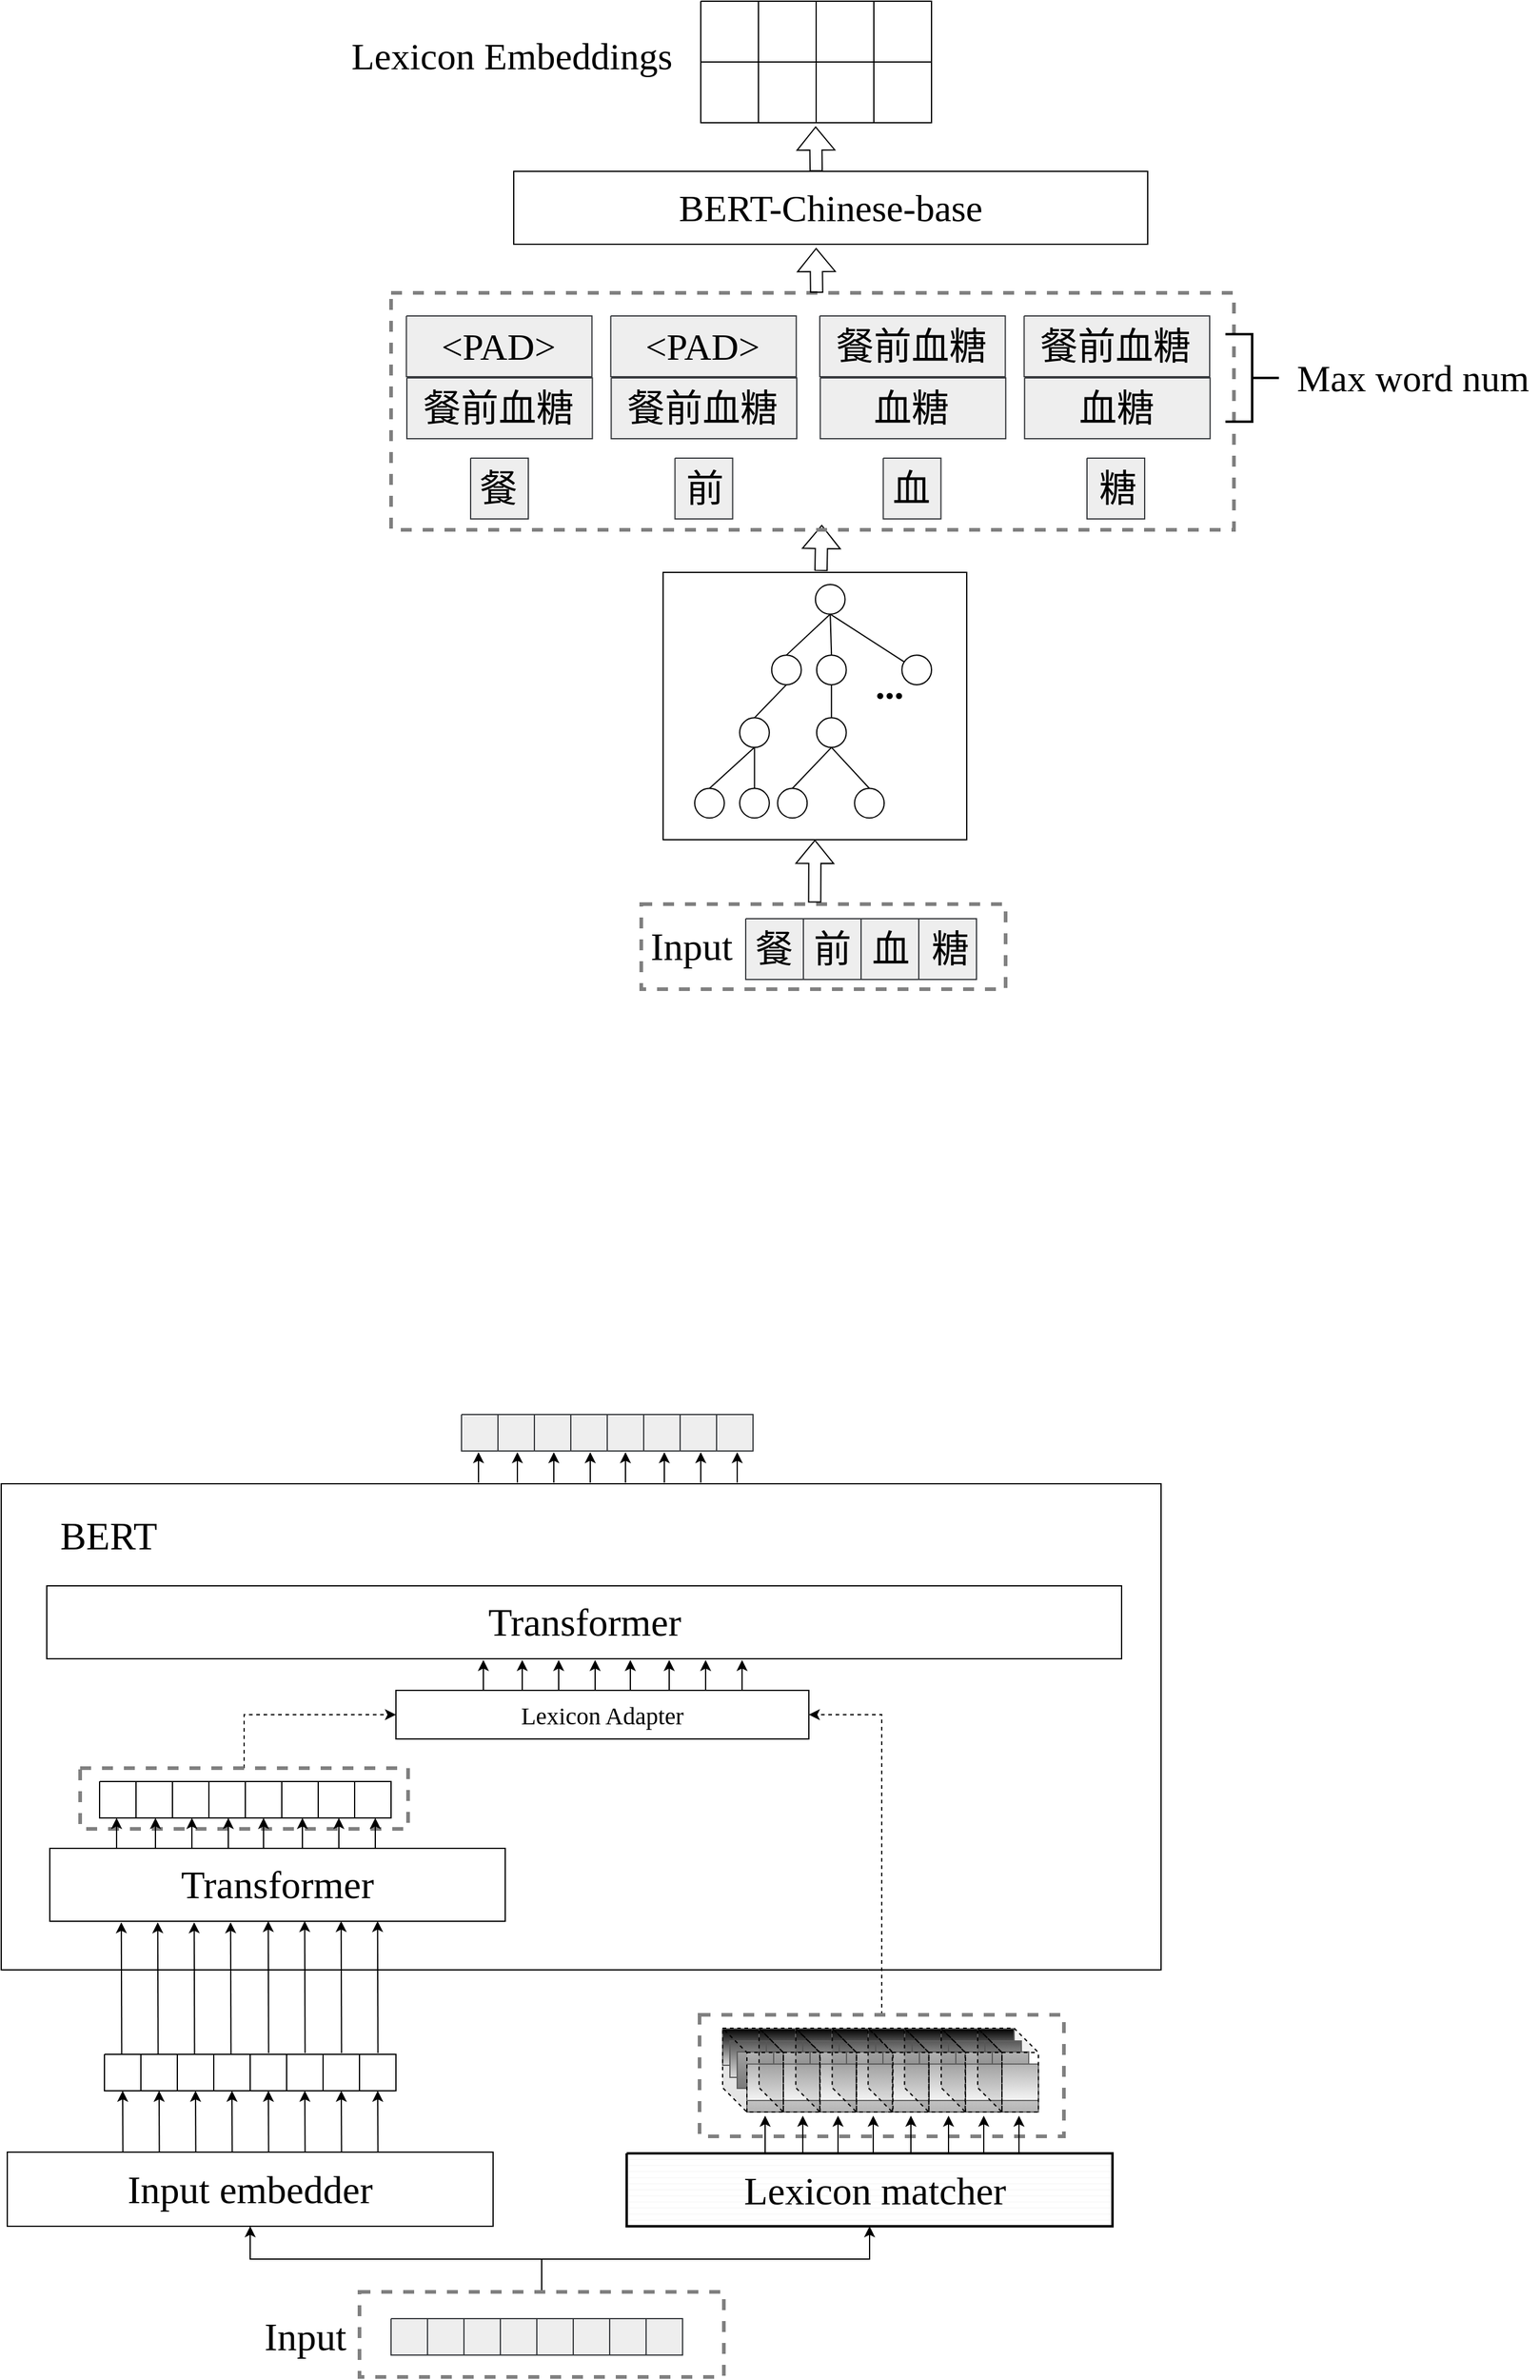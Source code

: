 <mxfile version="20.0.4" type="github">
  <diagram id="79ZjxNU_IsoWT_pZXwwr" name="Page-1">
    <mxGraphModel dx="1738" dy="1056" grid="0" gridSize="10" guides="1" tooltips="1" connect="1" arrows="1" fold="1" page="1" pageScale="1" pageWidth="1654" pageHeight="2336" math="0" shadow="0">
      <root>
        <mxCell id="0" />
        <mxCell id="1" parent="0" />
        <mxCell id="RXlQQFgITEn8rvyz34GZ-406" value="" style="verticalLabelPosition=bottom;verticalAlign=top;html=1;shape=mxgraph.basic.rect;fillColor2=none;strokeWidth=3;size=20;indent=5;shadow=0;sketch=0;fillStyle=auto;fontFamily=Times New Roman;fontSize=27;fillColor=none;gradientDirection=north;dashed=1;fontColor=#333333;strokeColor=#808080;" vertex="1" parent="1">
          <mxGeometry x="722" y="1003" width="300" height="70" as="geometry" />
        </mxCell>
        <mxCell id="RXlQQFgITEn8rvyz34GZ-244" value="" style="rounded=0;whiteSpace=wrap;html=1;" vertex="1" parent="1">
          <mxGeometry x="195" y="1480" width="955" height="400" as="geometry" />
        </mxCell>
        <mxCell id="RXlQQFgITEn8rvyz34GZ-345" style="edgeStyle=orthogonalEdgeStyle;rounded=0;orthogonalLoop=1;jettySize=auto;html=1;entryX=0;entryY=0.5;entryDx=0;entryDy=0;fontFamily=Times New Roman;fontSize=20;dashed=1;" edge="1" parent="1" source="RXlQQFgITEn8rvyz34GZ-342" target="RXlQQFgITEn8rvyz34GZ-291">
          <mxGeometry relative="1" as="geometry" />
        </mxCell>
        <mxCell id="RXlQQFgITEn8rvyz34GZ-342" value="" style="verticalLabelPosition=bottom;verticalAlign=top;html=1;shape=mxgraph.basic.rect;fillColor2=none;strokeWidth=3;size=20;indent=5;shadow=0;sketch=0;fillStyle=auto;fontFamily=Times New Roman;fontSize=27;fillColor=none;gradientDirection=north;dashed=1;fontColor=#333333;strokeColor=#808080;" vertex="1" parent="1">
          <mxGeometry x="260" y="1714" width="270" height="50" as="geometry" />
        </mxCell>
        <mxCell id="RXlQQFgITEn8rvyz34GZ-332" style="edgeStyle=orthogonalEdgeStyle;rounded=0;orthogonalLoop=1;jettySize=auto;html=1;entryX=1;entryY=0.5;entryDx=0;entryDy=0;fontFamily=Times New Roman;fontSize=20;dashed=1;" edge="1" parent="1" source="RXlQQFgITEn8rvyz34GZ-1" target="RXlQQFgITEn8rvyz34GZ-291">
          <mxGeometry relative="1" as="geometry" />
        </mxCell>
        <mxCell id="RXlQQFgITEn8rvyz34GZ-1" value="" style="verticalLabelPosition=bottom;verticalAlign=top;html=1;shape=mxgraph.basic.rect;fillColor2=none;strokeWidth=3;size=20;indent=5;shadow=0;sketch=0;fillStyle=auto;fontFamily=Times New Roman;fontSize=27;fillColor=none;gradientDirection=north;dashed=1;fontColor=#333333;strokeColor=#808080;" vertex="1" parent="1">
          <mxGeometry x="770" y="1917" width="300" height="100" as="geometry" />
        </mxCell>
        <mxCell id="RXlQQFgITEn8rvyz34GZ-2" value="" style="group" vertex="1" connectable="0" parent="1">
          <mxGeometry x="516" y="2167" width="240" height="30" as="geometry" />
        </mxCell>
        <mxCell id="RXlQQFgITEn8rvyz34GZ-3" value="" style="verticalLabelPosition=bottom;verticalAlign=top;html=1;shape=mxgraph.basic.patternFillRect;fillStyle=auto;step=5;fillStrokeWidth=0.2;fillStrokeColor=#dddddd;gradientDirection=north;strokeColor=#36393d;shadow=0;sketch=0;fillColor=#eeeeee;" vertex="1" parent="RXlQQFgITEn8rvyz34GZ-2">
          <mxGeometry width="30" height="30" as="geometry" />
        </mxCell>
        <mxCell id="RXlQQFgITEn8rvyz34GZ-4" value="" style="verticalLabelPosition=bottom;verticalAlign=top;html=1;shape=mxgraph.basic.patternFillRect;fillStyle=auto;step=5;fillStrokeWidth=0.2;fillStrokeColor=#dddddd;gradientDirection=north;strokeColor=#36393d;shadow=0;sketch=0;fillColor=#eeeeee;" vertex="1" parent="RXlQQFgITEn8rvyz34GZ-2">
          <mxGeometry x="120" width="30" height="30" as="geometry" />
        </mxCell>
        <mxCell id="RXlQQFgITEn8rvyz34GZ-5" value="" style="verticalLabelPosition=bottom;verticalAlign=top;html=1;shape=mxgraph.basic.patternFillRect;fillStyle=auto;step=5;fillStrokeWidth=0.2;fillStrokeColor=#dddddd;gradientDirection=north;strokeColor=#36393d;shadow=0;sketch=0;fillColor=#eeeeee;" vertex="1" parent="RXlQQFgITEn8rvyz34GZ-2">
          <mxGeometry x="30" width="30" height="30" as="geometry" />
        </mxCell>
        <mxCell id="RXlQQFgITEn8rvyz34GZ-6" value="" style="verticalLabelPosition=bottom;verticalAlign=top;html=1;shape=mxgraph.basic.patternFillRect;fillStyle=auto;step=5;fillStrokeWidth=0.2;fillStrokeColor=#dddddd;gradientDirection=north;strokeColor=#36393d;shadow=0;sketch=0;fillColor=#eeeeee;" vertex="1" parent="RXlQQFgITEn8rvyz34GZ-2">
          <mxGeometry x="150" width="30" height="30" as="geometry" />
        </mxCell>
        <mxCell id="RXlQQFgITEn8rvyz34GZ-7" value="" style="verticalLabelPosition=bottom;verticalAlign=top;html=1;shape=mxgraph.basic.patternFillRect;fillStyle=auto;step=5;fillStrokeWidth=0.2;fillStrokeColor=#dddddd;gradientDirection=north;strokeColor=#36393d;shadow=0;sketch=0;fillColor=#eeeeee;" vertex="1" parent="RXlQQFgITEn8rvyz34GZ-2">
          <mxGeometry x="60" width="30" height="30" as="geometry" />
        </mxCell>
        <mxCell id="RXlQQFgITEn8rvyz34GZ-8" value="" style="verticalLabelPosition=bottom;verticalAlign=top;html=1;shape=mxgraph.basic.patternFillRect;fillStyle=auto;step=5;fillStrokeWidth=0.2;fillStrokeColor=#dddddd;gradientDirection=north;strokeColor=#36393d;shadow=0;sketch=0;fillColor=#eeeeee;" vertex="1" parent="RXlQQFgITEn8rvyz34GZ-2">
          <mxGeometry x="180" width="30" height="30" as="geometry" />
        </mxCell>
        <mxCell id="RXlQQFgITEn8rvyz34GZ-9" value="" style="verticalLabelPosition=bottom;verticalAlign=top;html=1;shape=mxgraph.basic.patternFillRect;fillStyle=auto;step=5;fillStrokeWidth=0.2;fillStrokeColor=#dddddd;gradientDirection=north;strokeColor=#36393d;shadow=0;sketch=0;fillColor=#eeeeee;" vertex="1" parent="RXlQQFgITEn8rvyz34GZ-2">
          <mxGeometry x="90" width="30" height="30" as="geometry" />
        </mxCell>
        <mxCell id="RXlQQFgITEn8rvyz34GZ-10" value="" style="verticalLabelPosition=bottom;verticalAlign=top;html=1;shape=mxgraph.basic.patternFillRect;fillStyle=auto;step=5;fillStrokeWidth=0.2;fillStrokeColor=#dddddd;gradientDirection=north;strokeColor=#36393d;shadow=0;sketch=0;fillColor=#eeeeee;" vertex="1" parent="RXlQQFgITEn8rvyz34GZ-2">
          <mxGeometry x="210" width="30" height="30" as="geometry" />
        </mxCell>
        <mxCell id="RXlQQFgITEn8rvyz34GZ-22" value="" style="group;fillColor=#f5f5f5;gradientColor=#b3b3b3;strokeColor=#666666;" vertex="1" connectable="0" parent="1">
          <mxGeometry x="789" y="1928.5" width="240" height="30" as="geometry" />
        </mxCell>
        <mxCell id="RXlQQFgITEn8rvyz34GZ-23" value="" style="verticalLabelPosition=bottom;verticalAlign=top;html=1;shape=mxgraph.basic.patternFillRect;fillStyle=auto;step=5;fillStrokeWidth=0.2;fillStrokeColor=#dddddd;gradientDirection=north;strokeColor=#666666;shadow=0;sketch=0;fillColor=#f5f5f5;gradientColor=#000000;" vertex="1" parent="RXlQQFgITEn8rvyz34GZ-22">
          <mxGeometry width="30" height="30" as="geometry" />
        </mxCell>
        <mxCell id="RXlQQFgITEn8rvyz34GZ-24" value="" style="verticalLabelPosition=bottom;verticalAlign=top;html=1;shape=mxgraph.basic.patternFillRect;fillStyle=auto;step=5;fillStrokeWidth=0.2;fillStrokeColor=#dddddd;gradientDirection=north;strokeColor=#666666;shadow=0;sketch=0;fillColor=#f5f5f5;gradientColor=#b3b3b3;" vertex="1" parent="RXlQQFgITEn8rvyz34GZ-22">
          <mxGeometry x="120" width="30" height="30" as="geometry" />
        </mxCell>
        <mxCell id="RXlQQFgITEn8rvyz34GZ-25" value="" style="verticalLabelPosition=bottom;verticalAlign=top;html=1;shape=mxgraph.basic.patternFillRect;fillStyle=auto;step=5;fillStrokeWidth=0.2;fillStrokeColor=#dddddd;gradientDirection=north;strokeColor=#666666;shadow=0;sketch=0;fillColor=#f5f5f5;gradientColor=#000000;" vertex="1" parent="RXlQQFgITEn8rvyz34GZ-22">
          <mxGeometry x="30" width="30" height="30" as="geometry" />
        </mxCell>
        <mxCell id="RXlQQFgITEn8rvyz34GZ-26" value="" style="verticalLabelPosition=bottom;verticalAlign=top;html=1;shape=mxgraph.basic.patternFillRect;fillStyle=auto;step=5;fillStrokeWidth=0.2;fillStrokeColor=#dddddd;gradientDirection=north;strokeColor=#666666;shadow=0;sketch=0;fillColor=#f5f5f5;gradientColor=#b3b3b3;" vertex="1" parent="RXlQQFgITEn8rvyz34GZ-22">
          <mxGeometry x="150" width="30" height="30" as="geometry" />
        </mxCell>
        <mxCell id="RXlQQFgITEn8rvyz34GZ-27" value="" style="verticalLabelPosition=bottom;verticalAlign=top;html=1;shape=mxgraph.basic.patternFillRect;fillStyle=auto;step=5;fillStrokeWidth=0.2;fillStrokeColor=#dddddd;gradientDirection=north;strokeColor=#666666;shadow=0;sketch=0;fillColor=#f5f5f5;gradientColor=#b3b3b3;" vertex="1" parent="RXlQQFgITEn8rvyz34GZ-22">
          <mxGeometry x="60" width="30" height="30" as="geometry" />
        </mxCell>
        <mxCell id="RXlQQFgITEn8rvyz34GZ-28" value="" style="verticalLabelPosition=bottom;verticalAlign=top;html=1;shape=mxgraph.basic.patternFillRect;fillStyle=auto;step=5;fillStrokeWidth=0.2;fillStrokeColor=#dddddd;gradientDirection=north;strokeColor=#666666;shadow=0;sketch=0;fillColor=#f5f5f5;gradientColor=#b3b3b3;" vertex="1" parent="RXlQQFgITEn8rvyz34GZ-22">
          <mxGeometry x="180" width="30" height="30" as="geometry" />
        </mxCell>
        <mxCell id="RXlQQFgITEn8rvyz34GZ-29" value="" style="verticalLabelPosition=bottom;verticalAlign=top;html=1;shape=mxgraph.basic.patternFillRect;fillStyle=auto;step=5;fillStrokeWidth=0.2;fillStrokeColor=#dddddd;gradientDirection=north;strokeColor=#666666;shadow=0;sketch=0;fillColor=#f5f5f5;gradientColor=#b3b3b3;" vertex="1" parent="RXlQQFgITEn8rvyz34GZ-22">
          <mxGeometry x="90" width="30" height="30" as="geometry" />
        </mxCell>
        <mxCell id="RXlQQFgITEn8rvyz34GZ-30" value="" style="verticalLabelPosition=bottom;verticalAlign=top;html=1;shape=mxgraph.basic.patternFillRect;fillStyle=auto;step=5;fillStrokeWidth=0.2;fillStrokeColor=#dddddd;gradientDirection=north;strokeColor=#666666;shadow=0;sketch=0;fillColor=#f5f5f5;gradientColor=#b3b3b3;" vertex="1" parent="RXlQQFgITEn8rvyz34GZ-22">
          <mxGeometry x="210" width="30" height="30" as="geometry" />
        </mxCell>
        <mxCell id="RXlQQFgITEn8rvyz34GZ-31" value="" style="verticalLabelPosition=bottom;verticalAlign=top;html=1;shape=mxgraph.basic.patternFillRect;fillStyle=auto;step=5;fillStrokeWidth=0.2;fillStrokeColor=#dddddd;gradientDirection=north;strokeColor=#666666;shadow=0;sketch=0;fillColor=#f5f5f5;gradientColor=#b3b3b3;" vertex="1" parent="RXlQQFgITEn8rvyz34GZ-22">
          <mxGeometry x="210" width="30" height="30" as="geometry" />
        </mxCell>
        <mxCell id="RXlQQFgITEn8rvyz34GZ-32" value="" style="verticalLabelPosition=bottom;verticalAlign=top;html=1;shape=mxgraph.basic.patternFillRect;fillStyle=auto;step=5;fillStrokeWidth=0.2;fillStrokeColor=#dddddd;gradientDirection=north;strokeColor=#666666;shadow=0;sketch=0;fillColor=#f5f5f5;gradientColor=#b3b3b3;" vertex="1" parent="RXlQQFgITEn8rvyz34GZ-22">
          <mxGeometry x="180" width="30" height="30" as="geometry" />
        </mxCell>
        <mxCell id="RXlQQFgITEn8rvyz34GZ-33" value="" style="verticalLabelPosition=bottom;verticalAlign=top;html=1;shape=mxgraph.basic.patternFillRect;fillStyle=auto;step=5;fillStrokeWidth=0.2;fillStrokeColor=#dddddd;gradientDirection=north;strokeColor=#666666;shadow=0;sketch=0;fillColor=#f5f5f5;gradientColor=#b3b3b3;" vertex="1" parent="RXlQQFgITEn8rvyz34GZ-22">
          <mxGeometry x="210" width="30" height="30" as="geometry" />
        </mxCell>
        <mxCell id="RXlQQFgITEn8rvyz34GZ-34" value="" style="verticalLabelPosition=bottom;verticalAlign=top;html=1;shape=mxgraph.basic.patternFillRect;fillStyle=auto;step=5;fillStrokeWidth=0.2;fillStrokeColor=#dddddd;gradientDirection=north;strokeColor=#666666;shadow=0;sketch=0;fillColor=#f5f5f5;gradientColor=#b3b3b3;" vertex="1" parent="RXlQQFgITEn8rvyz34GZ-22">
          <mxGeometry x="180" width="30" height="30" as="geometry" />
        </mxCell>
        <mxCell id="RXlQQFgITEn8rvyz34GZ-35" value="" style="verticalLabelPosition=bottom;verticalAlign=top;html=1;shape=mxgraph.basic.patternFillRect;fillStyle=auto;step=5;fillStrokeWidth=0.2;fillStrokeColor=#dddddd;gradientDirection=north;strokeColor=#666666;shadow=0;sketch=0;fillColor=#f5f5f5;gradientColor=#b3b3b3;" vertex="1" parent="RXlQQFgITEn8rvyz34GZ-22">
          <mxGeometry x="150" width="30" height="30" as="geometry" />
        </mxCell>
        <mxCell id="RXlQQFgITEn8rvyz34GZ-36" value="" style="verticalLabelPosition=bottom;verticalAlign=top;html=1;shape=mxgraph.basic.patternFillRect;fillStyle=auto;step=5;fillStrokeWidth=0.2;fillStrokeColor=#dddddd;gradientDirection=north;strokeColor=#666666;shadow=0;sketch=0;fillColor=#f5f5f5;gradientColor=#b3b3b3;" vertex="1" parent="RXlQQFgITEn8rvyz34GZ-22">
          <mxGeometry x="210" width="30" height="30" as="geometry" />
        </mxCell>
        <mxCell id="RXlQQFgITEn8rvyz34GZ-37" value="" style="verticalLabelPosition=bottom;verticalAlign=top;html=1;shape=mxgraph.basic.patternFillRect;fillStyle=auto;step=5;fillStrokeWidth=0.2;fillStrokeColor=#dddddd;gradientDirection=north;strokeColor=#666666;shadow=0;sketch=0;fillColor=#f5f5f5;gradientColor=#b3b3b3;" vertex="1" parent="RXlQQFgITEn8rvyz34GZ-22">
          <mxGeometry x="180" width="30" height="30" as="geometry" />
        </mxCell>
        <mxCell id="RXlQQFgITEn8rvyz34GZ-38" value="" style="verticalLabelPosition=bottom;verticalAlign=top;html=1;shape=mxgraph.basic.patternFillRect;fillStyle=auto;step=5;fillStrokeWidth=0.2;fillStrokeColor=#dddddd;gradientDirection=north;strokeColor=#666666;shadow=0;sketch=0;fillColor=#f5f5f5;gradientColor=#b3b3b3;" vertex="1" parent="RXlQQFgITEn8rvyz34GZ-22">
          <mxGeometry x="150" width="30" height="30" as="geometry" />
        </mxCell>
        <mxCell id="RXlQQFgITEn8rvyz34GZ-39" value="" style="verticalLabelPosition=bottom;verticalAlign=top;html=1;shape=mxgraph.basic.patternFillRect;fillStyle=auto;step=5;fillStrokeWidth=0.2;fillStrokeColor=#dddddd;gradientDirection=north;strokeColor=#666666;shadow=0;sketch=0;fillColor=#f5f5f5;gradientColor=#b3b3b3;" vertex="1" parent="RXlQQFgITEn8rvyz34GZ-22">
          <mxGeometry x="210" width="30" height="30" as="geometry" />
        </mxCell>
        <mxCell id="RXlQQFgITEn8rvyz34GZ-40" value="" style="verticalLabelPosition=bottom;verticalAlign=top;html=1;shape=mxgraph.basic.patternFillRect;fillStyle=auto;step=5;fillStrokeWidth=0.2;fillStrokeColor=#dddddd;gradientDirection=north;strokeColor=#666666;shadow=0;sketch=0;fillColor=#f5f5f5;gradientColor=#b3b3b3;" vertex="1" parent="RXlQQFgITEn8rvyz34GZ-22">
          <mxGeometry x="180" width="30" height="30" as="geometry" />
        </mxCell>
        <mxCell id="RXlQQFgITEn8rvyz34GZ-41" value="" style="verticalLabelPosition=bottom;verticalAlign=top;html=1;shape=mxgraph.basic.patternFillRect;fillStyle=auto;step=5;fillStrokeWidth=0.2;fillStrokeColor=#dddddd;gradientDirection=north;strokeColor=#666666;shadow=0;sketch=0;fillColor=#f5f5f5;gradientColor=#b3b3b3;" vertex="1" parent="RXlQQFgITEn8rvyz34GZ-22">
          <mxGeometry x="150" width="30" height="30" as="geometry" />
        </mxCell>
        <mxCell id="RXlQQFgITEn8rvyz34GZ-42" value="" style="verticalLabelPosition=bottom;verticalAlign=top;html=1;shape=mxgraph.basic.patternFillRect;fillStyle=auto;step=5;fillStrokeWidth=0.2;fillStrokeColor=#dddddd;gradientDirection=north;strokeColor=#666666;shadow=0;sketch=0;fillColor=#f5f5f5;gradientColor=#b3b3b3;" vertex="1" parent="RXlQQFgITEn8rvyz34GZ-22">
          <mxGeometry x="120" width="30" height="30" as="geometry" />
        </mxCell>
        <mxCell id="RXlQQFgITEn8rvyz34GZ-43" value="" style="verticalLabelPosition=bottom;verticalAlign=top;html=1;shape=mxgraph.basic.patternFillRect;fillStyle=auto;step=5;fillStrokeWidth=0.2;fillStrokeColor=#dddddd;gradientDirection=north;strokeColor=#666666;shadow=0;sketch=0;fillColor=#f5f5f5;gradientColor=#b3b3b3;" vertex="1" parent="RXlQQFgITEn8rvyz34GZ-22">
          <mxGeometry x="90" width="30" height="30" as="geometry" />
        </mxCell>
        <mxCell id="RXlQQFgITEn8rvyz34GZ-44" value="" style="verticalLabelPosition=bottom;verticalAlign=top;html=1;shape=mxgraph.basic.patternFillRect;fillStyle=auto;step=5;fillStrokeWidth=0.2;fillStrokeColor=#dddddd;gradientDirection=north;strokeColor=#666666;shadow=0;sketch=0;fillColor=#f5f5f5;gradientColor=#b3b3b3;" vertex="1" parent="RXlQQFgITEn8rvyz34GZ-22">
          <mxGeometry x="210" width="30" height="30" as="geometry" />
        </mxCell>
        <mxCell id="RXlQQFgITEn8rvyz34GZ-45" value="" style="verticalLabelPosition=bottom;verticalAlign=top;html=1;shape=mxgraph.basic.patternFillRect;fillStyle=auto;step=5;fillStrokeWidth=0.2;fillStrokeColor=#dddddd;gradientDirection=north;strokeColor=#666666;shadow=0;sketch=0;fillColor=#f5f5f5;gradientColor=#b3b3b3;" vertex="1" parent="RXlQQFgITEn8rvyz34GZ-22">
          <mxGeometry x="180" width="30" height="30" as="geometry" />
        </mxCell>
        <mxCell id="RXlQQFgITEn8rvyz34GZ-46" value="" style="verticalLabelPosition=bottom;verticalAlign=top;html=1;shape=mxgraph.basic.patternFillRect;fillStyle=auto;step=5;fillStrokeWidth=0.2;fillStrokeColor=#dddddd;gradientDirection=north;strokeColor=#666666;shadow=0;sketch=0;fillColor=#f5f5f5;gradientColor=#b3b3b3;" vertex="1" parent="RXlQQFgITEn8rvyz34GZ-22">
          <mxGeometry x="150" width="30" height="30" as="geometry" />
        </mxCell>
        <mxCell id="RXlQQFgITEn8rvyz34GZ-47" value="" style="verticalLabelPosition=bottom;verticalAlign=top;html=1;shape=mxgraph.basic.patternFillRect;fillStyle=auto;step=5;fillStrokeWidth=0.2;fillStrokeColor=#dddddd;gradientDirection=north;strokeColor=#666666;shadow=0;sketch=0;fillColor=#f5f5f5;gradientColor=#b3b3b3;" vertex="1" parent="RXlQQFgITEn8rvyz34GZ-22">
          <mxGeometry x="120" width="30" height="30" as="geometry" />
        </mxCell>
        <mxCell id="RXlQQFgITEn8rvyz34GZ-48" value="" style="verticalLabelPosition=bottom;verticalAlign=top;html=1;shape=mxgraph.basic.patternFillRect;fillStyle=auto;step=5;fillStrokeWidth=0.2;fillStrokeColor=#dddddd;gradientDirection=north;strokeColor=#666666;shadow=0;sketch=0;fillColor=#f5f5f5;gradientColor=#b3b3b3;" vertex="1" parent="RXlQQFgITEn8rvyz34GZ-22">
          <mxGeometry x="90" width="30" height="30" as="geometry" />
        </mxCell>
        <mxCell id="RXlQQFgITEn8rvyz34GZ-49" value="" style="verticalLabelPosition=bottom;verticalAlign=top;html=1;shape=mxgraph.basic.patternFillRect;fillStyle=auto;step=5;fillStrokeWidth=0.2;fillStrokeColor=#dddddd;gradientDirection=north;strokeColor=#666666;shadow=0;sketch=0;fillColor=#f5f5f5;gradientColor=#b3b3b3;" vertex="1" parent="RXlQQFgITEn8rvyz34GZ-22">
          <mxGeometry x="210" width="30" height="30" as="geometry" />
        </mxCell>
        <mxCell id="RXlQQFgITEn8rvyz34GZ-50" value="" style="verticalLabelPosition=bottom;verticalAlign=top;html=1;shape=mxgraph.basic.patternFillRect;fillStyle=auto;step=5;fillStrokeWidth=0.2;fillStrokeColor=#dddddd;gradientDirection=north;strokeColor=#666666;shadow=0;sketch=0;fillColor=#f5f5f5;gradientColor=#b3b3b3;" vertex="1" parent="RXlQQFgITEn8rvyz34GZ-22">
          <mxGeometry x="180" width="30" height="30" as="geometry" />
        </mxCell>
        <mxCell id="RXlQQFgITEn8rvyz34GZ-51" value="" style="verticalLabelPosition=bottom;verticalAlign=top;html=1;shape=mxgraph.basic.patternFillRect;fillStyle=auto;step=5;fillStrokeWidth=0.2;fillStrokeColor=#dddddd;gradientDirection=north;strokeColor=#666666;shadow=0;sketch=0;fillColor=#f5f5f5;gradientColor=#b3b3b3;" vertex="1" parent="RXlQQFgITEn8rvyz34GZ-22">
          <mxGeometry x="150" width="30" height="30" as="geometry" />
        </mxCell>
        <mxCell id="RXlQQFgITEn8rvyz34GZ-52" value="" style="verticalLabelPosition=bottom;verticalAlign=top;html=1;shape=mxgraph.basic.patternFillRect;fillStyle=auto;step=5;fillStrokeWidth=0.2;fillStrokeColor=#dddddd;gradientDirection=north;strokeColor=#666666;shadow=0;sketch=0;fillColor=#f5f5f5;gradientColor=#b3b3b3;" vertex="1" parent="RXlQQFgITEn8rvyz34GZ-22">
          <mxGeometry x="120" width="30" height="30" as="geometry" />
        </mxCell>
        <mxCell id="RXlQQFgITEn8rvyz34GZ-53" value="" style="verticalLabelPosition=bottom;verticalAlign=top;html=1;shape=mxgraph.basic.patternFillRect;fillStyle=auto;step=5;fillStrokeWidth=0.2;fillStrokeColor=#dddddd;gradientDirection=north;strokeColor=#666666;shadow=0;sketch=0;fillColor=#f5f5f5;gradientColor=#b3b3b3;" vertex="1" parent="RXlQQFgITEn8rvyz34GZ-22">
          <mxGeometry x="90" width="30" height="30" as="geometry" />
        </mxCell>
        <mxCell id="RXlQQFgITEn8rvyz34GZ-54" value="" style="verticalLabelPosition=bottom;verticalAlign=top;html=1;shape=mxgraph.basic.patternFillRect;fillStyle=auto;step=5;fillStrokeWidth=0.2;fillStrokeColor=#dddddd;gradientDirection=north;strokeColor=#666666;shadow=0;sketch=0;fillColor=#f5f5f5;gradientColor=#b3b3b3;" vertex="1" parent="RXlQQFgITEn8rvyz34GZ-22">
          <mxGeometry x="210" width="30" height="30" as="geometry" />
        </mxCell>
        <mxCell id="RXlQQFgITEn8rvyz34GZ-55" value="" style="verticalLabelPosition=bottom;verticalAlign=top;html=1;shape=mxgraph.basic.patternFillRect;fillStyle=auto;step=5;fillStrokeWidth=0.2;fillStrokeColor=#dddddd;gradientDirection=north;strokeColor=#666666;shadow=0;sketch=0;fillColor=#f5f5f5;gradientColor=#b3b3b3;" vertex="1" parent="RXlQQFgITEn8rvyz34GZ-22">
          <mxGeometry x="180" width="30" height="30" as="geometry" />
        </mxCell>
        <mxCell id="RXlQQFgITEn8rvyz34GZ-56" value="" style="verticalLabelPosition=bottom;verticalAlign=top;html=1;shape=mxgraph.basic.patternFillRect;fillStyle=auto;step=5;fillStrokeWidth=0.2;fillStrokeColor=#dddddd;gradientDirection=north;strokeColor=#666666;shadow=0;sketch=0;fillColor=#f5f5f5;gradientColor=#b3b3b3;" vertex="1" parent="RXlQQFgITEn8rvyz34GZ-22">
          <mxGeometry x="150" width="30" height="30" as="geometry" />
        </mxCell>
        <mxCell id="RXlQQFgITEn8rvyz34GZ-57" value="" style="verticalLabelPosition=bottom;verticalAlign=top;html=1;shape=mxgraph.basic.patternFillRect;fillStyle=auto;step=5;fillStrokeWidth=0.2;fillStrokeColor=#dddddd;gradientDirection=north;strokeColor=#666666;shadow=0;sketch=0;fillColor=#f5f5f5;gradientColor=#b3b3b3;" vertex="1" parent="RXlQQFgITEn8rvyz34GZ-22">
          <mxGeometry x="120" width="30" height="30" as="geometry" />
        </mxCell>
        <mxCell id="RXlQQFgITEn8rvyz34GZ-58" value="" style="verticalLabelPosition=bottom;verticalAlign=top;html=1;shape=mxgraph.basic.patternFillRect;fillStyle=auto;step=5;fillStrokeWidth=0.2;fillStrokeColor=#dddddd;gradientDirection=north;strokeColor=#666666;shadow=0;sketch=0;fillColor=#f5f5f5;gradientColor=#b3b3b3;" vertex="1" parent="RXlQQFgITEn8rvyz34GZ-22">
          <mxGeometry x="90" width="30" height="30" as="geometry" />
        </mxCell>
        <mxCell id="RXlQQFgITEn8rvyz34GZ-59" value="" style="verticalLabelPosition=bottom;verticalAlign=top;html=1;shape=mxgraph.basic.patternFillRect;fillStyle=auto;step=5;fillStrokeWidth=0.2;fillStrokeColor=#dddddd;gradientDirection=north;strokeColor=#666666;shadow=0;sketch=0;fillColor=#f5f5f5;gradientColor=#b3b3b3;" vertex="1" parent="RXlQQFgITEn8rvyz34GZ-22">
          <mxGeometry x="210" width="30" height="30" as="geometry" />
        </mxCell>
        <mxCell id="RXlQQFgITEn8rvyz34GZ-60" value="" style="verticalLabelPosition=bottom;verticalAlign=top;html=1;shape=mxgraph.basic.patternFillRect;fillStyle=auto;step=5;fillStrokeWidth=0.2;fillStrokeColor=#dddddd;gradientDirection=north;strokeColor=#666666;shadow=0;sketch=0;fillColor=#f5f5f5;gradientColor=#b3b3b3;" vertex="1" parent="RXlQQFgITEn8rvyz34GZ-22">
          <mxGeometry x="180" width="30" height="30" as="geometry" />
        </mxCell>
        <mxCell id="RXlQQFgITEn8rvyz34GZ-61" value="" style="verticalLabelPosition=bottom;verticalAlign=top;html=1;shape=mxgraph.basic.patternFillRect;fillStyle=auto;step=5;fillStrokeWidth=0.2;fillStrokeColor=#dddddd;gradientDirection=north;strokeColor=#666666;shadow=0;sketch=0;fillColor=#f5f5f5;gradientColor=#b3b3b3;" vertex="1" parent="RXlQQFgITEn8rvyz34GZ-22">
          <mxGeometry x="150" width="30" height="30" as="geometry" />
        </mxCell>
        <mxCell id="RXlQQFgITEn8rvyz34GZ-62" value="" style="verticalLabelPosition=bottom;verticalAlign=top;html=1;shape=mxgraph.basic.patternFillRect;fillStyle=auto;step=5;fillStrokeWidth=0.2;fillStrokeColor=#dddddd;gradientDirection=north;strokeColor=#666666;shadow=0;sketch=0;fillColor=#f5f5f5;gradientColor=#b3b3b3;" vertex="1" parent="RXlQQFgITEn8rvyz34GZ-22">
          <mxGeometry x="120" width="30" height="30" as="geometry" />
        </mxCell>
        <mxCell id="RXlQQFgITEn8rvyz34GZ-63" value="" style="verticalLabelPosition=bottom;verticalAlign=top;html=1;shape=mxgraph.basic.patternFillRect;fillStyle=auto;step=5;fillStrokeWidth=0.2;fillStrokeColor=#dddddd;gradientDirection=north;strokeColor=#666666;shadow=0;sketch=0;fillColor=#f5f5f5;gradientColor=#b3b3b3;" vertex="1" parent="RXlQQFgITEn8rvyz34GZ-22">
          <mxGeometry x="90" width="30" height="30" as="geometry" />
        </mxCell>
        <mxCell id="RXlQQFgITEn8rvyz34GZ-64" value="" style="verticalLabelPosition=bottom;verticalAlign=top;html=1;shape=mxgraph.basic.patternFillRect;fillStyle=auto;step=5;fillStrokeWidth=0.2;fillStrokeColor=#dddddd;gradientDirection=north;strokeColor=#666666;shadow=0;sketch=0;fillColor=#f5f5f5;gradientColor=#b3b3b3;" vertex="1" parent="RXlQQFgITEn8rvyz34GZ-22">
          <mxGeometry x="60" width="30" height="30" as="geometry" />
        </mxCell>
        <mxCell id="RXlQQFgITEn8rvyz34GZ-65" value="" style="verticalLabelPosition=bottom;verticalAlign=top;html=1;shape=mxgraph.basic.patternFillRect;fillStyle=auto;step=5;fillStrokeWidth=0.2;fillStrokeColor=#dddddd;gradientDirection=north;strokeColor=#666666;shadow=0;sketch=0;fillColor=#f5f5f5;gradientColor=#000000;" vertex="1" parent="RXlQQFgITEn8rvyz34GZ-22">
          <mxGeometry x="210" width="30" height="30" as="geometry" />
        </mxCell>
        <mxCell id="RXlQQFgITEn8rvyz34GZ-66" value="" style="verticalLabelPosition=bottom;verticalAlign=top;html=1;shape=mxgraph.basic.patternFillRect;fillStyle=auto;step=5;fillStrokeWidth=0.2;fillStrokeColor=#dddddd;gradientDirection=north;strokeColor=#666666;shadow=0;sketch=0;fillColor=#f5f5f5;gradientColor=#000000;" vertex="1" parent="RXlQQFgITEn8rvyz34GZ-22">
          <mxGeometry x="180" width="30" height="30" as="geometry" />
        </mxCell>
        <mxCell id="RXlQQFgITEn8rvyz34GZ-67" value="" style="verticalLabelPosition=bottom;verticalAlign=top;html=1;shape=mxgraph.basic.patternFillRect;fillStyle=auto;step=5;fillStrokeWidth=0.2;fillStrokeColor=#dddddd;gradientDirection=north;strokeColor=#666666;shadow=0;sketch=0;fillColor=#f5f5f5;gradientColor=#000000;" vertex="1" parent="RXlQQFgITEn8rvyz34GZ-22">
          <mxGeometry x="150" width="30" height="30" as="geometry" />
        </mxCell>
        <mxCell id="RXlQQFgITEn8rvyz34GZ-68" value="" style="verticalLabelPosition=bottom;verticalAlign=top;html=1;shape=mxgraph.basic.patternFillRect;fillStyle=auto;step=5;fillStrokeWidth=0.2;fillStrokeColor=#dddddd;gradientDirection=north;strokeColor=#666666;shadow=0;sketch=0;fillColor=#f5f5f5;gradientColor=#000000;" vertex="1" parent="RXlQQFgITEn8rvyz34GZ-22">
          <mxGeometry x="120" width="30" height="30" as="geometry" />
        </mxCell>
        <mxCell id="RXlQQFgITEn8rvyz34GZ-69" value="" style="verticalLabelPosition=bottom;verticalAlign=top;html=1;shape=mxgraph.basic.patternFillRect;fillStyle=auto;step=5;fillStrokeWidth=0.2;fillStrokeColor=#dddddd;gradientDirection=north;strokeColor=#666666;shadow=0;sketch=0;fillColor=#f5f5f5;gradientColor=#000000;" vertex="1" parent="RXlQQFgITEn8rvyz34GZ-22">
          <mxGeometry x="90" width="30" height="30" as="geometry" />
        </mxCell>
        <mxCell id="RXlQQFgITEn8rvyz34GZ-70" value="" style="verticalLabelPosition=bottom;verticalAlign=top;html=1;shape=mxgraph.basic.patternFillRect;fillStyle=auto;step=5;fillStrokeWidth=0.2;fillStrokeColor=#dddddd;gradientDirection=north;strokeColor=#666666;shadow=0;sketch=0;fillColor=#f5f5f5;gradientColor=#000000;" vertex="1" parent="RXlQQFgITEn8rvyz34GZ-22">
          <mxGeometry x="60" width="30" height="30" as="geometry" />
        </mxCell>
        <mxCell id="RXlQQFgITEn8rvyz34GZ-71" value="" style="group;fillColor=#f5f5f5;gradientColor=#b3b3b3;strokeColor=#666666;" vertex="1" connectable="0" parent="1">
          <mxGeometry x="795" y="1938.5" width="240" height="30" as="geometry" />
        </mxCell>
        <mxCell id="RXlQQFgITEn8rvyz34GZ-72" value="" style="verticalLabelPosition=bottom;verticalAlign=top;html=1;shape=mxgraph.basic.patternFillRect;fillStyle=auto;step=5;fillStrokeWidth=0.2;fillStrokeColor=#dddddd;gradientDirection=north;strokeColor=#666666;shadow=0;sketch=0;fillColor=#f5f5f5;gradientColor=#5C5C5C;" vertex="1" parent="RXlQQFgITEn8rvyz34GZ-71">
          <mxGeometry width="30" height="30" as="geometry" />
        </mxCell>
        <mxCell id="RXlQQFgITEn8rvyz34GZ-73" value="" style="verticalLabelPosition=bottom;verticalAlign=top;html=1;shape=mxgraph.basic.patternFillRect;fillStyle=auto;step=5;fillStrokeWidth=0.2;fillStrokeColor=#dddddd;gradientDirection=north;strokeColor=#666666;shadow=0;sketch=0;fillColor=#f5f5f5;gradientColor=#b3b3b3;" vertex="1" parent="RXlQQFgITEn8rvyz34GZ-71">
          <mxGeometry x="120" width="30" height="30" as="geometry" />
        </mxCell>
        <mxCell id="RXlQQFgITEn8rvyz34GZ-74" value="" style="verticalLabelPosition=bottom;verticalAlign=top;html=1;shape=mxgraph.basic.patternFillRect;fillStyle=auto;step=5;fillStrokeWidth=0.2;fillStrokeColor=#dddddd;gradientDirection=north;strokeColor=#666666;shadow=0;sketch=0;fillColor=#f5f5f5;gradientColor=#5C5C5C;" vertex="1" parent="RXlQQFgITEn8rvyz34GZ-71">
          <mxGeometry x="30" width="30" height="30" as="geometry" />
        </mxCell>
        <mxCell id="RXlQQFgITEn8rvyz34GZ-75" value="" style="verticalLabelPosition=bottom;verticalAlign=top;html=1;shape=mxgraph.basic.patternFillRect;fillStyle=auto;step=5;fillStrokeWidth=0.2;fillStrokeColor=#dddddd;gradientDirection=north;strokeColor=#666666;shadow=0;sketch=0;fillColor=#f5f5f5;gradientColor=#b3b3b3;" vertex="1" parent="RXlQQFgITEn8rvyz34GZ-71">
          <mxGeometry x="150" width="30" height="30" as="geometry" />
        </mxCell>
        <mxCell id="RXlQQFgITEn8rvyz34GZ-76" value="" style="verticalLabelPosition=bottom;verticalAlign=top;html=1;shape=mxgraph.basic.patternFillRect;fillStyle=auto;step=5;fillStrokeWidth=0.2;fillStrokeColor=#dddddd;gradientDirection=north;strokeColor=#666666;shadow=0;sketch=0;fillColor=#f5f5f5;gradientColor=#b3b3b3;" vertex="1" parent="RXlQQFgITEn8rvyz34GZ-71">
          <mxGeometry x="60" width="30" height="30" as="geometry" />
        </mxCell>
        <mxCell id="RXlQQFgITEn8rvyz34GZ-77" value="" style="verticalLabelPosition=bottom;verticalAlign=top;html=1;shape=mxgraph.basic.patternFillRect;fillStyle=auto;step=5;fillStrokeWidth=0.2;fillStrokeColor=#dddddd;gradientDirection=north;strokeColor=#666666;shadow=0;sketch=0;fillColor=#f5f5f5;gradientColor=#b3b3b3;" vertex="1" parent="RXlQQFgITEn8rvyz34GZ-71">
          <mxGeometry x="180" width="30" height="30" as="geometry" />
        </mxCell>
        <mxCell id="RXlQQFgITEn8rvyz34GZ-78" value="" style="verticalLabelPosition=bottom;verticalAlign=top;html=1;shape=mxgraph.basic.patternFillRect;fillStyle=auto;step=5;fillStrokeWidth=0.2;fillStrokeColor=#dddddd;gradientDirection=north;strokeColor=#666666;shadow=0;sketch=0;fillColor=#f5f5f5;gradientColor=#b3b3b3;" vertex="1" parent="RXlQQFgITEn8rvyz34GZ-71">
          <mxGeometry x="90" width="30" height="30" as="geometry" />
        </mxCell>
        <mxCell id="RXlQQFgITEn8rvyz34GZ-79" value="" style="verticalLabelPosition=bottom;verticalAlign=top;html=1;shape=mxgraph.basic.patternFillRect;fillStyle=auto;step=5;fillStrokeWidth=0.2;fillStrokeColor=#dddddd;gradientDirection=north;strokeColor=#666666;shadow=0;sketch=0;fillColor=#f5f5f5;gradientColor=#b3b3b3;" vertex="1" parent="RXlQQFgITEn8rvyz34GZ-71">
          <mxGeometry x="210" width="30" height="30" as="geometry" />
        </mxCell>
        <mxCell id="RXlQQFgITEn8rvyz34GZ-80" value="" style="verticalLabelPosition=bottom;verticalAlign=top;html=1;shape=mxgraph.basic.patternFillRect;fillStyle=auto;step=5;fillStrokeWidth=0.2;fillStrokeColor=#dddddd;gradientDirection=north;strokeColor=#666666;shadow=0;sketch=0;fillColor=#f5f5f5;gradientColor=#b3b3b3;" vertex="1" parent="RXlQQFgITEn8rvyz34GZ-71">
          <mxGeometry x="210" width="30" height="30" as="geometry" />
        </mxCell>
        <mxCell id="RXlQQFgITEn8rvyz34GZ-81" value="" style="verticalLabelPosition=bottom;verticalAlign=top;html=1;shape=mxgraph.basic.patternFillRect;fillStyle=auto;step=5;fillStrokeWidth=0.2;fillStrokeColor=#dddddd;gradientDirection=north;strokeColor=#666666;shadow=0;sketch=0;fillColor=#f5f5f5;gradientColor=#b3b3b3;" vertex="1" parent="RXlQQFgITEn8rvyz34GZ-71">
          <mxGeometry x="180" width="30" height="30" as="geometry" />
        </mxCell>
        <mxCell id="RXlQQFgITEn8rvyz34GZ-82" value="" style="verticalLabelPosition=bottom;verticalAlign=top;html=1;shape=mxgraph.basic.patternFillRect;fillStyle=auto;step=5;fillStrokeWidth=0.2;fillStrokeColor=#dddddd;gradientDirection=north;strokeColor=#666666;shadow=0;sketch=0;fillColor=#f5f5f5;gradientColor=#b3b3b3;" vertex="1" parent="RXlQQFgITEn8rvyz34GZ-71">
          <mxGeometry x="210" width="30" height="30" as="geometry" />
        </mxCell>
        <mxCell id="RXlQQFgITEn8rvyz34GZ-83" value="" style="verticalLabelPosition=bottom;verticalAlign=top;html=1;shape=mxgraph.basic.patternFillRect;fillStyle=auto;step=5;fillStrokeWidth=0.2;fillStrokeColor=#dddddd;gradientDirection=north;strokeColor=#666666;shadow=0;sketch=0;fillColor=#f5f5f5;gradientColor=#b3b3b3;" vertex="1" parent="RXlQQFgITEn8rvyz34GZ-71">
          <mxGeometry x="180" width="30" height="30" as="geometry" />
        </mxCell>
        <mxCell id="RXlQQFgITEn8rvyz34GZ-84" value="" style="verticalLabelPosition=bottom;verticalAlign=top;html=1;shape=mxgraph.basic.patternFillRect;fillStyle=auto;step=5;fillStrokeWidth=0.2;fillStrokeColor=#dddddd;gradientDirection=north;strokeColor=#666666;shadow=0;sketch=0;fillColor=#f5f5f5;gradientColor=#b3b3b3;" vertex="1" parent="RXlQQFgITEn8rvyz34GZ-71">
          <mxGeometry x="150" width="30" height="30" as="geometry" />
        </mxCell>
        <mxCell id="RXlQQFgITEn8rvyz34GZ-85" value="" style="verticalLabelPosition=bottom;verticalAlign=top;html=1;shape=mxgraph.basic.patternFillRect;fillStyle=auto;step=5;fillStrokeWidth=0.2;fillStrokeColor=#dddddd;gradientDirection=north;strokeColor=#666666;shadow=0;sketch=0;fillColor=#f5f5f5;gradientColor=#b3b3b3;" vertex="1" parent="RXlQQFgITEn8rvyz34GZ-71">
          <mxGeometry x="210" width="30" height="30" as="geometry" />
        </mxCell>
        <mxCell id="RXlQQFgITEn8rvyz34GZ-86" value="" style="verticalLabelPosition=bottom;verticalAlign=top;html=1;shape=mxgraph.basic.patternFillRect;fillStyle=auto;step=5;fillStrokeWidth=0.2;fillStrokeColor=#dddddd;gradientDirection=north;strokeColor=#666666;shadow=0;sketch=0;fillColor=#f5f5f5;gradientColor=#b3b3b3;" vertex="1" parent="RXlQQFgITEn8rvyz34GZ-71">
          <mxGeometry x="180" width="30" height="30" as="geometry" />
        </mxCell>
        <mxCell id="RXlQQFgITEn8rvyz34GZ-87" value="" style="verticalLabelPosition=bottom;verticalAlign=top;html=1;shape=mxgraph.basic.patternFillRect;fillStyle=auto;step=5;fillStrokeWidth=0.2;fillStrokeColor=#dddddd;gradientDirection=north;strokeColor=#666666;shadow=0;sketch=0;fillColor=#f5f5f5;gradientColor=#b3b3b3;" vertex="1" parent="RXlQQFgITEn8rvyz34GZ-71">
          <mxGeometry x="150" width="30" height="30" as="geometry" />
        </mxCell>
        <mxCell id="RXlQQFgITEn8rvyz34GZ-88" value="" style="verticalLabelPosition=bottom;verticalAlign=top;html=1;shape=mxgraph.basic.patternFillRect;fillStyle=auto;step=5;fillStrokeWidth=0.2;fillStrokeColor=#dddddd;gradientDirection=north;strokeColor=#666666;shadow=0;sketch=0;fillColor=#f5f5f5;gradientColor=#b3b3b3;" vertex="1" parent="RXlQQFgITEn8rvyz34GZ-71">
          <mxGeometry x="210" width="30" height="30" as="geometry" />
        </mxCell>
        <mxCell id="RXlQQFgITEn8rvyz34GZ-89" value="" style="verticalLabelPosition=bottom;verticalAlign=top;html=1;shape=mxgraph.basic.patternFillRect;fillStyle=auto;step=5;fillStrokeWidth=0.2;fillStrokeColor=#dddddd;gradientDirection=north;strokeColor=#666666;shadow=0;sketch=0;fillColor=#f5f5f5;gradientColor=#b3b3b3;" vertex="1" parent="RXlQQFgITEn8rvyz34GZ-71">
          <mxGeometry x="180" width="30" height="30" as="geometry" />
        </mxCell>
        <mxCell id="RXlQQFgITEn8rvyz34GZ-90" value="" style="verticalLabelPosition=bottom;verticalAlign=top;html=1;shape=mxgraph.basic.patternFillRect;fillStyle=auto;step=5;fillStrokeWidth=0.2;fillStrokeColor=#dddddd;gradientDirection=north;strokeColor=#666666;shadow=0;sketch=0;fillColor=#f5f5f5;gradientColor=#b3b3b3;" vertex="1" parent="RXlQQFgITEn8rvyz34GZ-71">
          <mxGeometry x="150" width="30" height="30" as="geometry" />
        </mxCell>
        <mxCell id="RXlQQFgITEn8rvyz34GZ-91" value="" style="verticalLabelPosition=bottom;verticalAlign=top;html=1;shape=mxgraph.basic.patternFillRect;fillStyle=auto;step=5;fillStrokeWidth=0.2;fillStrokeColor=#dddddd;gradientDirection=north;strokeColor=#666666;shadow=0;sketch=0;fillColor=#f5f5f5;gradientColor=#b3b3b3;" vertex="1" parent="RXlQQFgITEn8rvyz34GZ-71">
          <mxGeometry x="120" width="30" height="30" as="geometry" />
        </mxCell>
        <mxCell id="RXlQQFgITEn8rvyz34GZ-92" value="" style="verticalLabelPosition=bottom;verticalAlign=top;html=1;shape=mxgraph.basic.patternFillRect;fillStyle=auto;step=5;fillStrokeWidth=0.2;fillStrokeColor=#dddddd;gradientDirection=north;strokeColor=#666666;shadow=0;sketch=0;fillColor=#f5f5f5;gradientColor=#b3b3b3;" vertex="1" parent="RXlQQFgITEn8rvyz34GZ-71">
          <mxGeometry x="90" width="30" height="30" as="geometry" />
        </mxCell>
        <mxCell id="RXlQQFgITEn8rvyz34GZ-93" value="" style="verticalLabelPosition=bottom;verticalAlign=top;html=1;shape=mxgraph.basic.patternFillRect;fillStyle=auto;step=5;fillStrokeWidth=0.2;fillStrokeColor=#dddddd;gradientDirection=north;strokeColor=#666666;shadow=0;sketch=0;fillColor=#f5f5f5;gradientColor=#b3b3b3;" vertex="1" parent="RXlQQFgITEn8rvyz34GZ-71">
          <mxGeometry x="210" width="30" height="30" as="geometry" />
        </mxCell>
        <mxCell id="RXlQQFgITEn8rvyz34GZ-94" value="" style="verticalLabelPosition=bottom;verticalAlign=top;html=1;shape=mxgraph.basic.patternFillRect;fillStyle=auto;step=5;fillStrokeWidth=0.2;fillStrokeColor=#dddddd;gradientDirection=north;strokeColor=#666666;shadow=0;sketch=0;fillColor=#f5f5f5;gradientColor=#b3b3b3;" vertex="1" parent="RXlQQFgITEn8rvyz34GZ-71">
          <mxGeometry x="180" width="30" height="30" as="geometry" />
        </mxCell>
        <mxCell id="RXlQQFgITEn8rvyz34GZ-95" value="" style="verticalLabelPosition=bottom;verticalAlign=top;html=1;shape=mxgraph.basic.patternFillRect;fillStyle=auto;step=5;fillStrokeWidth=0.2;fillStrokeColor=#dddddd;gradientDirection=north;strokeColor=#666666;shadow=0;sketch=0;fillColor=#f5f5f5;gradientColor=#b3b3b3;" vertex="1" parent="RXlQQFgITEn8rvyz34GZ-71">
          <mxGeometry x="150" width="30" height="30" as="geometry" />
        </mxCell>
        <mxCell id="RXlQQFgITEn8rvyz34GZ-96" value="" style="verticalLabelPosition=bottom;verticalAlign=top;html=1;shape=mxgraph.basic.patternFillRect;fillStyle=auto;step=5;fillStrokeWidth=0.2;fillStrokeColor=#dddddd;gradientDirection=north;strokeColor=#666666;shadow=0;sketch=0;fillColor=#f5f5f5;gradientColor=#b3b3b3;" vertex="1" parent="RXlQQFgITEn8rvyz34GZ-71">
          <mxGeometry x="120" width="30" height="30" as="geometry" />
        </mxCell>
        <mxCell id="RXlQQFgITEn8rvyz34GZ-97" value="" style="verticalLabelPosition=bottom;verticalAlign=top;html=1;shape=mxgraph.basic.patternFillRect;fillStyle=auto;step=5;fillStrokeWidth=0.2;fillStrokeColor=#dddddd;gradientDirection=north;strokeColor=#666666;shadow=0;sketch=0;fillColor=#f5f5f5;gradientColor=#b3b3b3;" vertex="1" parent="RXlQQFgITEn8rvyz34GZ-71">
          <mxGeometry x="90" width="30" height="30" as="geometry" />
        </mxCell>
        <mxCell id="RXlQQFgITEn8rvyz34GZ-98" value="" style="verticalLabelPosition=bottom;verticalAlign=top;html=1;shape=mxgraph.basic.patternFillRect;fillStyle=auto;step=5;fillStrokeWidth=0.2;fillStrokeColor=#dddddd;gradientDirection=north;strokeColor=#666666;shadow=0;sketch=0;fillColor=#f5f5f5;gradientColor=#b3b3b3;" vertex="1" parent="RXlQQFgITEn8rvyz34GZ-71">
          <mxGeometry x="210" width="30" height="30" as="geometry" />
        </mxCell>
        <mxCell id="RXlQQFgITEn8rvyz34GZ-99" value="" style="verticalLabelPosition=bottom;verticalAlign=top;html=1;shape=mxgraph.basic.patternFillRect;fillStyle=auto;step=5;fillStrokeWidth=0.2;fillStrokeColor=#dddddd;gradientDirection=north;strokeColor=#666666;shadow=0;sketch=0;fillColor=#f5f5f5;gradientColor=#b3b3b3;" vertex="1" parent="RXlQQFgITEn8rvyz34GZ-71">
          <mxGeometry x="180" width="30" height="30" as="geometry" />
        </mxCell>
        <mxCell id="RXlQQFgITEn8rvyz34GZ-100" value="" style="verticalLabelPosition=bottom;verticalAlign=top;html=1;shape=mxgraph.basic.patternFillRect;fillStyle=auto;step=5;fillStrokeWidth=0.2;fillStrokeColor=#dddddd;gradientDirection=north;strokeColor=#666666;shadow=0;sketch=0;fillColor=#f5f5f5;gradientColor=#b3b3b3;" vertex="1" parent="RXlQQFgITEn8rvyz34GZ-71">
          <mxGeometry x="150" width="30" height="30" as="geometry" />
        </mxCell>
        <mxCell id="RXlQQFgITEn8rvyz34GZ-101" value="" style="verticalLabelPosition=bottom;verticalAlign=top;html=1;shape=mxgraph.basic.patternFillRect;fillStyle=auto;step=5;fillStrokeWidth=0.2;fillStrokeColor=#dddddd;gradientDirection=north;strokeColor=#666666;shadow=0;sketch=0;fillColor=#f5f5f5;gradientColor=#b3b3b3;" vertex="1" parent="RXlQQFgITEn8rvyz34GZ-71">
          <mxGeometry x="120" width="30" height="30" as="geometry" />
        </mxCell>
        <mxCell id="RXlQQFgITEn8rvyz34GZ-102" value="" style="verticalLabelPosition=bottom;verticalAlign=top;html=1;shape=mxgraph.basic.patternFillRect;fillStyle=auto;step=5;fillStrokeWidth=0.2;fillStrokeColor=#dddddd;gradientDirection=north;strokeColor=#666666;shadow=0;sketch=0;fillColor=#f5f5f5;gradientColor=#b3b3b3;" vertex="1" parent="RXlQQFgITEn8rvyz34GZ-71">
          <mxGeometry x="90" width="30" height="30" as="geometry" />
        </mxCell>
        <mxCell id="RXlQQFgITEn8rvyz34GZ-103" value="" style="verticalLabelPosition=bottom;verticalAlign=top;html=1;shape=mxgraph.basic.patternFillRect;fillStyle=auto;step=5;fillStrokeWidth=0.2;fillStrokeColor=#dddddd;gradientDirection=north;strokeColor=#666666;shadow=0;sketch=0;fillColor=#f5f5f5;gradientColor=#b3b3b3;" vertex="1" parent="RXlQQFgITEn8rvyz34GZ-71">
          <mxGeometry x="210" width="30" height="30" as="geometry" />
        </mxCell>
        <mxCell id="RXlQQFgITEn8rvyz34GZ-104" value="" style="verticalLabelPosition=bottom;verticalAlign=top;html=1;shape=mxgraph.basic.patternFillRect;fillStyle=auto;step=5;fillStrokeWidth=0.2;fillStrokeColor=#dddddd;gradientDirection=north;strokeColor=#666666;shadow=0;sketch=0;fillColor=#f5f5f5;gradientColor=#b3b3b3;" vertex="1" parent="RXlQQFgITEn8rvyz34GZ-71">
          <mxGeometry x="180" width="30" height="30" as="geometry" />
        </mxCell>
        <mxCell id="RXlQQFgITEn8rvyz34GZ-105" value="" style="verticalLabelPosition=bottom;verticalAlign=top;html=1;shape=mxgraph.basic.patternFillRect;fillStyle=auto;step=5;fillStrokeWidth=0.2;fillStrokeColor=#dddddd;gradientDirection=north;strokeColor=#666666;shadow=0;sketch=0;fillColor=#f5f5f5;gradientColor=#b3b3b3;" vertex="1" parent="RXlQQFgITEn8rvyz34GZ-71">
          <mxGeometry x="150" width="30" height="30" as="geometry" />
        </mxCell>
        <mxCell id="RXlQQFgITEn8rvyz34GZ-106" value="" style="verticalLabelPosition=bottom;verticalAlign=top;html=1;shape=mxgraph.basic.patternFillRect;fillStyle=auto;step=5;fillStrokeWidth=0.2;fillStrokeColor=#dddddd;gradientDirection=north;strokeColor=#666666;shadow=0;sketch=0;fillColor=#f5f5f5;gradientColor=#b3b3b3;" vertex="1" parent="RXlQQFgITEn8rvyz34GZ-71">
          <mxGeometry x="120" width="30" height="30" as="geometry" />
        </mxCell>
        <mxCell id="RXlQQFgITEn8rvyz34GZ-107" value="" style="verticalLabelPosition=bottom;verticalAlign=top;html=1;shape=mxgraph.basic.patternFillRect;fillStyle=auto;step=5;fillStrokeWidth=0.2;fillStrokeColor=#dddddd;gradientDirection=north;strokeColor=#666666;shadow=0;sketch=0;fillColor=#f5f5f5;gradientColor=#b3b3b3;" vertex="1" parent="RXlQQFgITEn8rvyz34GZ-71">
          <mxGeometry x="90" width="30" height="30" as="geometry" />
        </mxCell>
        <mxCell id="RXlQQFgITEn8rvyz34GZ-108" value="" style="verticalLabelPosition=bottom;verticalAlign=top;html=1;shape=mxgraph.basic.patternFillRect;fillStyle=auto;step=5;fillStrokeWidth=0.2;fillStrokeColor=#dddddd;gradientDirection=north;strokeColor=#666666;shadow=0;sketch=0;fillColor=#f5f5f5;gradientColor=#b3b3b3;" vertex="1" parent="RXlQQFgITEn8rvyz34GZ-71">
          <mxGeometry x="210" width="30" height="30" as="geometry" />
        </mxCell>
        <mxCell id="RXlQQFgITEn8rvyz34GZ-109" value="" style="verticalLabelPosition=bottom;verticalAlign=top;html=1;shape=mxgraph.basic.patternFillRect;fillStyle=auto;step=5;fillStrokeWidth=0.2;fillStrokeColor=#dddddd;gradientDirection=north;strokeColor=#666666;shadow=0;sketch=0;fillColor=#f5f5f5;gradientColor=#b3b3b3;" vertex="1" parent="RXlQQFgITEn8rvyz34GZ-71">
          <mxGeometry x="180" width="30" height="30" as="geometry" />
        </mxCell>
        <mxCell id="RXlQQFgITEn8rvyz34GZ-110" value="" style="verticalLabelPosition=bottom;verticalAlign=top;html=1;shape=mxgraph.basic.patternFillRect;fillStyle=auto;step=5;fillStrokeWidth=0.2;fillStrokeColor=#dddddd;gradientDirection=north;strokeColor=#666666;shadow=0;sketch=0;fillColor=#f5f5f5;gradientColor=#b3b3b3;" vertex="1" parent="RXlQQFgITEn8rvyz34GZ-71">
          <mxGeometry x="150" width="30" height="30" as="geometry" />
        </mxCell>
        <mxCell id="RXlQQFgITEn8rvyz34GZ-111" value="" style="verticalLabelPosition=bottom;verticalAlign=top;html=1;shape=mxgraph.basic.patternFillRect;fillStyle=auto;step=5;fillStrokeWidth=0.2;fillStrokeColor=#dddddd;gradientDirection=north;strokeColor=#666666;shadow=0;sketch=0;fillColor=#f5f5f5;gradientColor=#b3b3b3;" vertex="1" parent="RXlQQFgITEn8rvyz34GZ-71">
          <mxGeometry x="120" width="30" height="30" as="geometry" />
        </mxCell>
        <mxCell id="RXlQQFgITEn8rvyz34GZ-112" value="" style="verticalLabelPosition=bottom;verticalAlign=top;html=1;shape=mxgraph.basic.patternFillRect;fillStyle=auto;step=5;fillStrokeWidth=0.2;fillStrokeColor=#dddddd;gradientDirection=north;strokeColor=#666666;shadow=0;sketch=0;fillColor=#f5f5f5;gradientColor=#b3b3b3;" vertex="1" parent="RXlQQFgITEn8rvyz34GZ-71">
          <mxGeometry x="90" width="30" height="30" as="geometry" />
        </mxCell>
        <mxCell id="RXlQQFgITEn8rvyz34GZ-113" value="" style="verticalLabelPosition=bottom;verticalAlign=top;html=1;shape=mxgraph.basic.patternFillRect;fillStyle=auto;step=5;fillStrokeWidth=0.2;fillStrokeColor=#dddddd;gradientDirection=north;strokeColor=#666666;shadow=0;sketch=0;fillColor=#f5f5f5;gradientColor=#b3b3b3;" vertex="1" parent="RXlQQFgITEn8rvyz34GZ-71">
          <mxGeometry x="60" width="30" height="30" as="geometry" />
        </mxCell>
        <mxCell id="RXlQQFgITEn8rvyz34GZ-114" value="" style="verticalLabelPosition=bottom;verticalAlign=top;html=1;shape=mxgraph.basic.patternFillRect;fillStyle=auto;step=5;fillStrokeWidth=0.2;fillStrokeColor=#dddddd;gradientDirection=north;strokeColor=#666666;shadow=0;sketch=0;fillColor=#f5f5f5;gradientColor=#000000;" vertex="1" parent="RXlQQFgITEn8rvyz34GZ-71">
          <mxGeometry x="210" width="30" height="30" as="geometry" />
        </mxCell>
        <mxCell id="RXlQQFgITEn8rvyz34GZ-115" value="" style="verticalLabelPosition=bottom;verticalAlign=top;html=1;shape=mxgraph.basic.patternFillRect;fillStyle=auto;step=5;fillStrokeWidth=0.2;fillStrokeColor=#dddddd;gradientDirection=north;strokeColor=#666666;shadow=0;sketch=0;fillColor=#f5f5f5;gradientColor=#000000;" vertex="1" parent="RXlQQFgITEn8rvyz34GZ-71">
          <mxGeometry x="180" width="30" height="30" as="geometry" />
        </mxCell>
        <mxCell id="RXlQQFgITEn8rvyz34GZ-116" value="" style="verticalLabelPosition=bottom;verticalAlign=top;html=1;shape=mxgraph.basic.patternFillRect;fillStyle=auto;step=5;fillStrokeWidth=0.2;fillStrokeColor=#dddddd;gradientDirection=north;strokeColor=#666666;shadow=0;sketch=0;fillColor=#f5f5f5;gradientColor=#000000;" vertex="1" parent="RXlQQFgITEn8rvyz34GZ-71">
          <mxGeometry x="150" width="30" height="30" as="geometry" />
        </mxCell>
        <mxCell id="RXlQQFgITEn8rvyz34GZ-117" value="" style="verticalLabelPosition=bottom;verticalAlign=top;html=1;shape=mxgraph.basic.patternFillRect;fillStyle=auto;step=5;fillStrokeWidth=0.2;fillStrokeColor=#dddddd;gradientDirection=north;strokeColor=#666666;shadow=0;sketch=0;fillColor=#f5f5f5;gradientColor=#000000;" vertex="1" parent="RXlQQFgITEn8rvyz34GZ-71">
          <mxGeometry x="120" width="30" height="30" as="geometry" />
        </mxCell>
        <mxCell id="RXlQQFgITEn8rvyz34GZ-118" value="" style="verticalLabelPosition=bottom;verticalAlign=top;html=1;shape=mxgraph.basic.patternFillRect;fillStyle=auto;step=5;fillStrokeWidth=0.2;fillStrokeColor=#dddddd;gradientDirection=north;strokeColor=#666666;shadow=0;sketch=0;fillColor=#f5f5f5;gradientColor=#000000;" vertex="1" parent="RXlQQFgITEn8rvyz34GZ-71">
          <mxGeometry x="90" width="30" height="30" as="geometry" />
        </mxCell>
        <mxCell id="RXlQQFgITEn8rvyz34GZ-119" value="" style="verticalLabelPosition=bottom;verticalAlign=top;html=1;shape=mxgraph.basic.patternFillRect;fillStyle=auto;step=5;fillStrokeWidth=0.2;fillStrokeColor=#dddddd;gradientDirection=north;strokeColor=#666666;shadow=0;sketch=0;fillColor=#f5f5f5;gradientColor=#000000;" vertex="1" parent="RXlQQFgITEn8rvyz34GZ-71">
          <mxGeometry x="60" width="30" height="30" as="geometry" />
        </mxCell>
        <mxCell id="RXlQQFgITEn8rvyz34GZ-120" value="" style="verticalLabelPosition=bottom;verticalAlign=top;html=1;shape=mxgraph.basic.patternFillRect;fillStyle=auto;step=5;fillStrokeWidth=0.2;fillStrokeColor=#dddddd;gradientDirection=north;strokeColor=#666666;shadow=0;sketch=0;fillColor=#f5f5f5;gradientColor=#000000;" vertex="1" parent="RXlQQFgITEn8rvyz34GZ-71">
          <mxGeometry x="210" width="30" height="30" as="geometry" />
        </mxCell>
        <mxCell id="RXlQQFgITEn8rvyz34GZ-121" value="" style="verticalLabelPosition=bottom;verticalAlign=top;html=1;shape=mxgraph.basic.patternFillRect;fillStyle=auto;step=5;fillStrokeWidth=0.2;fillStrokeColor=#dddddd;gradientDirection=north;strokeColor=#666666;shadow=0;sketch=0;fillColor=#f5f5f5;gradientColor=#000000;" vertex="1" parent="RXlQQFgITEn8rvyz34GZ-71">
          <mxGeometry x="180" width="30" height="30" as="geometry" />
        </mxCell>
        <mxCell id="RXlQQFgITEn8rvyz34GZ-122" value="" style="verticalLabelPosition=bottom;verticalAlign=top;html=1;shape=mxgraph.basic.patternFillRect;fillStyle=auto;step=5;fillStrokeWidth=0.2;fillStrokeColor=#dddddd;gradientDirection=north;strokeColor=#666666;shadow=0;sketch=0;fillColor=#f5f5f5;gradientColor=#000000;" vertex="1" parent="RXlQQFgITEn8rvyz34GZ-71">
          <mxGeometry x="210" width="30" height="30" as="geometry" />
        </mxCell>
        <mxCell id="RXlQQFgITEn8rvyz34GZ-123" value="" style="verticalLabelPosition=bottom;verticalAlign=top;html=1;shape=mxgraph.basic.patternFillRect;fillStyle=auto;step=5;fillStrokeWidth=0.2;fillStrokeColor=#dddddd;gradientDirection=north;strokeColor=#666666;shadow=0;sketch=0;fillColor=#f5f5f5;gradientColor=#000000;" vertex="1" parent="RXlQQFgITEn8rvyz34GZ-71">
          <mxGeometry x="180" width="30" height="30" as="geometry" />
        </mxCell>
        <mxCell id="RXlQQFgITEn8rvyz34GZ-124" value="" style="verticalLabelPosition=bottom;verticalAlign=top;html=1;shape=mxgraph.basic.patternFillRect;fillStyle=auto;step=5;fillStrokeWidth=0.2;fillStrokeColor=#dddddd;gradientDirection=north;strokeColor=#666666;shadow=0;sketch=0;fillColor=#f5f5f5;gradientColor=#000000;" vertex="1" parent="RXlQQFgITEn8rvyz34GZ-71">
          <mxGeometry x="210" width="30" height="30" as="geometry" />
        </mxCell>
        <mxCell id="RXlQQFgITEn8rvyz34GZ-125" value="" style="verticalLabelPosition=bottom;verticalAlign=top;html=1;shape=mxgraph.basic.patternFillRect;fillStyle=auto;step=5;fillStrokeWidth=0.2;fillStrokeColor=#dddddd;gradientDirection=north;strokeColor=#666666;shadow=0;sketch=0;fillColor=#f5f5f5;gradientColor=#000000;" vertex="1" parent="RXlQQFgITEn8rvyz34GZ-71">
          <mxGeometry x="180" width="30" height="30" as="geometry" />
        </mxCell>
        <mxCell id="RXlQQFgITEn8rvyz34GZ-126" value="" style="verticalLabelPosition=bottom;verticalAlign=top;html=1;shape=mxgraph.basic.patternFillRect;fillStyle=auto;step=5;fillStrokeWidth=0.2;fillStrokeColor=#dddddd;gradientDirection=north;strokeColor=#666666;shadow=0;sketch=0;fillColor=#f5f5f5;gradientColor=#000000;" vertex="1" parent="RXlQQFgITEn8rvyz34GZ-71">
          <mxGeometry x="150" width="30" height="30" as="geometry" />
        </mxCell>
        <mxCell id="RXlQQFgITEn8rvyz34GZ-127" value="" style="verticalLabelPosition=bottom;verticalAlign=top;html=1;shape=mxgraph.basic.patternFillRect;fillStyle=auto;step=5;fillStrokeWidth=0.2;fillStrokeColor=#dddddd;gradientDirection=north;strokeColor=#666666;shadow=0;sketch=0;fillColor=#f5f5f5;gradientColor=#000000;" vertex="1" parent="RXlQQFgITEn8rvyz34GZ-71">
          <mxGeometry x="210" width="30" height="30" as="geometry" />
        </mxCell>
        <mxCell id="RXlQQFgITEn8rvyz34GZ-128" value="" style="verticalLabelPosition=bottom;verticalAlign=top;html=1;shape=mxgraph.basic.patternFillRect;fillStyle=auto;step=5;fillStrokeWidth=0.2;fillStrokeColor=#dddddd;gradientDirection=north;strokeColor=#666666;shadow=0;sketch=0;fillColor=#f5f5f5;gradientColor=#000000;" vertex="1" parent="RXlQQFgITEn8rvyz34GZ-71">
          <mxGeometry x="180" width="30" height="30" as="geometry" />
        </mxCell>
        <mxCell id="RXlQQFgITEn8rvyz34GZ-129" value="" style="verticalLabelPosition=bottom;verticalAlign=top;html=1;shape=mxgraph.basic.patternFillRect;fillStyle=auto;step=5;fillStrokeWidth=0.2;fillStrokeColor=#dddddd;gradientDirection=north;strokeColor=#666666;shadow=0;sketch=0;fillColor=#f5f5f5;gradientColor=#000000;" vertex="1" parent="RXlQQFgITEn8rvyz34GZ-71">
          <mxGeometry x="150" width="30" height="30" as="geometry" />
        </mxCell>
        <mxCell id="RXlQQFgITEn8rvyz34GZ-130" value="" style="verticalLabelPosition=bottom;verticalAlign=top;html=1;shape=mxgraph.basic.patternFillRect;fillStyle=auto;step=5;fillStrokeWidth=0.2;fillStrokeColor=#dddddd;gradientDirection=north;strokeColor=#666666;shadow=0;sketch=0;fillColor=#f5f5f5;gradientColor=#000000;" vertex="1" parent="RXlQQFgITEn8rvyz34GZ-71">
          <mxGeometry x="120" width="30" height="30" as="geometry" />
        </mxCell>
        <mxCell id="RXlQQFgITEn8rvyz34GZ-131" value="" style="verticalLabelPosition=bottom;verticalAlign=top;html=1;shape=mxgraph.basic.patternFillRect;fillStyle=auto;step=5;fillStrokeWidth=0.2;fillStrokeColor=#dddddd;gradientDirection=north;strokeColor=#666666;shadow=0;sketch=0;fillColor=#f5f5f5;gradientColor=#5C5C5C;" vertex="1" parent="RXlQQFgITEn8rvyz34GZ-71">
          <mxGeometry x="210" width="30" height="30" as="geometry" />
        </mxCell>
        <mxCell id="RXlQQFgITEn8rvyz34GZ-132" value="" style="verticalLabelPosition=bottom;verticalAlign=top;html=1;shape=mxgraph.basic.patternFillRect;fillStyle=auto;step=5;fillStrokeWidth=0.2;fillStrokeColor=#dddddd;gradientDirection=north;strokeColor=#666666;shadow=0;sketch=0;fillColor=#f5f5f5;gradientColor=#5C5C5C;" vertex="1" parent="RXlQQFgITEn8rvyz34GZ-71">
          <mxGeometry x="180" width="30" height="30" as="geometry" />
        </mxCell>
        <mxCell id="RXlQQFgITEn8rvyz34GZ-133" value="" style="verticalLabelPosition=bottom;verticalAlign=top;html=1;shape=mxgraph.basic.patternFillRect;fillStyle=auto;step=5;fillStrokeWidth=0.2;fillStrokeColor=#dddddd;gradientDirection=north;strokeColor=#666666;shadow=0;sketch=0;fillColor=#f5f5f5;gradientColor=#5C5C5C;" vertex="1" parent="RXlQQFgITEn8rvyz34GZ-71">
          <mxGeometry x="150" width="30" height="30" as="geometry" />
        </mxCell>
        <mxCell id="RXlQQFgITEn8rvyz34GZ-134" value="" style="verticalLabelPosition=bottom;verticalAlign=top;html=1;shape=mxgraph.basic.patternFillRect;fillStyle=auto;step=5;fillStrokeWidth=0.2;fillStrokeColor=#dddddd;gradientDirection=north;strokeColor=#666666;shadow=0;sketch=0;fillColor=#f5f5f5;gradientColor=#5C5C5C;" vertex="1" parent="RXlQQFgITEn8rvyz34GZ-71">
          <mxGeometry x="120" width="30" height="30" as="geometry" />
        </mxCell>
        <mxCell id="RXlQQFgITEn8rvyz34GZ-135" value="" style="verticalLabelPosition=bottom;verticalAlign=top;html=1;shape=mxgraph.basic.patternFillRect;fillStyle=auto;step=5;fillStrokeWidth=0.2;fillStrokeColor=#dddddd;gradientDirection=north;strokeColor=#666666;shadow=0;sketch=0;fillColor=#f5f5f5;gradientColor=#5C5C5C;" vertex="1" parent="RXlQQFgITEn8rvyz34GZ-71">
          <mxGeometry x="60" width="30" height="30" as="geometry" />
        </mxCell>
        <mxCell id="RXlQQFgITEn8rvyz34GZ-136" value="" style="verticalLabelPosition=bottom;verticalAlign=top;html=1;shape=mxgraph.basic.patternFillRect;fillStyle=auto;step=5;fillStrokeWidth=0.2;fillStrokeColor=#dddddd;gradientDirection=north;strokeColor=#666666;shadow=0;sketch=0;fillColor=#f5f5f5;gradientColor=#5C5C5C;" vertex="1" parent="RXlQQFgITEn8rvyz34GZ-71">
          <mxGeometry x="90" width="30" height="30" as="geometry" />
        </mxCell>
        <mxCell id="RXlQQFgITEn8rvyz34GZ-137" value="" style="group;fillColor=#f5f5f5;gradientColor=#b3b3b3;strokeColor=#666666;" vertex="1" connectable="0" parent="1">
          <mxGeometry x="809" y="1957.5" width="240" height="39.5" as="geometry" />
        </mxCell>
        <mxCell id="RXlQQFgITEn8rvyz34GZ-138" value="" style="group;fillColor=#000000;gradientColor=#919191;strokeColor=#666666;" vertex="1" connectable="0" parent="RXlQQFgITEn8rvyz34GZ-137">
          <mxGeometry x="-8" y="-10" width="240" height="30" as="geometry" />
        </mxCell>
        <mxCell id="RXlQQFgITEn8rvyz34GZ-139" value="" style="verticalLabelPosition=bottom;verticalAlign=top;html=1;shape=mxgraph.basic.patternFillRect;fillStyle=auto;step=5;fillStrokeWidth=0.2;fillStrokeColor=#dddddd;gradientDirection=north;strokeColor=#666666;shadow=0;sketch=0;fillColor=#f5f5f5;gradientColor=#b3b3b3;" vertex="1" parent="RXlQQFgITEn8rvyz34GZ-138">
          <mxGeometry width="30" height="30" as="geometry" />
        </mxCell>
        <mxCell id="RXlQQFgITEn8rvyz34GZ-140" value="" style="verticalLabelPosition=bottom;verticalAlign=top;html=1;shape=mxgraph.basic.patternFillRect;fillStyle=auto;step=5;fillStrokeWidth=0.2;fillStrokeColor=#dddddd;gradientDirection=north;strokeColor=#666666;shadow=0;sketch=0;fillColor=#f5f5f5;gradientColor=#b3b3b3;" vertex="1" parent="RXlQQFgITEn8rvyz34GZ-138">
          <mxGeometry x="120" width="30" height="30" as="geometry" />
        </mxCell>
        <mxCell id="RXlQQFgITEn8rvyz34GZ-141" value="" style="verticalLabelPosition=bottom;verticalAlign=top;html=1;shape=mxgraph.basic.patternFillRect;fillStyle=auto;step=5;fillStrokeWidth=0.2;fillStrokeColor=#dddddd;gradientDirection=north;strokeColor=#666666;shadow=0;sketch=0;fillColor=#f5f5f5;gradientColor=#b3b3b3;" vertex="1" parent="RXlQQFgITEn8rvyz34GZ-138">
          <mxGeometry x="30" width="30" height="30" as="geometry" />
        </mxCell>
        <mxCell id="RXlQQFgITEn8rvyz34GZ-142" value="" style="verticalLabelPosition=bottom;verticalAlign=top;html=1;shape=mxgraph.basic.patternFillRect;fillStyle=auto;step=5;fillStrokeWidth=0.2;fillStrokeColor=#dddddd;gradientDirection=north;strokeColor=#666666;shadow=0;sketch=0;fillColor=#f5f5f5;gradientColor=#b3b3b3;" vertex="1" parent="RXlQQFgITEn8rvyz34GZ-138">
          <mxGeometry x="150" width="30" height="30" as="geometry" />
        </mxCell>
        <mxCell id="RXlQQFgITEn8rvyz34GZ-143" value="" style="verticalLabelPosition=bottom;verticalAlign=top;html=1;shape=mxgraph.basic.patternFillRect;fillStyle=auto;step=5;fillStrokeWidth=0.2;fillStrokeColor=#dddddd;gradientDirection=north;strokeColor=#666666;shadow=0;sketch=0;fillColor=#f5f5f5;gradientColor=#b3b3b3;" vertex="1" parent="RXlQQFgITEn8rvyz34GZ-138">
          <mxGeometry x="60" width="30" height="30" as="geometry" />
        </mxCell>
        <mxCell id="RXlQQFgITEn8rvyz34GZ-144" value="" style="verticalLabelPosition=bottom;verticalAlign=top;html=1;shape=mxgraph.basic.patternFillRect;fillStyle=auto;step=5;fillStrokeWidth=0.2;fillStrokeColor=#dddddd;gradientDirection=north;strokeColor=#666666;shadow=0;sketch=0;fillColor=#f5f5f5;gradientColor=#b3b3b3;" vertex="1" parent="RXlQQFgITEn8rvyz34GZ-138">
          <mxGeometry x="180" width="30" height="30" as="geometry" />
        </mxCell>
        <mxCell id="RXlQQFgITEn8rvyz34GZ-145" value="" style="verticalLabelPosition=bottom;verticalAlign=top;html=1;shape=mxgraph.basic.patternFillRect;fillStyle=auto;step=5;fillStrokeWidth=0.2;fillStrokeColor=#dddddd;gradientDirection=north;strokeColor=#666666;shadow=0;sketch=0;fillColor=#f5f5f5;gradientColor=#b3b3b3;" vertex="1" parent="RXlQQFgITEn8rvyz34GZ-138">
          <mxGeometry x="90" width="30" height="30" as="geometry" />
        </mxCell>
        <mxCell id="RXlQQFgITEn8rvyz34GZ-146" value="" style="verticalLabelPosition=bottom;verticalAlign=top;html=1;shape=mxgraph.basic.patternFillRect;fillStyle=auto;step=5;fillStrokeWidth=0.2;fillStrokeColor=#dddddd;gradientDirection=north;strokeColor=#666666;shadow=0;sketch=0;fillColor=#f5f5f5;gradientColor=#b3b3b3;" vertex="1" parent="RXlQQFgITEn8rvyz34GZ-138">
          <mxGeometry x="210" width="30" height="30" as="geometry" />
        </mxCell>
        <mxCell id="RXlQQFgITEn8rvyz34GZ-147" value="" style="verticalLabelPosition=bottom;verticalAlign=top;html=1;shape=mxgraph.basic.patternFillRect;fillStyle=auto;step=5;fillStrokeWidth=0.2;fillStrokeColor=#dddddd;gradientDirection=north;strokeColor=#666666;shadow=0;sketch=0;fillColor=#f5f5f5;gradientColor=#b3b3b3;" vertex="1" parent="RXlQQFgITEn8rvyz34GZ-138">
          <mxGeometry x="210" width="30" height="30" as="geometry" />
        </mxCell>
        <mxCell id="RXlQQFgITEn8rvyz34GZ-148" value="" style="verticalLabelPosition=bottom;verticalAlign=top;html=1;shape=mxgraph.basic.patternFillRect;fillStyle=auto;step=5;fillStrokeWidth=0.2;fillStrokeColor=#dddddd;gradientDirection=north;strokeColor=#666666;shadow=0;sketch=0;fillColor=#f5f5f5;gradientColor=#b3b3b3;" vertex="1" parent="RXlQQFgITEn8rvyz34GZ-138">
          <mxGeometry x="180" width="30" height="30" as="geometry" />
        </mxCell>
        <mxCell id="RXlQQFgITEn8rvyz34GZ-149" value="" style="verticalLabelPosition=bottom;verticalAlign=top;html=1;shape=mxgraph.basic.patternFillRect;fillStyle=auto;step=5;fillStrokeWidth=0.2;fillStrokeColor=#dddddd;gradientDirection=north;strokeColor=#666666;shadow=0;sketch=0;fillColor=#f5f5f5;gradientColor=#b3b3b3;" vertex="1" parent="RXlQQFgITEn8rvyz34GZ-138">
          <mxGeometry x="210" width="30" height="30" as="geometry" />
        </mxCell>
        <mxCell id="RXlQQFgITEn8rvyz34GZ-150" value="" style="verticalLabelPosition=bottom;verticalAlign=top;html=1;shape=mxgraph.basic.patternFillRect;fillStyle=auto;step=5;fillStrokeWidth=0.2;fillStrokeColor=#dddddd;gradientDirection=north;strokeColor=#666666;shadow=0;sketch=0;fillColor=#f5f5f5;gradientColor=#b3b3b3;" vertex="1" parent="RXlQQFgITEn8rvyz34GZ-138">
          <mxGeometry x="180" width="30" height="30" as="geometry" />
        </mxCell>
        <mxCell id="RXlQQFgITEn8rvyz34GZ-151" value="" style="verticalLabelPosition=bottom;verticalAlign=top;html=1;shape=mxgraph.basic.patternFillRect;fillStyle=auto;step=5;fillStrokeWidth=0.2;fillStrokeColor=#dddddd;gradientDirection=north;strokeColor=#666666;shadow=0;sketch=0;fillColor=#f5f5f5;gradientColor=#b3b3b3;" vertex="1" parent="RXlQQFgITEn8rvyz34GZ-138">
          <mxGeometry x="210" width="30" height="30" as="geometry" />
        </mxCell>
        <mxCell id="RXlQQFgITEn8rvyz34GZ-152" value="" style="verticalLabelPosition=bottom;verticalAlign=top;html=1;shape=mxgraph.basic.patternFillRect;fillStyle=auto;step=5;fillStrokeWidth=0.2;fillStrokeColor=#dddddd;gradientDirection=north;strokeColor=#666666;shadow=0;sketch=0;fillColor=#f5f5f5;gradientColor=#b3b3b3;" vertex="1" parent="RXlQQFgITEn8rvyz34GZ-138">
          <mxGeometry x="180" width="30" height="30" as="geometry" />
        </mxCell>
        <mxCell id="RXlQQFgITEn8rvyz34GZ-153" value="" style="verticalLabelPosition=bottom;verticalAlign=top;html=1;shape=mxgraph.basic.patternFillRect;fillStyle=auto;step=5;fillStrokeWidth=0.2;fillStrokeColor=#dddddd;gradientDirection=north;strokeColor=#666666;shadow=0;sketch=0;fillColor=#f5f5f5;gradientColor=#b3b3b3;" vertex="1" parent="RXlQQFgITEn8rvyz34GZ-138">
          <mxGeometry x="150" width="30" height="30" as="geometry" />
        </mxCell>
        <mxCell id="RXlQQFgITEn8rvyz34GZ-154" value="" style="verticalLabelPosition=bottom;verticalAlign=top;html=1;shape=mxgraph.basic.patternFillRect;fillStyle=auto;step=5;fillStrokeWidth=0.2;fillStrokeColor=#dddddd;gradientDirection=north;strokeColor=#666666;shadow=0;sketch=0;fillColor=#f5f5f5;gradientColor=#b3b3b3;" vertex="1" parent="RXlQQFgITEn8rvyz34GZ-138">
          <mxGeometry x="210" width="30" height="30" as="geometry" />
        </mxCell>
        <mxCell id="RXlQQFgITEn8rvyz34GZ-155" value="" style="verticalLabelPosition=bottom;verticalAlign=top;html=1;shape=mxgraph.basic.patternFillRect;fillStyle=auto;step=5;fillStrokeWidth=0.2;fillStrokeColor=#dddddd;gradientDirection=north;strokeColor=#666666;shadow=0;sketch=0;fillColor=#f5f5f5;gradientColor=#b3b3b3;" vertex="1" parent="RXlQQFgITEn8rvyz34GZ-138">
          <mxGeometry x="180" width="30" height="30" as="geometry" />
        </mxCell>
        <mxCell id="RXlQQFgITEn8rvyz34GZ-156" value="" style="verticalLabelPosition=bottom;verticalAlign=top;html=1;shape=mxgraph.basic.patternFillRect;fillStyle=auto;step=5;fillStrokeWidth=0.2;fillStrokeColor=#dddddd;gradientDirection=north;strokeColor=#666666;shadow=0;sketch=0;fillColor=#f5f5f5;gradientColor=#b3b3b3;" vertex="1" parent="RXlQQFgITEn8rvyz34GZ-138">
          <mxGeometry x="150" width="30" height="30" as="geometry" />
        </mxCell>
        <mxCell id="RXlQQFgITEn8rvyz34GZ-157" value="" style="verticalLabelPosition=bottom;verticalAlign=top;html=1;shape=mxgraph.basic.patternFillRect;fillStyle=auto;step=5;fillStrokeWidth=0.2;fillStrokeColor=#dddddd;gradientDirection=north;strokeColor=#666666;shadow=0;sketch=0;fillColor=#f5f5f5;gradientColor=#b3b3b3;" vertex="1" parent="RXlQQFgITEn8rvyz34GZ-138">
          <mxGeometry x="210" width="30" height="30" as="geometry" />
        </mxCell>
        <mxCell id="RXlQQFgITEn8rvyz34GZ-158" value="" style="verticalLabelPosition=bottom;verticalAlign=top;html=1;shape=mxgraph.basic.patternFillRect;fillStyle=auto;step=5;fillStrokeWidth=0.2;fillStrokeColor=#dddddd;gradientDirection=north;strokeColor=#666666;shadow=0;sketch=0;fillColor=#f5f5f5;gradientColor=#b3b3b3;" vertex="1" parent="RXlQQFgITEn8rvyz34GZ-138">
          <mxGeometry x="180" width="30" height="30" as="geometry" />
        </mxCell>
        <mxCell id="RXlQQFgITEn8rvyz34GZ-159" value="" style="verticalLabelPosition=bottom;verticalAlign=top;html=1;shape=mxgraph.basic.patternFillRect;fillStyle=auto;step=5;fillStrokeWidth=0.2;fillStrokeColor=#dddddd;gradientDirection=north;strokeColor=#666666;shadow=0;sketch=0;fillColor=#f5f5f5;gradientColor=#b3b3b3;" vertex="1" parent="RXlQQFgITEn8rvyz34GZ-138">
          <mxGeometry x="150" width="30" height="30" as="geometry" />
        </mxCell>
        <mxCell id="RXlQQFgITEn8rvyz34GZ-160" value="" style="verticalLabelPosition=bottom;verticalAlign=top;html=1;shape=mxgraph.basic.patternFillRect;fillStyle=auto;step=5;fillStrokeWidth=0.2;fillStrokeColor=#dddddd;gradientDirection=north;strokeColor=#666666;shadow=0;sketch=0;fillColor=#f5f5f5;gradientColor=#b3b3b3;" vertex="1" parent="RXlQQFgITEn8rvyz34GZ-138">
          <mxGeometry x="210" width="30" height="30" as="geometry" />
        </mxCell>
        <mxCell id="RXlQQFgITEn8rvyz34GZ-161" value="" style="verticalLabelPosition=bottom;verticalAlign=top;html=1;shape=mxgraph.basic.patternFillRect;fillStyle=auto;step=5;fillStrokeWidth=0.2;fillStrokeColor=#dddddd;gradientDirection=north;strokeColor=#666666;shadow=0;sketch=0;fillColor=#f5f5f5;gradientColor=#b3b3b3;" vertex="1" parent="RXlQQFgITEn8rvyz34GZ-138">
          <mxGeometry x="180" width="30" height="30" as="geometry" />
        </mxCell>
        <mxCell id="RXlQQFgITEn8rvyz34GZ-162" value="" style="verticalLabelPosition=bottom;verticalAlign=top;html=1;shape=mxgraph.basic.patternFillRect;fillStyle=auto;step=5;fillStrokeWidth=0.2;fillStrokeColor=#dddddd;gradientDirection=north;strokeColor=#666666;shadow=0;sketch=0;fillColor=#f5f5f5;gradientColor=#b3b3b3;" vertex="1" parent="RXlQQFgITEn8rvyz34GZ-138">
          <mxGeometry x="150" width="30" height="30" as="geometry" />
        </mxCell>
        <mxCell id="RXlQQFgITEn8rvyz34GZ-163" value="" style="verticalLabelPosition=bottom;verticalAlign=top;html=1;shape=mxgraph.basic.patternFillRect;fillStyle=auto;step=5;fillStrokeWidth=0.2;fillStrokeColor=#dddddd;gradientDirection=north;strokeColor=#666666;shadow=0;sketch=0;fillColor=#f5f5f5;gradientColor=#b3b3b3;" vertex="1" parent="RXlQQFgITEn8rvyz34GZ-138">
          <mxGeometry x="120" width="30" height="30" as="geometry" />
        </mxCell>
        <mxCell id="RXlQQFgITEn8rvyz34GZ-164" value="" style="verticalLabelPosition=bottom;verticalAlign=top;html=1;shape=mxgraph.basic.patternFillRect;fillStyle=auto;step=5;fillStrokeWidth=0.2;fillStrokeColor=#dddddd;gradientDirection=north;strokeColor=#666666;shadow=0;sketch=0;fillColor=#f5f5f5;gradientColor=#b3b3b3;" vertex="1" parent="RXlQQFgITEn8rvyz34GZ-138">
          <mxGeometry x="210" width="30" height="30" as="geometry" />
        </mxCell>
        <mxCell id="RXlQQFgITEn8rvyz34GZ-165" value="" style="verticalLabelPosition=bottom;verticalAlign=top;html=1;shape=mxgraph.basic.patternFillRect;fillStyle=auto;step=5;fillStrokeWidth=0.2;fillStrokeColor=#dddddd;gradientDirection=north;strokeColor=#666666;shadow=0;sketch=0;fillColor=#f5f5f5;gradientColor=#b3b3b3;" vertex="1" parent="RXlQQFgITEn8rvyz34GZ-138">
          <mxGeometry x="180" width="30" height="30" as="geometry" />
        </mxCell>
        <mxCell id="RXlQQFgITEn8rvyz34GZ-166" value="" style="verticalLabelPosition=bottom;verticalAlign=top;html=1;shape=mxgraph.basic.patternFillRect;fillStyle=auto;step=5;fillStrokeWidth=0.2;fillStrokeColor=#dddddd;gradientDirection=north;strokeColor=#666666;shadow=0;sketch=0;fillColor=#f5f5f5;gradientColor=#b3b3b3;" vertex="1" parent="RXlQQFgITEn8rvyz34GZ-138">
          <mxGeometry x="150" width="30" height="30" as="geometry" />
        </mxCell>
        <mxCell id="RXlQQFgITEn8rvyz34GZ-167" value="" style="verticalLabelPosition=bottom;verticalAlign=top;html=1;shape=mxgraph.basic.patternFillRect;fillStyle=auto;step=5;fillStrokeWidth=0.2;fillStrokeColor=#dddddd;gradientDirection=north;strokeColor=#666666;shadow=0;sketch=0;fillColor=#f5f5f5;gradientColor=#b3b3b3;" vertex="1" parent="RXlQQFgITEn8rvyz34GZ-138">
          <mxGeometry x="120" width="30" height="30" as="geometry" />
        </mxCell>
        <mxCell id="RXlQQFgITEn8rvyz34GZ-168" value="" style="verticalLabelPosition=bottom;verticalAlign=top;html=1;shape=mxgraph.basic.patternFillRect;fillStyle=auto;step=5;fillStrokeWidth=0.2;fillStrokeColor=#dddddd;gradientDirection=north;strokeColor=#666666;shadow=0;sketch=0;fillColor=#f5f5f5;gradientColor=#b3b3b3;" vertex="1" parent="RXlQQFgITEn8rvyz34GZ-138">
          <mxGeometry x="60" width="30" height="30" as="geometry" />
        </mxCell>
        <mxCell id="RXlQQFgITEn8rvyz34GZ-169" value="" style="verticalLabelPosition=bottom;verticalAlign=top;html=1;shape=mxgraph.basic.patternFillRect;fillStyle=auto;step=5;fillStrokeWidth=0.2;fillStrokeColor=#dddddd;gradientDirection=north;strokeColor=#666666;shadow=0;sketch=0;fillColor=#f5f5f5;gradientColor=#b3b3b3;" vertex="1" parent="RXlQQFgITEn8rvyz34GZ-138">
          <mxGeometry x="210" width="30" height="30" as="geometry" />
        </mxCell>
        <mxCell id="RXlQQFgITEn8rvyz34GZ-170" value="" style="verticalLabelPosition=bottom;verticalAlign=top;html=1;shape=mxgraph.basic.patternFillRect;fillStyle=auto;step=5;fillStrokeWidth=0.2;fillStrokeColor=#dddddd;gradientDirection=north;strokeColor=#666666;shadow=0;sketch=0;fillColor=#f5f5f5;gradientColor=#b3b3b3;" vertex="1" parent="RXlQQFgITEn8rvyz34GZ-138">
          <mxGeometry x="180" width="30" height="30" as="geometry" />
        </mxCell>
        <mxCell id="RXlQQFgITEn8rvyz34GZ-171" value="" style="verticalLabelPosition=bottom;verticalAlign=top;html=1;shape=mxgraph.basic.patternFillRect;fillStyle=auto;step=5;fillStrokeWidth=0.2;fillStrokeColor=#dddddd;gradientDirection=north;strokeColor=#666666;shadow=0;sketch=0;fillColor=#f5f5f5;gradientColor=#b3b3b3;" vertex="1" parent="RXlQQFgITEn8rvyz34GZ-138">
          <mxGeometry x="150" width="30" height="30" as="geometry" />
        </mxCell>
        <mxCell id="RXlQQFgITEn8rvyz34GZ-172" value="" style="verticalLabelPosition=bottom;verticalAlign=top;html=1;shape=mxgraph.basic.patternFillRect;fillStyle=auto;step=5;fillStrokeWidth=0.2;fillStrokeColor=#dddddd;gradientDirection=north;strokeColor=#666666;shadow=0;sketch=0;fillColor=#f5f5f5;gradientColor=#b3b3b3;" vertex="1" parent="RXlQQFgITEn8rvyz34GZ-138">
          <mxGeometry x="120" width="30" height="30" as="geometry" />
        </mxCell>
        <mxCell id="RXlQQFgITEn8rvyz34GZ-173" value="" style="verticalLabelPosition=bottom;verticalAlign=top;html=1;shape=mxgraph.basic.patternFillRect;fillStyle=auto;step=5;fillStrokeWidth=0.2;fillStrokeColor=#dddddd;gradientDirection=north;strokeColor=#666666;shadow=0;sketch=0;fillColor=#f5f5f5;gradientColor=#b3b3b3;" vertex="1" parent="RXlQQFgITEn8rvyz34GZ-138">
          <mxGeometry x="60" width="30" height="30" as="geometry" />
        </mxCell>
        <mxCell id="RXlQQFgITEn8rvyz34GZ-174" value="" style="verticalLabelPosition=bottom;verticalAlign=top;html=1;shape=mxgraph.basic.patternFillRect;fillStyle=auto;step=5;fillStrokeWidth=0.2;fillStrokeColor=#dddddd;gradientDirection=north;strokeColor=#666666;shadow=0;sketch=0;fillColor=#f5f5f5;gradientColor=#b3b3b3;" vertex="1" parent="RXlQQFgITEn8rvyz34GZ-138">
          <mxGeometry x="210" width="30" height="30" as="geometry" />
        </mxCell>
        <mxCell id="RXlQQFgITEn8rvyz34GZ-175" value="" style="verticalLabelPosition=bottom;verticalAlign=top;html=1;shape=mxgraph.basic.patternFillRect;fillStyle=auto;step=5;fillStrokeWidth=0.2;fillStrokeColor=#dddddd;gradientDirection=north;strokeColor=#666666;shadow=0;sketch=0;fillColor=#f5f5f5;gradientColor=#b3b3b3;" vertex="1" parent="RXlQQFgITEn8rvyz34GZ-138">
          <mxGeometry x="180" width="30" height="30" as="geometry" />
        </mxCell>
        <mxCell id="RXlQQFgITEn8rvyz34GZ-176" value="" style="verticalLabelPosition=bottom;verticalAlign=top;html=1;shape=mxgraph.basic.patternFillRect;fillStyle=auto;step=5;fillStrokeWidth=0.2;fillStrokeColor=#dddddd;gradientDirection=north;strokeColor=#666666;shadow=0;sketch=0;fillColor=#f5f5f5;gradientColor=#b3b3b3;" vertex="1" parent="RXlQQFgITEn8rvyz34GZ-138">
          <mxGeometry x="150" width="30" height="30" as="geometry" />
        </mxCell>
        <mxCell id="RXlQQFgITEn8rvyz34GZ-177" value="" style="verticalLabelPosition=bottom;verticalAlign=top;html=1;shape=mxgraph.basic.patternFillRect;fillStyle=auto;step=5;fillStrokeWidth=0.2;fillStrokeColor=#dddddd;gradientDirection=north;strokeColor=#666666;shadow=0;sketch=0;fillColor=#f5f5f5;gradientColor=#b3b3b3;" vertex="1" parent="RXlQQFgITEn8rvyz34GZ-138">
          <mxGeometry x="120" width="30" height="30" as="geometry" />
        </mxCell>
        <mxCell id="RXlQQFgITEn8rvyz34GZ-178" value="" style="verticalLabelPosition=bottom;verticalAlign=top;html=1;shape=mxgraph.basic.patternFillRect;fillStyle=auto;step=5;fillStrokeWidth=0.2;fillStrokeColor=#dddddd;gradientDirection=north;strokeColor=#666666;shadow=0;sketch=0;fillColor=#f5f5f5;gradientColor=#b3b3b3;" vertex="1" parent="RXlQQFgITEn8rvyz34GZ-138">
          <mxGeometry x="60" width="30" height="30" as="geometry" />
        </mxCell>
        <mxCell id="RXlQQFgITEn8rvyz34GZ-179" value="" style="verticalLabelPosition=bottom;verticalAlign=top;html=1;shape=mxgraph.basic.patternFillRect;fillStyle=auto;step=5;fillStrokeWidth=0.2;fillStrokeColor=#dddddd;gradientDirection=north;strokeColor=#666666;shadow=0;sketch=0;fillColor=#f5f5f5;gradientColor=#b3b3b3;" vertex="1" parent="RXlQQFgITEn8rvyz34GZ-138">
          <mxGeometry x="210" width="30" height="30" as="geometry" />
        </mxCell>
        <mxCell id="RXlQQFgITEn8rvyz34GZ-180" value="" style="verticalLabelPosition=bottom;verticalAlign=top;html=1;shape=mxgraph.basic.patternFillRect;fillStyle=auto;step=5;fillStrokeWidth=0.2;fillStrokeColor=#dddddd;gradientDirection=north;strokeColor=#666666;shadow=0;sketch=0;fillColor=#f5f5f5;gradientColor=#b3b3b3;" vertex="1" parent="RXlQQFgITEn8rvyz34GZ-138">
          <mxGeometry x="180" width="30" height="30" as="geometry" />
        </mxCell>
        <mxCell id="RXlQQFgITEn8rvyz34GZ-181" value="" style="verticalLabelPosition=bottom;verticalAlign=top;html=1;shape=mxgraph.basic.patternFillRect;fillStyle=auto;step=5;fillStrokeWidth=0.2;fillStrokeColor=#dddddd;gradientDirection=north;strokeColor=#666666;shadow=0;sketch=0;fillColor=#f5f5f5;gradientColor=#b3b3b3;" vertex="1" parent="RXlQQFgITEn8rvyz34GZ-138">
          <mxGeometry x="150" width="30" height="30" as="geometry" />
        </mxCell>
        <mxCell id="RXlQQFgITEn8rvyz34GZ-182" value="" style="verticalLabelPosition=bottom;verticalAlign=top;html=1;shape=mxgraph.basic.patternFillRect;fillStyle=auto;step=5;fillStrokeWidth=0.2;fillStrokeColor=#dddddd;gradientDirection=north;strokeColor=#666666;shadow=0;sketch=0;fillColor=#f5f5f5;gradientColor=#b3b3b3;" vertex="1" parent="RXlQQFgITEn8rvyz34GZ-138">
          <mxGeometry x="120" width="30" height="30" as="geometry" />
        </mxCell>
        <mxCell id="RXlQQFgITEn8rvyz34GZ-183" value="" style="verticalLabelPosition=bottom;verticalAlign=top;html=1;shape=mxgraph.basic.patternFillRect;fillStyle=auto;step=5;fillStrokeWidth=0.2;fillStrokeColor=#dddddd;gradientDirection=north;strokeColor=#666666;shadow=0;sketch=0;fillColor=#f5f5f5;gradientColor=#b3b3b3;" vertex="1" parent="RXlQQFgITEn8rvyz34GZ-138">
          <mxGeometry x="60" width="30" height="30" as="geometry" />
        </mxCell>
        <mxCell id="RXlQQFgITEn8rvyz34GZ-184" value="" style="verticalLabelPosition=bottom;verticalAlign=top;html=1;shape=mxgraph.basic.patternFillRect;fillStyle=auto;step=5;fillStrokeWidth=0.2;fillStrokeColor=#dddddd;gradientDirection=north;strokeColor=#666666;shadow=0;sketch=0;fillColor=#f5f5f5;gradientColor=#b3b3b3;" vertex="1" parent="RXlQQFgITEn8rvyz34GZ-138">
          <mxGeometry width="30" height="30" as="geometry" />
        </mxCell>
        <mxCell id="RXlQQFgITEn8rvyz34GZ-185" value="" style="verticalLabelPosition=bottom;verticalAlign=top;html=1;shape=mxgraph.basic.patternFillRect;fillStyle=auto;step=5;fillStrokeWidth=0.2;fillStrokeColor=#dddddd;gradientDirection=north;strokeColor=#666666;shadow=0;sketch=0;fillColor=#f5f5f5;gradientColor=#b3b3b3;" vertex="1" parent="RXlQQFgITEn8rvyz34GZ-138">
          <mxGeometry x="210" width="30" height="30" as="geometry" />
        </mxCell>
        <mxCell id="RXlQQFgITEn8rvyz34GZ-186" value="" style="verticalLabelPosition=bottom;verticalAlign=top;html=1;shape=mxgraph.basic.patternFillRect;fillStyle=auto;step=5;fillStrokeWidth=0.2;fillStrokeColor=#dddddd;gradientDirection=north;strokeColor=#666666;shadow=0;sketch=0;fillColor=#f5f5f5;gradientColor=#b3b3b3;" vertex="1" parent="RXlQQFgITEn8rvyz34GZ-138">
          <mxGeometry x="180" width="30" height="30" as="geometry" />
        </mxCell>
        <mxCell id="RXlQQFgITEn8rvyz34GZ-187" value="" style="verticalLabelPosition=bottom;verticalAlign=top;html=1;shape=mxgraph.basic.patternFillRect;fillStyle=auto;step=5;fillStrokeWidth=0.2;fillStrokeColor=#dddddd;gradientDirection=north;strokeColor=#666666;shadow=0;sketch=0;fillColor=#f5f5f5;gradientColor=#b3b3b3;" vertex="1" parent="RXlQQFgITEn8rvyz34GZ-138">
          <mxGeometry x="150" width="30" height="30" as="geometry" />
        </mxCell>
        <mxCell id="RXlQQFgITEn8rvyz34GZ-188" value="" style="verticalLabelPosition=bottom;verticalAlign=top;html=1;shape=mxgraph.basic.patternFillRect;fillStyle=auto;step=5;fillStrokeWidth=0.2;fillStrokeColor=#dddddd;gradientDirection=north;strokeColor=#666666;shadow=0;sketch=0;fillColor=#f5f5f5;gradientColor=#b3b3b3;" vertex="1" parent="RXlQQFgITEn8rvyz34GZ-138">
          <mxGeometry x="120" width="30" height="30" as="geometry" />
        </mxCell>
        <mxCell id="RXlQQFgITEn8rvyz34GZ-189" value="" style="verticalLabelPosition=bottom;verticalAlign=top;html=1;shape=mxgraph.basic.patternFillRect;fillStyle=auto;step=5;fillStrokeWidth=0.2;fillStrokeColor=#dddddd;gradientDirection=north;strokeColor=#666666;shadow=0;sketch=0;fillColor=#f5f5f5;gradientColor=#b3b3b3;" vertex="1" parent="RXlQQFgITEn8rvyz34GZ-138">
          <mxGeometry x="60" width="30" height="30" as="geometry" />
        </mxCell>
        <mxCell id="RXlQQFgITEn8rvyz34GZ-190" value="" style="verticalLabelPosition=bottom;verticalAlign=top;html=1;shape=mxgraph.basic.patternFillRect;fillStyle=auto;step=5;fillStrokeWidth=0.2;fillStrokeColor=#dddddd;gradientDirection=north;strokeColor=#666666;shadow=0;sketch=0;fillColor=#f5f5f5;gradientColor=#b3b3b3;" vertex="1" parent="RXlQQFgITEn8rvyz34GZ-138">
          <mxGeometry width="30" height="30" as="geometry" />
        </mxCell>
        <mxCell id="RXlQQFgITEn8rvyz34GZ-191" value="" style="verticalLabelPosition=bottom;verticalAlign=top;html=1;shape=mxgraph.basic.patternFillRect;fillStyle=auto;step=5;fillStrokeWidth=0.2;fillStrokeColor=#dddddd;gradientDirection=north;strokeColor=#666666;shadow=0;sketch=0;fillColor=#f5f5f5;gradientColor=#b3b3b3;" vertex="1" parent="RXlQQFgITEn8rvyz34GZ-138">
          <mxGeometry x="30" width="30" height="30" as="geometry" />
        </mxCell>
        <mxCell id="RXlQQFgITEn8rvyz34GZ-192" value="" style="verticalLabelPosition=bottom;verticalAlign=top;html=1;shape=mxgraph.basic.patternFillRect;fillStyle=auto;step=5;fillStrokeWidth=0.2;fillStrokeColor=#dddddd;gradientDirection=north;strokeColor=#666666;shadow=0;sketch=0;fillColor=#f5f5f5;gradientColor=#b3b3b3;" vertex="1" parent="RXlQQFgITEn8rvyz34GZ-138">
          <mxGeometry x="210" width="30" height="30" as="geometry" />
        </mxCell>
        <mxCell id="RXlQQFgITEn8rvyz34GZ-193" value="" style="verticalLabelPosition=bottom;verticalAlign=top;html=1;shape=mxgraph.basic.patternFillRect;fillStyle=auto;step=5;fillStrokeWidth=0.2;fillStrokeColor=#dddddd;gradientDirection=north;strokeColor=#666666;shadow=0;sketch=0;fillColor=#878787;gradientColor=#B3B3B3;" vertex="1" parent="RXlQQFgITEn8rvyz34GZ-138">
          <mxGeometry x="180" width="30" height="30" as="geometry" />
        </mxCell>
        <mxCell id="RXlQQFgITEn8rvyz34GZ-194" value="" style="verticalLabelPosition=bottom;verticalAlign=top;html=1;shape=mxgraph.basic.patternFillRect;fillStyle=auto;step=5;fillStrokeWidth=0.2;fillStrokeColor=#dddddd;gradientDirection=north;strokeColor=#666666;shadow=0;sketch=0;fillColor=#f5f5f5;gradientColor=#b3b3b3;" vertex="1" parent="RXlQQFgITEn8rvyz34GZ-138">
          <mxGeometry x="150" width="30" height="30" as="geometry" />
        </mxCell>
        <mxCell id="RXlQQFgITEn8rvyz34GZ-195" value="" style="verticalLabelPosition=bottom;verticalAlign=top;html=1;shape=mxgraph.basic.patternFillRect;fillStyle=auto;step=5;fillStrokeWidth=0.2;fillStrokeColor=#dddddd;gradientDirection=north;strokeColor=#666666;shadow=0;sketch=0;fillColor=#f5f5f5;gradientColor=#b3b3b3;" vertex="1" parent="RXlQQFgITEn8rvyz34GZ-138">
          <mxGeometry x="120" width="30" height="30" as="geometry" />
        </mxCell>
        <mxCell id="RXlQQFgITEn8rvyz34GZ-196" value="" style="verticalLabelPosition=bottom;verticalAlign=top;html=1;shape=mxgraph.basic.patternFillRect;fillStyle=auto;step=5;fillStrokeWidth=0.2;fillStrokeColor=#dddddd;gradientDirection=north;strokeColor=#666666;shadow=0;sketch=0;fillColor=#f5f5f5;gradientColor=#b3b3b3;" vertex="1" parent="RXlQQFgITEn8rvyz34GZ-138">
          <mxGeometry x="60" width="30" height="30" as="geometry" />
        </mxCell>
        <mxCell id="RXlQQFgITEn8rvyz34GZ-197" value="" style="verticalLabelPosition=bottom;verticalAlign=top;html=1;shape=mxgraph.basic.patternFillRect;fillStyle=auto;step=5;fillStrokeWidth=0.2;fillStrokeColor=#dddddd;gradientDirection=north;strokeColor=#666666;shadow=0;sketch=0;fillColor=#f5f5f5;gradientColor=#b3b3b3;" vertex="1" parent="RXlQQFgITEn8rvyz34GZ-138">
          <mxGeometry width="30" height="30" as="geometry" />
        </mxCell>
        <mxCell id="RXlQQFgITEn8rvyz34GZ-198" value="" style="verticalLabelPosition=bottom;verticalAlign=top;html=1;shape=mxgraph.basic.patternFillRect;fillStyle=auto;step=5;fillStrokeWidth=0.2;fillStrokeColor=#dddddd;gradientDirection=north;strokeColor=#666666;shadow=0;sketch=0;fillColor=#f5f5f5;gradientColor=#b3b3b3;" vertex="1" parent="RXlQQFgITEn8rvyz34GZ-138">
          <mxGeometry x="30" width="30" height="30" as="geometry" />
        </mxCell>
        <mxCell id="RXlQQFgITEn8rvyz34GZ-199" value="" style="verticalLabelPosition=bottom;verticalAlign=top;html=1;shape=mxgraph.basic.patternFillRect;fillStyle=auto;step=5;fillStrokeWidth=0.2;fillStrokeColor=#dddddd;gradientDirection=north;strokeColor=#666666;shadow=0;sketch=0;fillColor=#f5f5f5;gradientColor=#b3b3b3;" vertex="1" parent="RXlQQFgITEn8rvyz34GZ-138">
          <mxGeometry x="90" width="30" height="30" as="geometry" />
        </mxCell>
        <mxCell id="RXlQQFgITEn8rvyz34GZ-200" value="" style="verticalLabelPosition=bottom;verticalAlign=top;html=1;shape=mxgraph.basic.patternFillRect;fillStyle=auto;step=5;fillStrokeWidth=0.2;fillStrokeColor=#dddddd;gradientDirection=north;strokeColor=#666666;shadow=0;sketch=0;fillColor=#f5f5f5;gradientColor=#b3b3b3;" vertex="1" parent="RXlQQFgITEn8rvyz34GZ-138">
          <mxGeometry width="30" height="30" as="geometry" />
        </mxCell>
        <mxCell id="RXlQQFgITEn8rvyz34GZ-201" value="" style="verticalLabelPosition=bottom;verticalAlign=top;html=1;shape=mxgraph.basic.patternFillRect;fillStyle=auto;step=5;fillStrokeWidth=0.2;fillStrokeColor=#dddddd;gradientDirection=north;strokeColor=#666666;shadow=0;sketch=0;fillColor=#f5f5f5;gradientColor=#b3b3b3;" vertex="1" parent="RXlQQFgITEn8rvyz34GZ-138">
          <mxGeometry x="30" width="30" height="30" as="geometry" />
        </mxCell>
        <mxCell id="RXlQQFgITEn8rvyz34GZ-202" value="" style="verticalLabelPosition=bottom;verticalAlign=top;html=1;shape=mxgraph.basic.patternFillRect;fillStyle=auto;step=5;fillStrokeWidth=0.2;fillStrokeColor=#dddddd;gradientDirection=north;strokeColor=#666666;shadow=0;sketch=0;fillColor=#f5f5f5;gradientColor=#b3b3b3;" vertex="1" parent="RXlQQFgITEn8rvyz34GZ-138">
          <mxGeometry x="60" width="30" height="30" as="geometry" />
        </mxCell>
        <mxCell id="RXlQQFgITEn8rvyz34GZ-203" value="" style="verticalLabelPosition=bottom;verticalAlign=top;html=1;shape=mxgraph.basic.patternFillRect;fillStyle=auto;step=5;fillStrokeWidth=0.2;fillStrokeColor=#dddddd;gradientDirection=north;strokeColor=#666666;shadow=0;sketch=0;fillColor=#f5f5f5;gradientColor=#b3b3b3;" vertex="1" parent="RXlQQFgITEn8rvyz34GZ-138">
          <mxGeometry x="120" width="30" height="30" as="geometry" />
        </mxCell>
        <mxCell id="RXlQQFgITEn8rvyz34GZ-204" value="" style="verticalLabelPosition=bottom;verticalAlign=top;html=1;shape=mxgraph.basic.patternFillRect;fillStyle=auto;step=5;fillStrokeWidth=0.2;fillStrokeColor=#dddddd;gradientDirection=north;strokeColor=#666666;shadow=0;sketch=0;fillColor=#f5f5f5;gradientColor=#b3b3b3;" vertex="1" parent="RXlQQFgITEn8rvyz34GZ-138">
          <mxGeometry x="150" width="30" height="30" as="geometry" />
        </mxCell>
        <mxCell id="RXlQQFgITEn8rvyz34GZ-205" value="" style="verticalLabelPosition=bottom;verticalAlign=top;html=1;shape=mxgraph.basic.patternFillRect;fillStyle=auto;step=5;fillStrokeWidth=0.2;fillStrokeColor=#dddddd;gradientDirection=north;strokeColor=#666666;shadow=0;sketch=0;fillColor=#f5f5f5;gradientColor=#b3b3b3;" vertex="1" parent="RXlQQFgITEn8rvyz34GZ-138">
          <mxGeometry x="90" width="30" height="30" as="geometry" />
        </mxCell>
        <mxCell id="RXlQQFgITEn8rvyz34GZ-206" value="" style="verticalLabelPosition=bottom;verticalAlign=top;html=1;shape=mxgraph.basic.patternFillRect;fillStyle=auto;step=5;fillStrokeWidth=0.2;fillStrokeColor=#dddddd;gradientDirection=north;strokeColor=#666666;shadow=0;sketch=0;fillColor=#f5f5f5;gradientColor=#b3b3b3;" vertex="1" parent="RXlQQFgITEn8rvyz34GZ-138">
          <mxGeometry width="30" height="30" as="geometry" />
        </mxCell>
        <mxCell id="RXlQQFgITEn8rvyz34GZ-207" value="" style="verticalLabelPosition=bottom;verticalAlign=top;html=1;shape=mxgraph.basic.patternFillRect;fillStyle=auto;step=5;fillStrokeWidth=0.2;fillStrokeColor=#dddddd;gradientDirection=north;strokeColor=#666666;shadow=0;sketch=0;fillColor=#f5f5f5;gradientColor=#b3b3b3;" vertex="1" parent="RXlQQFgITEn8rvyz34GZ-138">
          <mxGeometry x="30" width="30" height="30" as="geometry" />
        </mxCell>
        <mxCell id="RXlQQFgITEn8rvyz34GZ-208" value="" style="verticalLabelPosition=bottom;verticalAlign=top;html=1;shape=mxgraph.basic.patternFillRect;fillStyle=auto;step=5;fillStrokeWidth=0.2;fillStrokeColor=#dddddd;gradientDirection=north;strokeColor=#666666;shadow=0;sketch=0;fillColor=#f5f5f5;gradientColor=#b3b3b3;" vertex="1" parent="RXlQQFgITEn8rvyz34GZ-138">
          <mxGeometry x="60" width="30" height="30" as="geometry" />
        </mxCell>
        <mxCell id="RXlQQFgITEn8rvyz34GZ-209" value="" style="verticalLabelPosition=bottom;verticalAlign=top;html=1;shape=mxgraph.basic.patternFillRect;fillStyle=auto;step=5;fillStrokeWidth=0.2;fillStrokeColor=#dddddd;gradientDirection=north;strokeColor=#666666;shadow=0;sketch=0;fillColor=#f5f5f5;gradientColor=#b3b3b3;" vertex="1" parent="RXlQQFgITEn8rvyz34GZ-138">
          <mxGeometry x="120" width="30" height="30" as="geometry" />
        </mxCell>
        <mxCell id="RXlQQFgITEn8rvyz34GZ-210" value="" style="verticalLabelPosition=bottom;verticalAlign=top;html=1;shape=mxgraph.basic.patternFillRect;fillStyle=auto;step=5;fillStrokeWidth=0.2;fillStrokeColor=#dddddd;gradientDirection=north;strokeColor=#666666;shadow=0;sketch=0;fillColor=#f5f5f5;gradientColor=#b3b3b3;" vertex="1" parent="RXlQQFgITEn8rvyz34GZ-138">
          <mxGeometry x="150" width="30" height="30" as="geometry" />
        </mxCell>
        <mxCell id="RXlQQFgITEn8rvyz34GZ-211" value="" style="verticalLabelPosition=bottom;verticalAlign=top;html=1;shape=mxgraph.basic.patternFillRect;fillStyle=auto;step=5;fillStrokeWidth=0.2;fillStrokeColor=#dddddd;gradientDirection=north;strokeColor=#666666;shadow=0;sketch=0;fillColor=#f5f5f5;gradientColor=#b3b3b3;" vertex="1" parent="RXlQQFgITEn8rvyz34GZ-138">
          <mxGeometry x="210" width="30" height="30" as="geometry" />
        </mxCell>
        <mxCell id="RXlQQFgITEn8rvyz34GZ-212" value="" style="verticalLabelPosition=bottom;verticalAlign=top;html=1;shape=mxgraph.basic.patternFillRect;fillStyle=auto;step=5;fillStrokeWidth=0.2;fillStrokeColor=#dddddd;gradientDirection=north;strokeColor=#666666;shadow=0;sketch=0;fillColor=#878787;gradientColor=#B3B3B3;" vertex="1" parent="RXlQQFgITEn8rvyz34GZ-138">
          <mxGeometry x="90" width="30" height="30" as="geometry" />
        </mxCell>
        <mxCell id="RXlQQFgITEn8rvyz34GZ-213" value="" style="verticalLabelPosition=bottom;verticalAlign=top;html=1;shape=mxgraph.basic.patternFillRect;fillStyle=auto;step=5;fillStrokeWidth=0.2;fillStrokeColor=#dddddd;gradientDirection=north;strokeColor=#666666;shadow=0;sketch=0;fillColor=#878787;gradientColor=#B3B3B3;" vertex="1" parent="RXlQQFgITEn8rvyz34GZ-138">
          <mxGeometry width="30" height="30" as="geometry" />
        </mxCell>
        <mxCell id="RXlQQFgITEn8rvyz34GZ-214" value="" style="verticalLabelPosition=bottom;verticalAlign=top;html=1;shape=mxgraph.basic.patternFillRect;fillStyle=auto;step=5;fillStrokeWidth=0.2;fillStrokeColor=#dddddd;gradientDirection=north;strokeColor=#666666;shadow=0;sketch=0;fillColor=#878787;gradientColor=#B3B3B3;" vertex="1" parent="RXlQQFgITEn8rvyz34GZ-138">
          <mxGeometry x="30" width="30" height="30" as="geometry" />
        </mxCell>
        <mxCell id="RXlQQFgITEn8rvyz34GZ-215" value="" style="verticalLabelPosition=bottom;verticalAlign=top;html=1;shape=mxgraph.basic.patternFillRect;fillStyle=auto;step=5;fillStrokeWidth=0.2;fillStrokeColor=#dddddd;gradientDirection=north;strokeColor=#666666;shadow=0;sketch=0;fillColor=#878787;gradientColor=#B3B3B3;" vertex="1" parent="RXlQQFgITEn8rvyz34GZ-138">
          <mxGeometry x="60" width="30" height="30" as="geometry" />
        </mxCell>
        <mxCell id="RXlQQFgITEn8rvyz34GZ-216" value="" style="verticalLabelPosition=bottom;verticalAlign=top;html=1;shape=mxgraph.basic.patternFillRect;fillStyle=auto;step=5;fillStrokeWidth=0.2;fillStrokeColor=#dddddd;gradientDirection=north;strokeColor=#666666;shadow=0;sketch=0;fillColor=#878787;gradientColor=#B3B3B3;" vertex="1" parent="RXlQQFgITEn8rvyz34GZ-138">
          <mxGeometry x="120" width="30" height="30" as="geometry" />
        </mxCell>
        <mxCell id="RXlQQFgITEn8rvyz34GZ-217" value="" style="verticalLabelPosition=bottom;verticalAlign=top;html=1;shape=mxgraph.basic.patternFillRect;fillStyle=auto;step=5;fillStrokeWidth=0.2;fillStrokeColor=#dddddd;gradientDirection=north;strokeColor=#666666;shadow=0;sketch=0;fillColor=#878787;gradientColor=#B3B3B3;" vertex="1" parent="RXlQQFgITEn8rvyz34GZ-138">
          <mxGeometry x="150" width="30" height="30" as="geometry" />
        </mxCell>
        <mxCell id="RXlQQFgITEn8rvyz34GZ-218" value="" style="verticalLabelPosition=bottom;verticalAlign=top;html=1;shape=mxgraph.basic.patternFillRect;fillStyle=auto;step=5;fillStrokeWidth=0.2;fillStrokeColor=#dddddd;gradientDirection=north;strokeColor=#666666;shadow=0;sketch=0;fillColor=#878787;gradientColor=#B3B3B3;" vertex="1" parent="RXlQQFgITEn8rvyz34GZ-138">
          <mxGeometry x="210" width="30" height="30" as="geometry" />
        </mxCell>
        <mxCell id="RXlQQFgITEn8rvyz34GZ-219" value="" style="verticalLabelPosition=bottom;verticalAlign=top;html=1;shape=mxgraph.basic.patternFillRect;fillStyle=auto;step=5;fillStrokeWidth=0.2;fillStrokeColor=#dddddd;gradientDirection=north;strokeColor=#666666;shadow=0;sketch=0;fillColor=#f5f5f5;gradientColor=#b3b3b3;" vertex="1" parent="RXlQQFgITEn8rvyz34GZ-137">
          <mxGeometry width="30" height="30" as="geometry" />
        </mxCell>
        <mxCell id="RXlQQFgITEn8rvyz34GZ-220" value="" style="verticalLabelPosition=bottom;verticalAlign=top;html=1;shape=mxgraph.basic.patternFillRect;fillStyle=auto;step=5;fillStrokeWidth=0.2;fillStrokeColor=#dddddd;gradientDirection=north;strokeColor=#666666;shadow=0;sketch=0;fillColor=#f5f5f5;gradientColor=#b3b3b3;" vertex="1" parent="RXlQQFgITEn8rvyz34GZ-137">
          <mxGeometry x="120" width="30" height="30" as="geometry" />
        </mxCell>
        <mxCell id="RXlQQFgITEn8rvyz34GZ-221" value="" style="verticalLabelPosition=bottom;verticalAlign=top;html=1;shape=mxgraph.basic.patternFillRect;fillStyle=auto;step=5;fillStrokeWidth=0.2;fillStrokeColor=#dddddd;gradientDirection=north;strokeColor=#666666;shadow=0;sketch=0;fillColor=#f5f5f5;gradientColor=#b3b3b3;" vertex="1" parent="RXlQQFgITEn8rvyz34GZ-137">
          <mxGeometry x="30" width="30" height="30" as="geometry" />
        </mxCell>
        <mxCell id="RXlQQFgITEn8rvyz34GZ-222" value="" style="verticalLabelPosition=bottom;verticalAlign=top;html=1;shape=mxgraph.basic.patternFillRect;fillStyle=auto;step=5;fillStrokeWidth=0.2;fillStrokeColor=#dddddd;gradientDirection=north;strokeColor=#666666;shadow=0;sketch=0;fillColor=#f5f5f5;gradientColor=#b3b3b3;" vertex="1" parent="RXlQQFgITEn8rvyz34GZ-137">
          <mxGeometry x="150" width="30" height="30" as="geometry" />
        </mxCell>
        <mxCell id="RXlQQFgITEn8rvyz34GZ-223" value="" style="verticalLabelPosition=bottom;verticalAlign=top;html=1;shape=mxgraph.basic.patternFillRect;fillStyle=auto;step=5;fillStrokeWidth=0.2;fillStrokeColor=#dddddd;gradientDirection=north;strokeColor=#666666;shadow=0;sketch=0;fillColor=#f5f5f5;gradientColor=#b3b3b3;" vertex="1" parent="RXlQQFgITEn8rvyz34GZ-137">
          <mxGeometry x="60" width="30" height="30" as="geometry" />
        </mxCell>
        <mxCell id="RXlQQFgITEn8rvyz34GZ-224" value="" style="verticalLabelPosition=bottom;verticalAlign=top;html=1;shape=mxgraph.basic.patternFillRect;fillStyle=auto;step=5;fillStrokeWidth=0.2;fillStrokeColor=#dddddd;gradientDirection=north;strokeColor=#666666;shadow=0;sketch=0;fillColor=#f5f5f5;gradientColor=#b3b3b3;" vertex="1" parent="RXlQQFgITEn8rvyz34GZ-137">
          <mxGeometry x="180" width="30" height="30" as="geometry" />
        </mxCell>
        <mxCell id="RXlQQFgITEn8rvyz34GZ-225" value="" style="verticalLabelPosition=bottom;verticalAlign=top;html=1;shape=mxgraph.basic.patternFillRect;fillStyle=auto;step=5;fillStrokeWidth=0.2;fillStrokeColor=#dddddd;gradientDirection=north;strokeColor=#666666;shadow=0;sketch=0;fillColor=#f5f5f5;gradientColor=#b3b3b3;" vertex="1" parent="RXlQQFgITEn8rvyz34GZ-137">
          <mxGeometry x="90" width="30" height="30" as="geometry" />
        </mxCell>
        <mxCell id="RXlQQFgITEn8rvyz34GZ-226" value="" style="verticalLabelPosition=bottom;verticalAlign=top;html=1;shape=mxgraph.basic.patternFillRect;fillStyle=auto;step=5;fillStrokeWidth=0.2;fillStrokeColor=#dddddd;gradientDirection=north;strokeColor=#666666;shadow=0;sketch=0;fillColor=#f5f5f5;gradientColor=#b3b3b3;" vertex="1" parent="RXlQQFgITEn8rvyz34GZ-137">
          <mxGeometry x="210" width="30" height="30" as="geometry" />
        </mxCell>
        <mxCell id="RXlQQFgITEn8rvyz34GZ-227" value="" style="shape=cube;whiteSpace=wrap;html=1;boundedLbl=1;backgroundOutline=1;darkOpacity=0.05;darkOpacity2=0.1;dashed=1;fontSize=20;fillColor=none;" vertex="1" parent="RXlQQFgITEn8rvyz34GZ-137">
          <mxGeometry x="99.78" y="-29.5" width="50" height="69" as="geometry" />
        </mxCell>
        <mxCell id="RXlQQFgITEn8rvyz34GZ-228" value="" style="shape=cube;whiteSpace=wrap;html=1;boundedLbl=1;backgroundOutline=1;darkOpacity=0.05;darkOpacity2=0.1;dashed=1;fontSize=20;fillColor=none;" vertex="1" parent="RXlQQFgITEn8rvyz34GZ-137">
          <mxGeometry x="129.78" y="-29.5" width="50" height="69" as="geometry" />
        </mxCell>
        <mxCell id="RXlQQFgITEn8rvyz34GZ-229" value="" style="shape=cube;whiteSpace=wrap;html=1;boundedLbl=1;backgroundOutline=1;darkOpacity=0.05;darkOpacity2=0.1;dashed=1;fontSize=20;fillColor=none;" vertex="1" parent="RXlQQFgITEn8rvyz34GZ-137">
          <mxGeometry x="160" y="-29.5" width="50" height="69" as="geometry" />
        </mxCell>
        <mxCell id="RXlQQFgITEn8rvyz34GZ-230" value="" style="shape=cube;whiteSpace=wrap;html=1;boundedLbl=1;backgroundOutline=1;darkOpacity=0.05;darkOpacity2=0.1;dashed=1;fontSize=20;fillColor=none;" vertex="1" parent="RXlQQFgITEn8rvyz34GZ-137">
          <mxGeometry x="190" y="-29.5" width="50" height="69" as="geometry" />
        </mxCell>
        <mxCell id="RXlQQFgITEn8rvyz34GZ-231" value="" style="shape=cube;whiteSpace=wrap;html=1;boundedLbl=1;backgroundOutline=1;darkOpacity=0.05;darkOpacity2=0.1;dashed=1;fontSize=20;fillColor=none;" vertex="1" parent="1">
          <mxGeometry x="819" y="1928" width="50" height="69" as="geometry" />
        </mxCell>
        <mxCell id="RXlQQFgITEn8rvyz34GZ-232" value="" style="shape=cube;whiteSpace=wrap;html=1;boundedLbl=1;backgroundOutline=1;darkOpacity=0.05;darkOpacity2=0.1;dashed=1;fontSize=20;fillColor=none;" vertex="1" parent="1">
          <mxGeometry x="789" y="1928" width="50" height="69" as="geometry" />
        </mxCell>
        <mxCell id="RXlQQFgITEn8rvyz34GZ-233" value="" style="shape=cube;whiteSpace=wrap;html=1;boundedLbl=1;backgroundOutline=1;darkOpacity=0.05;darkOpacity2=0.1;dashed=1;fontSize=20;fillColor=none;" vertex="1" parent="1">
          <mxGeometry x="849.22" y="1928" width="50" height="69" as="geometry" />
        </mxCell>
        <mxCell id="RXlQQFgITEn8rvyz34GZ-234" value="" style="shape=cube;whiteSpace=wrap;html=1;boundedLbl=1;backgroundOutline=1;darkOpacity=0.05;darkOpacity2=0.1;dashed=1;fontSize=20;fillColor=none;" vertex="1" parent="1">
          <mxGeometry x="879.22" y="1928" width="50" height="69" as="geometry" />
        </mxCell>
        <mxCell id="RXlQQFgITEn8rvyz34GZ-235" value="" style="group" vertex="1" connectable="0" parent="1">
          <mxGeometry x="710" y="2031" width="400" height="71" as="geometry" />
        </mxCell>
        <mxCell id="RXlQQFgITEn8rvyz34GZ-12" value="" style="verticalLabelPosition=bottom;verticalAlign=top;html=1;shape=mxgraph.basic.patternFillRect;fillStyle=hor;step=5;fillStrokeWidth=0.2;fillStrokeColor=#dddddd;shadow=0;sketch=0;strokeColor=#000000;gradientColor=#ffffff;gradientDirection=north;fillColor=none;strokeWidth=2;" vertex="1" parent="RXlQQFgITEn8rvyz34GZ-235">
          <mxGeometry width="400" height="60" as="geometry" />
        </mxCell>
        <mxCell id="RXlQQFgITEn8rvyz34GZ-13" value="&lt;p&gt;&lt;span style=&quot;font-family: &amp;quot;Times New Roman&amp;quot;;&quot;&gt;&lt;font style=&quot;font-size: 32px;&quot;&gt;Lexicon matcher&lt;/font&gt;&lt;/span&gt;&lt;br&gt;&lt;/p&gt;" style="text;html=1;resizable=0;autosize=1;align=center;verticalAlign=middle;points=[];fillColor=none;strokeColor=none;rounded=0;shadow=0;dashed=1;sketch=0;fillStyle=auto;" vertex="1" parent="RXlQQFgITEn8rvyz34GZ-235">
          <mxGeometry x="83.81" y="-9" width="240" height="80" as="geometry" />
        </mxCell>
        <mxCell id="RXlQQFgITEn8rvyz34GZ-236" value="&lt;font style=&quot;font-size: 32px;&quot; face=&quot;Times New Roman&quot;&gt;Input embedder&lt;/font&gt;" style="rounded=0;whiteSpace=wrap;html=1;" vertex="1" parent="1">
          <mxGeometry x="200" y="2030" width="400" height="61" as="geometry" />
        </mxCell>
        <mxCell id="RXlQQFgITEn8rvyz34GZ-241" style="edgeStyle=orthogonalEdgeStyle;rounded=0;orthogonalLoop=1;jettySize=auto;html=1;entryX=0.5;entryY=1;entryDx=0;entryDy=0;" edge="1" parent="1" source="RXlQQFgITEn8rvyz34GZ-239" target="RXlQQFgITEn8rvyz34GZ-236">
          <mxGeometry relative="1" as="geometry" />
        </mxCell>
        <mxCell id="RXlQQFgITEn8rvyz34GZ-242" style="edgeStyle=orthogonalEdgeStyle;rounded=0;orthogonalLoop=1;jettySize=auto;html=1;entryX=0.5;entryY=1;entryDx=0;entryDy=0;entryPerimeter=0;" edge="1" parent="1" source="RXlQQFgITEn8rvyz34GZ-239" target="RXlQQFgITEn8rvyz34GZ-12">
          <mxGeometry relative="1" as="geometry" />
        </mxCell>
        <mxCell id="RXlQQFgITEn8rvyz34GZ-239" value="" style="verticalLabelPosition=bottom;verticalAlign=top;html=1;shape=mxgraph.basic.rect;fillColor2=none;strokeWidth=3;size=20;indent=5;shadow=0;sketch=0;fillStyle=auto;fontFamily=Times New Roman;fontSize=27;fillColor=none;gradientDirection=north;dashed=1;fontColor=#333333;strokeColor=#808080;" vertex="1" parent="1">
          <mxGeometry x="490" y="2145" width="300" height="70" as="geometry" />
        </mxCell>
        <mxCell id="RXlQQFgITEn8rvyz34GZ-272" value="" style="group;" vertex="1" connectable="0" parent="1">
          <mxGeometry x="280" y="1949.5" width="240" height="30" as="geometry" />
        </mxCell>
        <mxCell id="RXlQQFgITEn8rvyz34GZ-273" value="" style="verticalLabelPosition=bottom;verticalAlign=top;html=1;shape=mxgraph.basic.patternFillRect;fillStyle=auto;step=5;fillStrokeWidth=0.2;fillStrokeColor=#dddddd;gradientDirection=north;shadow=0;sketch=0;" vertex="1" parent="RXlQQFgITEn8rvyz34GZ-272">
          <mxGeometry width="30" height="30" as="geometry" />
        </mxCell>
        <mxCell id="RXlQQFgITEn8rvyz34GZ-274" value="" style="verticalLabelPosition=bottom;verticalAlign=top;html=1;shape=mxgraph.basic.patternFillRect;fillStyle=auto;step=5;fillStrokeWidth=0.2;fillStrokeColor=#dddddd;gradientDirection=north;shadow=0;sketch=0;" vertex="1" parent="RXlQQFgITEn8rvyz34GZ-272">
          <mxGeometry x="120" width="30" height="30" as="geometry" />
        </mxCell>
        <mxCell id="RXlQQFgITEn8rvyz34GZ-275" value="" style="verticalLabelPosition=bottom;verticalAlign=top;html=1;shape=mxgraph.basic.patternFillRect;fillStyle=auto;step=5;fillStrokeWidth=0.2;fillStrokeColor=#dddddd;gradientDirection=north;shadow=0;sketch=0;" vertex="1" parent="RXlQQFgITEn8rvyz34GZ-272">
          <mxGeometry x="30" width="30" height="30" as="geometry" />
        </mxCell>
        <mxCell id="RXlQQFgITEn8rvyz34GZ-276" value="" style="verticalLabelPosition=bottom;verticalAlign=top;html=1;shape=mxgraph.basic.patternFillRect;fillStyle=auto;step=5;fillStrokeWidth=0.2;fillStrokeColor=#dddddd;gradientDirection=north;shadow=0;sketch=0;" vertex="1" parent="RXlQQFgITEn8rvyz34GZ-272">
          <mxGeometry x="150" width="30" height="30" as="geometry" />
        </mxCell>
        <mxCell id="RXlQQFgITEn8rvyz34GZ-277" value="" style="verticalLabelPosition=bottom;verticalAlign=top;html=1;shape=mxgraph.basic.patternFillRect;fillStyle=auto;step=5;fillStrokeWidth=0.2;fillStrokeColor=#dddddd;gradientDirection=north;shadow=0;sketch=0;" vertex="1" parent="RXlQQFgITEn8rvyz34GZ-272">
          <mxGeometry x="60" width="30" height="30" as="geometry" />
        </mxCell>
        <mxCell id="RXlQQFgITEn8rvyz34GZ-278" value="" style="verticalLabelPosition=bottom;verticalAlign=top;html=1;shape=mxgraph.basic.patternFillRect;fillStyle=auto;step=5;fillStrokeWidth=0.2;fillStrokeColor=#dddddd;gradientDirection=north;shadow=0;sketch=0;" vertex="1" parent="RXlQQFgITEn8rvyz34GZ-272">
          <mxGeometry x="180" width="30" height="30" as="geometry" />
        </mxCell>
        <mxCell id="RXlQQFgITEn8rvyz34GZ-279" value="" style="verticalLabelPosition=bottom;verticalAlign=top;html=1;shape=mxgraph.basic.patternFillRect;fillStyle=auto;step=5;fillStrokeWidth=0.2;fillStrokeColor=#dddddd;gradientDirection=north;shadow=0;sketch=0;" vertex="1" parent="RXlQQFgITEn8rvyz34GZ-272">
          <mxGeometry x="90" width="30" height="30" as="geometry" />
        </mxCell>
        <mxCell id="RXlQQFgITEn8rvyz34GZ-280" value="" style="verticalLabelPosition=bottom;verticalAlign=top;html=1;shape=mxgraph.basic.patternFillRect;fillStyle=auto;step=5;fillStrokeWidth=0.2;fillStrokeColor=#dddddd;gradientDirection=north;shadow=0;sketch=0;" vertex="1" parent="RXlQQFgITEn8rvyz34GZ-272">
          <mxGeometry x="210" width="30" height="30" as="geometry" />
        </mxCell>
        <mxCell id="RXlQQFgITEn8rvyz34GZ-281" value="&lt;font style=&quot;font-size: 32px;&quot; face=&quot;Times New Roman&quot;&gt;Transformer&lt;/font&gt;" style="rounded=0;whiteSpace=wrap;html=1;" vertex="1" parent="1">
          <mxGeometry x="235" y="1780" width="375" height="60" as="geometry" />
        </mxCell>
        <mxCell id="RXlQQFgITEn8rvyz34GZ-291" value="&lt;font style=&quot;font-size: 20px;&quot; face=&quot;Times New Roman&quot;&gt;Lexicon Adapter&lt;/font&gt;" style="rounded=0;whiteSpace=wrap;html=1;" vertex="1" parent="1">
          <mxGeometry x="520" y="1650" width="340" height="40" as="geometry" />
        </mxCell>
        <mxCell id="RXlQQFgITEn8rvyz34GZ-292" value="&lt;font face=&quot;Times New Roman&quot; style=&quot;font-size: 32px;&quot;&gt;Transformer&lt;/font&gt;" style="rounded=0;whiteSpace=wrap;html=1;" vertex="1" parent="1">
          <mxGeometry x="232.5" y="1564" width="885" height="60" as="geometry" />
        </mxCell>
        <mxCell id="RXlQQFgITEn8rvyz34GZ-295" value="" style="endArrow=classic;html=1;rounded=0;fontFamily=Times New Roman;fontSize=32;entryX=0.5;entryY=1;entryDx=0;entryDy=0;entryPerimeter=0;exitX=0.388;exitY=0.006;exitDx=0;exitDy=0;exitPerimeter=0;" edge="1" parent="1" source="RXlQQFgITEn8rvyz34GZ-236">
          <mxGeometry width="50" height="50" relative="1" as="geometry">
            <mxPoint x="355.6" y="2029.329" as="sourcePoint" />
            <mxPoint x="355" y="1979.5" as="targetPoint" />
          </mxGeometry>
        </mxCell>
        <mxCell id="RXlQQFgITEn8rvyz34GZ-301" value="" style="endArrow=classic;html=1;rounded=0;fontFamily=Times New Roman;fontSize=32;entryX=0.5;entryY=1;entryDx=0;entryDy=0;entryPerimeter=0;exitX=0.388;exitY=0.006;exitDx=0;exitDy=0;exitPerimeter=0;" edge="1" parent="1">
          <mxGeometry width="50" height="50" relative="1" as="geometry">
            <mxPoint x="325.2" y="2030.366" as="sourcePoint" />
            <mxPoint x="325" y="1979.5" as="targetPoint" />
          </mxGeometry>
        </mxCell>
        <mxCell id="RXlQQFgITEn8rvyz34GZ-302" value="" style="endArrow=classic;html=1;rounded=0;fontFamily=Times New Roman;fontSize=32;entryX=0.5;entryY=1;entryDx=0;entryDy=0;entryPerimeter=0;exitX=0.388;exitY=0.006;exitDx=0;exitDy=0;exitPerimeter=0;" edge="1" parent="1">
          <mxGeometry width="50" height="50" relative="1" as="geometry">
            <mxPoint x="295.2" y="2030.366" as="sourcePoint" />
            <mxPoint x="295.0" y="1979.5" as="targetPoint" />
          </mxGeometry>
        </mxCell>
        <mxCell id="RXlQQFgITEn8rvyz34GZ-303" value="" style="endArrow=classic;html=1;rounded=0;fontFamily=Times New Roman;fontSize=32;entryX=0.5;entryY=1;entryDx=0;entryDy=0;entryPerimeter=0;exitX=0.388;exitY=0.006;exitDx=0;exitDy=0;exitPerimeter=0;" edge="1" parent="1">
          <mxGeometry width="50" height="50" relative="1" as="geometry">
            <mxPoint x="445.2" y="2030.366" as="sourcePoint" />
            <mxPoint x="445" y="1979.5" as="targetPoint" />
          </mxGeometry>
        </mxCell>
        <mxCell id="RXlQQFgITEn8rvyz34GZ-304" value="" style="endArrow=classic;html=1;rounded=0;fontFamily=Times New Roman;fontSize=32;entryX=0.5;entryY=1;entryDx=0;entryDy=0;entryPerimeter=0;exitX=0.388;exitY=0.006;exitDx=0;exitDy=0;exitPerimeter=0;" edge="1" parent="1">
          <mxGeometry width="50" height="50" relative="1" as="geometry">
            <mxPoint x="415.2" y="2030.366" as="sourcePoint" />
            <mxPoint x="415" y="1979.5" as="targetPoint" />
          </mxGeometry>
        </mxCell>
        <mxCell id="RXlQQFgITEn8rvyz34GZ-305" value="" style="endArrow=classic;html=1;rounded=0;fontFamily=Times New Roman;fontSize=32;entryX=0.5;entryY=1;entryDx=0;entryDy=0;entryPerimeter=0;exitX=0.388;exitY=0.006;exitDx=0;exitDy=0;exitPerimeter=0;" edge="1" parent="1">
          <mxGeometry width="50" height="50" relative="1" as="geometry">
            <mxPoint x="385.2" y="2030.366" as="sourcePoint" />
            <mxPoint x="385.0" y="1979.5" as="targetPoint" />
          </mxGeometry>
        </mxCell>
        <mxCell id="RXlQQFgITEn8rvyz34GZ-306" value="" style="endArrow=classic;html=1;rounded=0;fontFamily=Times New Roman;fontSize=32;entryX=0.5;entryY=1;entryDx=0;entryDy=0;entryPerimeter=0;exitX=0.388;exitY=0.006;exitDx=0;exitDy=0;exitPerimeter=0;" edge="1" parent="1">
          <mxGeometry width="50" height="50" relative="1" as="geometry">
            <mxPoint x="505.2" y="2030.366" as="sourcePoint" />
            <mxPoint x="505" y="1979.5" as="targetPoint" />
          </mxGeometry>
        </mxCell>
        <mxCell id="RXlQQFgITEn8rvyz34GZ-307" value="" style="endArrow=classic;html=1;rounded=0;fontFamily=Times New Roman;fontSize=32;entryX=0.5;entryY=1;entryDx=0;entryDy=0;entryPerimeter=0;exitX=0.388;exitY=0.006;exitDx=0;exitDy=0;exitPerimeter=0;" edge="1" parent="1">
          <mxGeometry width="50" height="50" relative="1" as="geometry">
            <mxPoint x="475.2" y="2030.366" as="sourcePoint" />
            <mxPoint x="475.0" y="1979.5" as="targetPoint" />
          </mxGeometry>
        </mxCell>
        <mxCell id="RXlQQFgITEn8rvyz34GZ-308" value="BERT" style="text;html=1;resizable=0;autosize=1;align=center;verticalAlign=middle;points=[];fillColor=none;strokeColor=none;rounded=0;fontFamily=Times New Roman;fontSize=32;" vertex="1" parent="1">
          <mxGeometry x="232.5" y="1498" width="100" height="50" as="geometry" />
        </mxCell>
        <mxCell id="RXlQQFgITEn8rvyz34GZ-309" value="" style="endArrow=classic;html=1;rounded=0;fontFamily=Times New Roman;fontSize=32;exitX=0.388;exitY=0.006;exitDx=0;exitDy=0;exitPerimeter=0;entryX=0.221;entryY=1.014;entryDx=0;entryDy=0;entryPerimeter=0;" edge="1" parent="1">
          <mxGeometry width="50" height="50" relative="1" as="geometry">
            <mxPoint x="294.2" y="1949.496" as="sourcePoint" />
            <mxPoint x="293.875" y="1840.84" as="targetPoint" />
          </mxGeometry>
        </mxCell>
        <mxCell id="RXlQQFgITEn8rvyz34GZ-310" value="" style="endArrow=classic;html=1;rounded=0;fontFamily=Times New Roman;fontSize=32;exitX=0.388;exitY=0.006;exitDx=0;exitDy=0;exitPerimeter=0;entryX=0.221;entryY=1.014;entryDx=0;entryDy=0;entryPerimeter=0;" edge="1" parent="1">
          <mxGeometry width="50" height="50" relative="1" as="geometry">
            <mxPoint x="324.2" y="1949.496" as="sourcePoint" />
            <mxPoint x="323.875" y="1840.84" as="targetPoint" />
          </mxGeometry>
        </mxCell>
        <mxCell id="RXlQQFgITEn8rvyz34GZ-311" value="" style="endArrow=classic;html=1;rounded=0;fontFamily=Times New Roman;fontSize=32;exitX=0.388;exitY=0.006;exitDx=0;exitDy=0;exitPerimeter=0;entryX=0.221;entryY=1.014;entryDx=0;entryDy=0;entryPerimeter=0;" edge="1" parent="1">
          <mxGeometry width="50" height="50" relative="1" as="geometry">
            <mxPoint x="354.2" y="1949.496" as="sourcePoint" />
            <mxPoint x="353.875" y="1840.84" as="targetPoint" />
          </mxGeometry>
        </mxCell>
        <mxCell id="RXlQQFgITEn8rvyz34GZ-312" value="Input" style="text;html=1;resizable=0;autosize=1;align=center;verticalAlign=middle;points=[];fillColor=none;strokeColor=none;rounded=0;fontFamily=Times New Roman;fontSize=32;" vertex="1" parent="1">
          <mxGeometry x="400" y="2157" width="90" height="50" as="geometry" />
        </mxCell>
        <mxCell id="RXlQQFgITEn8rvyz34GZ-313" value="" style="endArrow=classic;html=1;rounded=0;fontFamily=Times New Roman;fontSize=32;exitX=0.388;exitY=0.006;exitDx=0;exitDy=0;exitPerimeter=0;entryX=0.221;entryY=1.014;entryDx=0;entryDy=0;entryPerimeter=0;" edge="1" parent="1">
          <mxGeometry width="50" height="50" relative="1" as="geometry">
            <mxPoint x="384.2" y="1949.496" as="sourcePoint" />
            <mxPoint x="383.875" y="1840.84" as="targetPoint" />
          </mxGeometry>
        </mxCell>
        <mxCell id="RXlQQFgITEn8rvyz34GZ-315" value="" style="endArrow=classic;html=1;rounded=0;fontFamily=Times New Roman;fontSize=32;exitX=0.388;exitY=0.006;exitDx=0;exitDy=0;exitPerimeter=0;entryX=0.221;entryY=1.014;entryDx=0;entryDy=0;entryPerimeter=0;" edge="1" parent="1">
          <mxGeometry width="50" height="50" relative="1" as="geometry">
            <mxPoint x="415.2" y="1948.496" as="sourcePoint" />
            <mxPoint x="414.875" y="1839.84" as="targetPoint" />
          </mxGeometry>
        </mxCell>
        <mxCell id="RXlQQFgITEn8rvyz34GZ-316" value="" style="endArrow=classic;html=1;rounded=0;fontFamily=Times New Roman;fontSize=32;exitX=0.388;exitY=0.006;exitDx=0;exitDy=0;exitPerimeter=0;entryX=0.221;entryY=1.014;entryDx=0;entryDy=0;entryPerimeter=0;" edge="1" parent="1">
          <mxGeometry width="50" height="50" relative="1" as="geometry">
            <mxPoint x="445.2" y="1948.496" as="sourcePoint" />
            <mxPoint x="444.875" y="1839.84" as="targetPoint" />
          </mxGeometry>
        </mxCell>
        <mxCell id="RXlQQFgITEn8rvyz34GZ-317" value="" style="endArrow=classic;html=1;rounded=0;fontFamily=Times New Roman;fontSize=32;exitX=0.388;exitY=0.006;exitDx=0;exitDy=0;exitPerimeter=0;entryX=0.221;entryY=1.014;entryDx=0;entryDy=0;entryPerimeter=0;" edge="1" parent="1">
          <mxGeometry width="50" height="50" relative="1" as="geometry">
            <mxPoint x="475.2" y="1948.496" as="sourcePoint" />
            <mxPoint x="474.875" y="1839.84" as="targetPoint" />
          </mxGeometry>
        </mxCell>
        <mxCell id="RXlQQFgITEn8rvyz34GZ-318" value="" style="endArrow=classic;html=1;rounded=0;fontFamily=Times New Roman;fontSize=32;exitX=0.388;exitY=0.006;exitDx=0;exitDy=0;exitPerimeter=0;entryX=0.221;entryY=1.014;entryDx=0;entryDy=0;entryPerimeter=0;" edge="1" parent="1">
          <mxGeometry width="50" height="50" relative="1" as="geometry">
            <mxPoint x="505.2" y="1948.496" as="sourcePoint" />
            <mxPoint x="504.875" y="1839.84" as="targetPoint" />
          </mxGeometry>
        </mxCell>
        <mxCell id="RXlQQFgITEn8rvyz34GZ-319" value="" style="endArrow=classic;html=1;rounded=0;fontFamily=Times New Roman;fontSize=32;" edge="1" parent="1">
          <mxGeometry width="50" height="50" relative="1" as="geometry">
            <mxPoint x="824" y="2030" as="sourcePoint" />
            <mxPoint x="824" y="2000" as="targetPoint" />
          </mxGeometry>
        </mxCell>
        <mxCell id="RXlQQFgITEn8rvyz34GZ-320" value="" style="endArrow=classic;html=1;rounded=0;fontFamily=Times New Roman;fontSize=32;" edge="1" parent="1">
          <mxGeometry width="50" height="50" relative="1" as="geometry">
            <mxPoint x="855" y="2030" as="sourcePoint" />
            <mxPoint x="855" y="2000" as="targetPoint" />
          </mxGeometry>
        </mxCell>
        <mxCell id="RXlQQFgITEn8rvyz34GZ-321" value="" style="endArrow=classic;html=1;rounded=0;fontFamily=Times New Roman;fontSize=32;" edge="1" parent="1">
          <mxGeometry width="50" height="50" relative="1" as="geometry">
            <mxPoint x="884" y="2030" as="sourcePoint" />
            <mxPoint x="884" y="2000" as="targetPoint" />
          </mxGeometry>
        </mxCell>
        <mxCell id="RXlQQFgITEn8rvyz34GZ-322" value="" style="endArrow=classic;html=1;rounded=0;fontFamily=Times New Roman;fontSize=32;" edge="1" parent="1">
          <mxGeometry width="50" height="50" relative="1" as="geometry">
            <mxPoint x="913" y="2030" as="sourcePoint" />
            <mxPoint x="913" y="2000" as="targetPoint" />
          </mxGeometry>
        </mxCell>
        <mxCell id="RXlQQFgITEn8rvyz34GZ-323" value="" style="endArrow=classic;html=1;rounded=0;fontFamily=Times New Roman;fontSize=32;" edge="1" parent="1">
          <mxGeometry width="50" height="50" relative="1" as="geometry">
            <mxPoint x="944" y="2030" as="sourcePoint" />
            <mxPoint x="944" y="2000" as="targetPoint" />
          </mxGeometry>
        </mxCell>
        <mxCell id="RXlQQFgITEn8rvyz34GZ-324" value="" style="endArrow=classic;html=1;rounded=0;fontFamily=Times New Roman;fontSize=32;" edge="1" parent="1">
          <mxGeometry width="50" height="50" relative="1" as="geometry">
            <mxPoint x="975" y="2030" as="sourcePoint" />
            <mxPoint x="975" y="2000" as="targetPoint" />
          </mxGeometry>
        </mxCell>
        <mxCell id="RXlQQFgITEn8rvyz34GZ-325" value="" style="endArrow=classic;html=1;rounded=0;fontFamily=Times New Roman;fontSize=32;" edge="1" parent="1">
          <mxGeometry width="50" height="50" relative="1" as="geometry">
            <mxPoint x="1004" y="2030" as="sourcePoint" />
            <mxPoint x="1004" y="2000" as="targetPoint" />
          </mxGeometry>
        </mxCell>
        <mxCell id="RXlQQFgITEn8rvyz34GZ-326" value="" style="endArrow=classic;html=1;rounded=0;fontFamily=Times New Roman;fontSize=32;" edge="1" parent="1">
          <mxGeometry width="50" height="50" relative="1" as="geometry">
            <mxPoint x="1033" y="2030" as="sourcePoint" />
            <mxPoint x="1033" y="2000" as="targetPoint" />
          </mxGeometry>
        </mxCell>
        <mxCell id="RXlQQFgITEn8rvyz34GZ-333" value="" style="group;" vertex="1" connectable="0" parent="1">
          <mxGeometry x="276" y="1725" width="240" height="30" as="geometry" />
        </mxCell>
        <mxCell id="RXlQQFgITEn8rvyz34GZ-334" value="" style="verticalLabelPosition=bottom;verticalAlign=top;html=1;shape=mxgraph.basic.patternFillRect;fillStyle=auto;step=5;fillStrokeWidth=0.2;fillStrokeColor=#dddddd;gradientDirection=north;shadow=0;sketch=0;" vertex="1" parent="RXlQQFgITEn8rvyz34GZ-333">
          <mxGeometry width="30" height="30" as="geometry" />
        </mxCell>
        <mxCell id="RXlQQFgITEn8rvyz34GZ-335" value="" style="verticalLabelPosition=bottom;verticalAlign=top;html=1;shape=mxgraph.basic.patternFillRect;fillStyle=auto;step=5;fillStrokeWidth=0.2;fillStrokeColor=#dddddd;gradientDirection=north;shadow=0;sketch=0;" vertex="1" parent="RXlQQFgITEn8rvyz34GZ-333">
          <mxGeometry x="120" width="30" height="30" as="geometry" />
        </mxCell>
        <mxCell id="RXlQQFgITEn8rvyz34GZ-336" value="" style="verticalLabelPosition=bottom;verticalAlign=top;html=1;shape=mxgraph.basic.patternFillRect;fillStyle=auto;step=5;fillStrokeWidth=0.2;fillStrokeColor=#dddddd;gradientDirection=north;shadow=0;sketch=0;" vertex="1" parent="RXlQQFgITEn8rvyz34GZ-333">
          <mxGeometry x="30" width="30" height="30" as="geometry" />
        </mxCell>
        <mxCell id="RXlQQFgITEn8rvyz34GZ-337" value="" style="verticalLabelPosition=bottom;verticalAlign=top;html=1;shape=mxgraph.basic.patternFillRect;fillStyle=auto;step=5;fillStrokeWidth=0.2;fillStrokeColor=#dddddd;gradientDirection=north;shadow=0;sketch=0;" vertex="1" parent="RXlQQFgITEn8rvyz34GZ-333">
          <mxGeometry x="150" width="30" height="30" as="geometry" />
        </mxCell>
        <mxCell id="RXlQQFgITEn8rvyz34GZ-338" value="" style="verticalLabelPosition=bottom;verticalAlign=top;html=1;shape=mxgraph.basic.patternFillRect;fillStyle=auto;step=5;fillStrokeWidth=0.2;fillStrokeColor=#dddddd;gradientDirection=north;shadow=0;sketch=0;" vertex="1" parent="RXlQQFgITEn8rvyz34GZ-333">
          <mxGeometry x="60" width="30" height="30" as="geometry" />
        </mxCell>
        <mxCell id="RXlQQFgITEn8rvyz34GZ-339" value="" style="verticalLabelPosition=bottom;verticalAlign=top;html=1;shape=mxgraph.basic.patternFillRect;fillStyle=auto;step=5;fillStrokeWidth=0.2;fillStrokeColor=#dddddd;gradientDirection=north;shadow=0;sketch=0;" vertex="1" parent="RXlQQFgITEn8rvyz34GZ-333">
          <mxGeometry x="180" width="30" height="30" as="geometry" />
        </mxCell>
        <mxCell id="RXlQQFgITEn8rvyz34GZ-340" value="" style="verticalLabelPosition=bottom;verticalAlign=top;html=1;shape=mxgraph.basic.patternFillRect;fillStyle=auto;step=5;fillStrokeWidth=0.2;fillStrokeColor=#dddddd;gradientDirection=north;shadow=0;sketch=0;" vertex="1" parent="RXlQQFgITEn8rvyz34GZ-333">
          <mxGeometry x="90" width="30" height="30" as="geometry" />
        </mxCell>
        <mxCell id="RXlQQFgITEn8rvyz34GZ-341" value="" style="verticalLabelPosition=bottom;verticalAlign=top;html=1;shape=mxgraph.basic.patternFillRect;fillStyle=auto;step=5;fillStrokeWidth=0.2;fillStrokeColor=#dddddd;gradientDirection=north;shadow=0;sketch=0;" vertex="1" parent="RXlQQFgITEn8rvyz34GZ-333">
          <mxGeometry x="210" width="30" height="30" as="geometry" />
        </mxCell>
        <mxCell id="RXlQQFgITEn8rvyz34GZ-346" value="" style="endArrow=classic;html=1;rounded=0;fontFamily=Times New Roman;fontSize=32;entryX=0.5;entryY=1;entryDx=0;entryDy=0;entryPerimeter=0;" edge="1" parent="1">
          <mxGeometry width="50" height="50" relative="1" as="geometry">
            <mxPoint x="290" y="1780" as="sourcePoint" />
            <mxPoint x="290" y="1755" as="targetPoint" />
          </mxGeometry>
        </mxCell>
        <mxCell id="RXlQQFgITEn8rvyz34GZ-347" value="" style="endArrow=classic;html=1;rounded=0;fontFamily=Times New Roman;fontSize=32;entryX=0.5;entryY=1;entryDx=0;entryDy=0;entryPerimeter=0;" edge="1" parent="1">
          <mxGeometry width="50" height="50" relative="1" as="geometry">
            <mxPoint x="322" y="1780" as="sourcePoint" />
            <mxPoint x="322" y="1755" as="targetPoint" />
          </mxGeometry>
        </mxCell>
        <mxCell id="RXlQQFgITEn8rvyz34GZ-348" value="" style="endArrow=classic;html=1;rounded=0;fontFamily=Times New Roman;fontSize=32;entryX=0.5;entryY=1;entryDx=0;entryDy=0;entryPerimeter=0;" edge="1" parent="1">
          <mxGeometry width="50" height="50" relative="1" as="geometry">
            <mxPoint x="352" y="1780" as="sourcePoint" />
            <mxPoint x="352" y="1755" as="targetPoint" />
          </mxGeometry>
        </mxCell>
        <mxCell id="RXlQQFgITEn8rvyz34GZ-349" value="" style="endArrow=classic;html=1;rounded=0;fontFamily=Times New Roman;fontSize=32;entryX=0.5;entryY=1;entryDx=0;entryDy=0;entryPerimeter=0;" edge="1" parent="1">
          <mxGeometry width="50" height="50" relative="1" as="geometry">
            <mxPoint x="382" y="1780" as="sourcePoint" />
            <mxPoint x="382" y="1755" as="targetPoint" />
          </mxGeometry>
        </mxCell>
        <mxCell id="RXlQQFgITEn8rvyz34GZ-350" value="" style="endArrow=classic;html=1;rounded=0;fontFamily=Times New Roman;fontSize=32;entryX=0.5;entryY=1;entryDx=0;entryDy=0;entryPerimeter=0;" edge="1" parent="1">
          <mxGeometry width="50" height="50" relative="1" as="geometry">
            <mxPoint x="411" y="1780" as="sourcePoint" />
            <mxPoint x="411" y="1755" as="targetPoint" />
          </mxGeometry>
        </mxCell>
        <mxCell id="RXlQQFgITEn8rvyz34GZ-351" value="" style="endArrow=classic;html=1;rounded=0;fontFamily=Times New Roman;fontSize=32;entryX=0.5;entryY=1;entryDx=0;entryDy=0;entryPerimeter=0;" edge="1" parent="1">
          <mxGeometry width="50" height="50" relative="1" as="geometry">
            <mxPoint x="443" y="1780" as="sourcePoint" />
            <mxPoint x="443" y="1755" as="targetPoint" />
          </mxGeometry>
        </mxCell>
        <mxCell id="RXlQQFgITEn8rvyz34GZ-352" value="" style="endArrow=classic;html=1;rounded=0;fontFamily=Times New Roman;fontSize=32;entryX=0.5;entryY=1;entryDx=0;entryDy=0;entryPerimeter=0;" edge="1" parent="1">
          <mxGeometry width="50" height="50" relative="1" as="geometry">
            <mxPoint x="473" y="1780" as="sourcePoint" />
            <mxPoint x="473" y="1755" as="targetPoint" />
          </mxGeometry>
        </mxCell>
        <mxCell id="RXlQQFgITEn8rvyz34GZ-353" value="" style="endArrow=classic;html=1;rounded=0;fontFamily=Times New Roman;fontSize=32;entryX=0.5;entryY=1;entryDx=0;entryDy=0;entryPerimeter=0;" edge="1" parent="1">
          <mxGeometry width="50" height="50" relative="1" as="geometry">
            <mxPoint x="503" y="1780" as="sourcePoint" />
            <mxPoint x="503" y="1755" as="targetPoint" />
          </mxGeometry>
        </mxCell>
        <mxCell id="RXlQQFgITEn8rvyz34GZ-362" value="" style="endArrow=classic;html=1;rounded=0;fontFamily=Times New Roman;fontSize=32;entryX=0.5;entryY=1;entryDx=0;entryDy=0;entryPerimeter=0;" edge="1" parent="1">
          <mxGeometry width="50" height="50" relative="1" as="geometry">
            <mxPoint x="592" y="1650" as="sourcePoint" />
            <mxPoint x="592" y="1625" as="targetPoint" />
          </mxGeometry>
        </mxCell>
        <mxCell id="RXlQQFgITEn8rvyz34GZ-363" value="" style="endArrow=classic;html=1;rounded=0;fontFamily=Times New Roman;fontSize=32;entryX=0.5;entryY=1;entryDx=0;entryDy=0;entryPerimeter=0;" edge="1" parent="1">
          <mxGeometry width="50" height="50" relative="1" as="geometry">
            <mxPoint x="624" y="1650" as="sourcePoint" />
            <mxPoint x="624" y="1625" as="targetPoint" />
          </mxGeometry>
        </mxCell>
        <mxCell id="RXlQQFgITEn8rvyz34GZ-364" value="" style="endArrow=classic;html=1;rounded=0;fontFamily=Times New Roman;fontSize=32;entryX=0.5;entryY=1;entryDx=0;entryDy=0;entryPerimeter=0;" edge="1" parent="1">
          <mxGeometry width="50" height="50" relative="1" as="geometry">
            <mxPoint x="654" y="1650" as="sourcePoint" />
            <mxPoint x="654" y="1625" as="targetPoint" />
          </mxGeometry>
        </mxCell>
        <mxCell id="RXlQQFgITEn8rvyz34GZ-365" value="" style="endArrow=classic;html=1;rounded=0;fontFamily=Times New Roman;fontSize=32;entryX=0.5;entryY=1;entryDx=0;entryDy=0;entryPerimeter=0;" edge="1" parent="1">
          <mxGeometry width="50" height="50" relative="1" as="geometry">
            <mxPoint x="684" y="1650" as="sourcePoint" />
            <mxPoint x="684" y="1625" as="targetPoint" />
          </mxGeometry>
        </mxCell>
        <mxCell id="RXlQQFgITEn8rvyz34GZ-366" value="" style="endArrow=classic;html=1;rounded=0;fontFamily=Times New Roman;fontSize=32;entryX=0.5;entryY=1;entryDx=0;entryDy=0;entryPerimeter=0;" edge="1" parent="1">
          <mxGeometry width="50" height="50" relative="1" as="geometry">
            <mxPoint x="713.0" y="1650" as="sourcePoint" />
            <mxPoint x="713.0" y="1625" as="targetPoint" />
          </mxGeometry>
        </mxCell>
        <mxCell id="RXlQQFgITEn8rvyz34GZ-367" value="" style="endArrow=classic;html=1;rounded=0;fontFamily=Times New Roman;fontSize=32;entryX=0.5;entryY=1;entryDx=0;entryDy=0;entryPerimeter=0;" edge="1" parent="1">
          <mxGeometry width="50" height="50" relative="1" as="geometry">
            <mxPoint x="745" y="1650" as="sourcePoint" />
            <mxPoint x="745" y="1625" as="targetPoint" />
          </mxGeometry>
        </mxCell>
        <mxCell id="RXlQQFgITEn8rvyz34GZ-368" value="" style="endArrow=classic;html=1;rounded=0;fontFamily=Times New Roman;fontSize=32;entryX=0.5;entryY=1;entryDx=0;entryDy=0;entryPerimeter=0;" edge="1" parent="1">
          <mxGeometry width="50" height="50" relative="1" as="geometry">
            <mxPoint x="775" y="1650" as="sourcePoint" />
            <mxPoint x="775" y="1625" as="targetPoint" />
          </mxGeometry>
        </mxCell>
        <mxCell id="RXlQQFgITEn8rvyz34GZ-369" value="" style="endArrow=classic;html=1;rounded=0;fontFamily=Times New Roman;fontSize=32;entryX=0.5;entryY=1;entryDx=0;entryDy=0;entryPerimeter=0;" edge="1" parent="1">
          <mxGeometry width="50" height="50" relative="1" as="geometry">
            <mxPoint x="805" y="1650" as="sourcePoint" />
            <mxPoint x="805" y="1625" as="targetPoint" />
          </mxGeometry>
        </mxCell>
        <mxCell id="RXlQQFgITEn8rvyz34GZ-380" value="" style="group" vertex="1" connectable="0" parent="1">
          <mxGeometry x="574" y="1423" width="240" height="30" as="geometry" />
        </mxCell>
        <mxCell id="RXlQQFgITEn8rvyz34GZ-381" value="" style="verticalLabelPosition=bottom;verticalAlign=top;html=1;shape=mxgraph.basic.patternFillRect;fillStyle=auto;step=5;fillStrokeWidth=0.2;fillStrokeColor=#dddddd;gradientDirection=north;strokeColor=#36393d;shadow=0;sketch=0;fillColor=#eeeeee;" vertex="1" parent="RXlQQFgITEn8rvyz34GZ-380">
          <mxGeometry width="30" height="30" as="geometry" />
        </mxCell>
        <mxCell id="RXlQQFgITEn8rvyz34GZ-382" value="" style="verticalLabelPosition=bottom;verticalAlign=top;html=1;shape=mxgraph.basic.patternFillRect;fillStyle=auto;step=5;fillStrokeWidth=0.2;fillStrokeColor=#dddddd;gradientDirection=north;strokeColor=#36393d;shadow=0;sketch=0;fillColor=#eeeeee;" vertex="1" parent="RXlQQFgITEn8rvyz34GZ-380">
          <mxGeometry x="120" width="30" height="30" as="geometry" />
        </mxCell>
        <mxCell id="RXlQQFgITEn8rvyz34GZ-383" value="" style="verticalLabelPosition=bottom;verticalAlign=top;html=1;shape=mxgraph.basic.patternFillRect;fillStyle=auto;step=5;fillStrokeWidth=0.2;fillStrokeColor=#dddddd;gradientDirection=north;strokeColor=#36393d;shadow=0;sketch=0;fillColor=#eeeeee;" vertex="1" parent="RXlQQFgITEn8rvyz34GZ-380">
          <mxGeometry x="30" width="30" height="30" as="geometry" />
        </mxCell>
        <mxCell id="RXlQQFgITEn8rvyz34GZ-384" value="" style="verticalLabelPosition=bottom;verticalAlign=top;html=1;shape=mxgraph.basic.patternFillRect;fillStyle=auto;step=5;fillStrokeWidth=0.2;fillStrokeColor=#dddddd;gradientDirection=north;strokeColor=#36393d;shadow=0;sketch=0;fillColor=#eeeeee;" vertex="1" parent="RXlQQFgITEn8rvyz34GZ-380">
          <mxGeometry x="150" width="30" height="30" as="geometry" />
        </mxCell>
        <mxCell id="RXlQQFgITEn8rvyz34GZ-385" value="" style="verticalLabelPosition=bottom;verticalAlign=top;html=1;shape=mxgraph.basic.patternFillRect;fillStyle=auto;step=5;fillStrokeWidth=0.2;fillStrokeColor=#dddddd;gradientDirection=north;strokeColor=#36393d;shadow=0;sketch=0;fillColor=#eeeeee;" vertex="1" parent="RXlQQFgITEn8rvyz34GZ-380">
          <mxGeometry x="60" width="30" height="30" as="geometry" />
        </mxCell>
        <mxCell id="RXlQQFgITEn8rvyz34GZ-386" value="" style="verticalLabelPosition=bottom;verticalAlign=top;html=1;shape=mxgraph.basic.patternFillRect;fillStyle=auto;step=5;fillStrokeWidth=0.2;fillStrokeColor=#dddddd;gradientDirection=north;strokeColor=#36393d;shadow=0;sketch=0;fillColor=#eeeeee;" vertex="1" parent="RXlQQFgITEn8rvyz34GZ-380">
          <mxGeometry x="180" width="30" height="30" as="geometry" />
        </mxCell>
        <mxCell id="RXlQQFgITEn8rvyz34GZ-387" value="" style="verticalLabelPosition=bottom;verticalAlign=top;html=1;shape=mxgraph.basic.patternFillRect;fillStyle=auto;step=5;fillStrokeWidth=0.2;fillStrokeColor=#dddddd;gradientDirection=north;strokeColor=#36393d;shadow=0;sketch=0;fillColor=#eeeeee;" vertex="1" parent="RXlQQFgITEn8rvyz34GZ-380">
          <mxGeometry x="90" width="30" height="30" as="geometry" />
        </mxCell>
        <mxCell id="RXlQQFgITEn8rvyz34GZ-388" value="" style="verticalLabelPosition=bottom;verticalAlign=top;html=1;shape=mxgraph.basic.patternFillRect;fillStyle=auto;step=5;fillStrokeWidth=0.2;fillStrokeColor=#dddddd;gradientDirection=north;strokeColor=#36393d;shadow=0;sketch=0;fillColor=#eeeeee;" vertex="1" parent="RXlQQFgITEn8rvyz34GZ-380">
          <mxGeometry x="210" width="30" height="30" as="geometry" />
        </mxCell>
        <mxCell id="RXlQQFgITEn8rvyz34GZ-389" value="" style="endArrow=classic;html=1;rounded=0;fontFamily=Times New Roman;fontSize=32;entryX=0.5;entryY=1;entryDx=0;entryDy=0;entryPerimeter=0;" edge="1" parent="1">
          <mxGeometry width="50" height="50" relative="1" as="geometry">
            <mxPoint x="588" y="1479" as="sourcePoint" />
            <mxPoint x="588" y="1454" as="targetPoint" />
          </mxGeometry>
        </mxCell>
        <mxCell id="RXlQQFgITEn8rvyz34GZ-390" value="" style="endArrow=classic;html=1;rounded=0;fontFamily=Times New Roman;fontSize=32;entryX=0.5;entryY=1;entryDx=0;entryDy=0;entryPerimeter=0;" edge="1" parent="1">
          <mxGeometry width="50" height="50" relative="1" as="geometry">
            <mxPoint x="620" y="1479" as="sourcePoint" />
            <mxPoint x="620" y="1454" as="targetPoint" />
          </mxGeometry>
        </mxCell>
        <mxCell id="RXlQQFgITEn8rvyz34GZ-391" value="" style="endArrow=classic;html=1;rounded=0;fontFamily=Times New Roman;fontSize=32;entryX=0.5;entryY=1;entryDx=0;entryDy=0;entryPerimeter=0;" edge="1" parent="1">
          <mxGeometry width="50" height="50" relative="1" as="geometry">
            <mxPoint x="650" y="1479" as="sourcePoint" />
            <mxPoint x="650" y="1454" as="targetPoint" />
          </mxGeometry>
        </mxCell>
        <mxCell id="RXlQQFgITEn8rvyz34GZ-392" value="" style="endArrow=classic;html=1;rounded=0;fontFamily=Times New Roman;fontSize=32;entryX=0.5;entryY=1;entryDx=0;entryDy=0;entryPerimeter=0;" edge="1" parent="1">
          <mxGeometry width="50" height="50" relative="1" as="geometry">
            <mxPoint x="680" y="1479" as="sourcePoint" />
            <mxPoint x="680" y="1454" as="targetPoint" />
          </mxGeometry>
        </mxCell>
        <mxCell id="RXlQQFgITEn8rvyz34GZ-393" value="" style="endArrow=classic;html=1;rounded=0;fontFamily=Times New Roman;fontSize=32;entryX=0.5;entryY=1;entryDx=0;entryDy=0;entryPerimeter=0;" edge="1" parent="1">
          <mxGeometry width="50" height="50" relative="1" as="geometry">
            <mxPoint x="709.0" y="1479" as="sourcePoint" />
            <mxPoint x="709.0" y="1454" as="targetPoint" />
          </mxGeometry>
        </mxCell>
        <mxCell id="RXlQQFgITEn8rvyz34GZ-394" value="" style="endArrow=classic;html=1;rounded=0;fontFamily=Times New Roman;fontSize=32;entryX=0.5;entryY=1;entryDx=0;entryDy=0;entryPerimeter=0;" edge="1" parent="1">
          <mxGeometry width="50" height="50" relative="1" as="geometry">
            <mxPoint x="741" y="1479" as="sourcePoint" />
            <mxPoint x="741" y="1454" as="targetPoint" />
          </mxGeometry>
        </mxCell>
        <mxCell id="RXlQQFgITEn8rvyz34GZ-395" value="" style="endArrow=classic;html=1;rounded=0;fontFamily=Times New Roman;fontSize=32;entryX=0.5;entryY=1;entryDx=0;entryDy=0;entryPerimeter=0;" edge="1" parent="1">
          <mxGeometry width="50" height="50" relative="1" as="geometry">
            <mxPoint x="771" y="1479" as="sourcePoint" />
            <mxPoint x="771" y="1454" as="targetPoint" />
          </mxGeometry>
        </mxCell>
        <mxCell id="RXlQQFgITEn8rvyz34GZ-396" value="" style="endArrow=classic;html=1;rounded=0;fontFamily=Times New Roman;fontSize=32;entryX=0.5;entryY=1;entryDx=0;entryDy=0;entryPerimeter=0;" edge="1" parent="1">
          <mxGeometry width="50" height="50" relative="1" as="geometry">
            <mxPoint x="801" y="1479" as="sourcePoint" />
            <mxPoint x="801" y="1454" as="targetPoint" />
          </mxGeometry>
        </mxCell>
        <mxCell id="RXlQQFgITEn8rvyz34GZ-408" value="" style="rounded=0;whiteSpace=wrap;html=1;fontFamily=Times New Roman;fontSize=20;" vertex="1" parent="1">
          <mxGeometry x="740" y="730" width="250" height="220" as="geometry" />
        </mxCell>
        <mxCell id="RXlQQFgITEn8rvyz34GZ-432" value="" style="group" vertex="1" connectable="0" parent="1">
          <mxGeometry x="766" y="740" width="195" height="200" as="geometry" />
        </mxCell>
        <mxCell id="RXlQQFgITEn8rvyz34GZ-409" value="" style="ellipse;whiteSpace=wrap;html=1;aspect=fixed;fontFamily=Times New Roman;fontSize=20;" vertex="1" parent="RXlQQFgITEn8rvyz34GZ-432">
          <mxGeometry x="99.425" width="24.375" height="24.375" as="geometry" />
        </mxCell>
        <mxCell id="RXlQQFgITEn8rvyz34GZ-412" style="rounded=0;orthogonalLoop=1;jettySize=auto;html=1;exitX=0.5;exitY=0;exitDx=0;exitDy=0;entryX=0.5;entryY=1;entryDx=0;entryDy=0;fontFamily=Times New Roman;fontSize=20;endArrow=none;endFill=0;" edge="1" parent="RXlQQFgITEn8rvyz34GZ-432" source="RXlQQFgITEn8rvyz34GZ-410" target="RXlQQFgITEn8rvyz34GZ-409">
          <mxGeometry relative="1" as="geometry" />
        </mxCell>
        <mxCell id="RXlQQFgITEn8rvyz34GZ-410" value="" style="ellipse;whiteSpace=wrap;html=1;aspect=fixed;fontFamily=Times New Roman;fontSize=20;" vertex="1" parent="RXlQQFgITEn8rvyz34GZ-432">
          <mxGeometry x="63.375" y="58.065" width="24.375" height="24.375" as="geometry" />
        </mxCell>
        <mxCell id="RXlQQFgITEn8rvyz34GZ-413" style="edgeStyle=none;rounded=0;orthogonalLoop=1;jettySize=auto;html=1;exitX=0.5;exitY=0;exitDx=0;exitDy=0;entryX=0.5;entryY=1;entryDx=0;entryDy=0;fontFamily=Times New Roman;fontSize=20;endArrow=none;endFill=0;" edge="1" parent="RXlQQFgITEn8rvyz34GZ-432" source="RXlQQFgITEn8rvyz34GZ-411" target="RXlQQFgITEn8rvyz34GZ-409">
          <mxGeometry relative="1" as="geometry" />
        </mxCell>
        <mxCell id="RXlQQFgITEn8rvyz34GZ-411" value="" style="ellipse;whiteSpace=wrap;html=1;aspect=fixed;fontFamily=Times New Roman;fontSize=20;" vertex="1" parent="RXlQQFgITEn8rvyz34GZ-432">
          <mxGeometry x="100.425" y="58.065" width="24.375" height="24.375" as="geometry" />
        </mxCell>
        <mxCell id="RXlQQFgITEn8rvyz34GZ-415" style="edgeStyle=none;rounded=0;orthogonalLoop=1;jettySize=auto;html=1;entryX=0.5;entryY=1;entryDx=0;entryDy=0;fontFamily=Times New Roman;fontSize=20;endArrow=none;endFill=0;" edge="1" parent="RXlQQFgITEn8rvyz34GZ-432" source="RXlQQFgITEn8rvyz34GZ-414" target="RXlQQFgITEn8rvyz34GZ-409">
          <mxGeometry relative="1" as="geometry" />
        </mxCell>
        <mxCell id="RXlQQFgITEn8rvyz34GZ-414" value="" style="ellipse;whiteSpace=wrap;html=1;aspect=fixed;fontFamily=Times New Roman;fontSize=20;" vertex="1" parent="RXlQQFgITEn8rvyz34GZ-432">
          <mxGeometry x="170.625" y="58.065" width="24.375" height="24.375" as="geometry" />
        </mxCell>
        <mxCell id="RXlQQFgITEn8rvyz34GZ-423" style="edgeStyle=none;rounded=0;orthogonalLoop=1;jettySize=auto;html=1;exitX=0.5;exitY=0;exitDx=0;exitDy=0;entryX=0.5;entryY=1;entryDx=0;entryDy=0;fontFamily=Times New Roman;fontSize=20;endArrow=none;endFill=0;" edge="1" parent="RXlQQFgITEn8rvyz34GZ-432" source="RXlQQFgITEn8rvyz34GZ-416" target="RXlQQFgITEn8rvyz34GZ-410">
          <mxGeometry relative="1" as="geometry" />
        </mxCell>
        <mxCell id="RXlQQFgITEn8rvyz34GZ-416" value="" style="ellipse;whiteSpace=wrap;html=1;aspect=fixed;fontFamily=Times New Roman;fontSize=20;" vertex="1" parent="RXlQQFgITEn8rvyz34GZ-432">
          <mxGeometry x="37.05" y="109.677" width="24.375" height="24.375" as="geometry" />
        </mxCell>
        <mxCell id="RXlQQFgITEn8rvyz34GZ-417" style="rounded=0;orthogonalLoop=1;jettySize=auto;html=1;exitX=0.5;exitY=0;exitDx=0;exitDy=0;entryX=0.5;entryY=1;entryDx=0;entryDy=0;fontFamily=Times New Roman;fontSize=20;endArrow=none;endFill=0;" edge="1" parent="RXlQQFgITEn8rvyz34GZ-432" source="RXlQQFgITEn8rvyz34GZ-418" target="RXlQQFgITEn8rvyz34GZ-416">
          <mxGeometry relative="1" as="geometry" />
        </mxCell>
        <mxCell id="RXlQQFgITEn8rvyz34GZ-418" value="" style="ellipse;whiteSpace=wrap;html=1;aspect=fixed;fontFamily=Times New Roman;fontSize=20;" vertex="1" parent="RXlQQFgITEn8rvyz34GZ-432">
          <mxGeometry y="167.742" width="24.375" height="24.375" as="geometry" />
        </mxCell>
        <mxCell id="RXlQQFgITEn8rvyz34GZ-419" style="edgeStyle=none;rounded=0;orthogonalLoop=1;jettySize=auto;html=1;exitX=0.5;exitY=0;exitDx=0;exitDy=0;entryX=0.5;entryY=1;entryDx=0;entryDy=0;fontFamily=Times New Roman;fontSize=20;endArrow=none;endFill=0;" edge="1" parent="RXlQQFgITEn8rvyz34GZ-432" source="RXlQQFgITEn8rvyz34GZ-420" target="RXlQQFgITEn8rvyz34GZ-416">
          <mxGeometry relative="1" as="geometry" />
        </mxCell>
        <mxCell id="RXlQQFgITEn8rvyz34GZ-420" value="" style="ellipse;whiteSpace=wrap;html=1;aspect=fixed;fontFamily=Times New Roman;fontSize=20;" vertex="1" parent="RXlQQFgITEn8rvyz34GZ-432">
          <mxGeometry x="37.05" y="167.742" width="24.375" height="24.375" as="geometry" />
        </mxCell>
        <mxCell id="RXlQQFgITEn8rvyz34GZ-429" style="edgeStyle=none;rounded=0;orthogonalLoop=1;jettySize=auto;html=1;exitX=0.5;exitY=0;exitDx=0;exitDy=0;entryX=0.5;entryY=1;entryDx=0;entryDy=0;fontFamily=Times New Roman;fontSize=20;endArrow=none;endFill=0;" edge="1" parent="RXlQQFgITEn8rvyz34GZ-432" source="RXlQQFgITEn8rvyz34GZ-424" target="RXlQQFgITEn8rvyz34GZ-411">
          <mxGeometry relative="1" as="geometry" />
        </mxCell>
        <mxCell id="RXlQQFgITEn8rvyz34GZ-424" value="" style="ellipse;whiteSpace=wrap;html=1;aspect=fixed;fontFamily=Times New Roman;fontSize=20;" vertex="1" parent="RXlQQFgITEn8rvyz34GZ-432">
          <mxGeometry x="100.425" y="109.677" width="24.375" height="24.375" as="geometry" />
        </mxCell>
        <mxCell id="RXlQQFgITEn8rvyz34GZ-425" style="rounded=0;orthogonalLoop=1;jettySize=auto;html=1;exitX=0.5;exitY=0;exitDx=0;exitDy=0;entryX=0.5;entryY=1;entryDx=0;entryDy=0;fontFamily=Times New Roman;fontSize=20;endArrow=none;endFill=0;" edge="1" parent="RXlQQFgITEn8rvyz34GZ-432" source="RXlQQFgITEn8rvyz34GZ-426" target="RXlQQFgITEn8rvyz34GZ-424">
          <mxGeometry relative="1" as="geometry" />
        </mxCell>
        <mxCell id="RXlQQFgITEn8rvyz34GZ-426" value="" style="ellipse;whiteSpace=wrap;html=1;aspect=fixed;fontFamily=Times New Roman;fontSize=20;" vertex="1" parent="RXlQQFgITEn8rvyz34GZ-432">
          <mxGeometry x="68.25" y="167.742" width="24.375" height="24.375" as="geometry" />
        </mxCell>
        <mxCell id="RXlQQFgITEn8rvyz34GZ-427" style="edgeStyle=none;rounded=0;orthogonalLoop=1;jettySize=auto;html=1;exitX=0.5;exitY=0;exitDx=0;exitDy=0;entryX=0.5;entryY=1;entryDx=0;entryDy=0;fontFamily=Times New Roman;fontSize=20;endArrow=none;endFill=0;" edge="1" parent="RXlQQFgITEn8rvyz34GZ-432" source="RXlQQFgITEn8rvyz34GZ-428" target="RXlQQFgITEn8rvyz34GZ-424">
          <mxGeometry relative="1" as="geometry" />
        </mxCell>
        <mxCell id="RXlQQFgITEn8rvyz34GZ-428" value="" style="ellipse;whiteSpace=wrap;html=1;aspect=fixed;fontFamily=Times New Roman;fontSize=20;" vertex="1" parent="RXlQQFgITEn8rvyz34GZ-432">
          <mxGeometry x="131.625" y="167.742" width="24.375" height="24.375" as="geometry" />
        </mxCell>
        <mxCell id="RXlQQFgITEn8rvyz34GZ-431" value="&lt;b&gt;&lt;font style=&quot;font-size: 31px;&quot;&gt;...&lt;/font&gt;&lt;/b&gt;" style="text;html=1;resizable=0;autosize=1;align=center;verticalAlign=middle;points=[];fillColor=none;strokeColor=none;rounded=0;fontFamily=Times New Roman;fontSize=20;" vertex="1" parent="RXlQQFgITEn8rvyz34GZ-432">
          <mxGeometry x="135.281" y="58.065" width="50" height="50" as="geometry" />
        </mxCell>
        <mxCell id="RXlQQFgITEn8rvyz34GZ-433" value="" style="shape=flexArrow;endArrow=classic;html=1;rounded=0;fontFamily=Times New Roman;fontSize=31;entryX=0.5;entryY=1;entryDx=0;entryDy=0;exitX=0.476;exitY=-0.018;exitDx=0;exitDy=0;exitPerimeter=0;" edge="1" parent="1" source="RXlQQFgITEn8rvyz34GZ-406" target="RXlQQFgITEn8rvyz34GZ-408">
          <mxGeometry width="50" height="50" relative="1" as="geometry">
            <mxPoint x="838.5" y="1000" as="sourcePoint" />
            <mxPoint x="888.5" y="950" as="targetPoint" />
          </mxGeometry>
        </mxCell>
        <mxCell id="RXlQQFgITEn8rvyz34GZ-407" value="Input" style="text;html=1;resizable=0;autosize=1;align=center;verticalAlign=middle;points=[];fillColor=none;strokeColor=none;rounded=0;fontFamily=Times New Roman;fontSize=32;" vertex="1" parent="1">
          <mxGeometry x="718" y="1013" width="90" height="50" as="geometry" />
        </mxCell>
        <mxCell id="RXlQQFgITEn8rvyz34GZ-434" value="" style="group" vertex="1" connectable="0" parent="1">
          <mxGeometry x="808" y="1015" width="192.5" height="50" as="geometry" />
        </mxCell>
        <mxCell id="RXlQQFgITEn8rvyz34GZ-398" value="" style="verticalLabelPosition=bottom;verticalAlign=top;html=1;shape=mxgraph.basic.patternFillRect;fillStyle=auto;step=5;fillStrokeWidth=0.2;fillStrokeColor=#dddddd;gradientDirection=north;strokeColor=#36393d;shadow=0;sketch=0;fillColor=#eeeeee;" vertex="1" parent="RXlQQFgITEn8rvyz34GZ-434">
          <mxGeometry width="47.5" height="50" as="geometry" />
        </mxCell>
        <mxCell id="RXlQQFgITEn8rvyz34GZ-400" value="" style="verticalLabelPosition=bottom;verticalAlign=top;html=1;shape=mxgraph.basic.patternFillRect;fillStyle=auto;step=5;fillStrokeWidth=0.2;fillStrokeColor=#dddddd;gradientDirection=north;strokeColor=#36393d;shadow=0;sketch=0;fillColor=#eeeeee;" vertex="1" parent="RXlQQFgITEn8rvyz34GZ-434">
          <mxGeometry x="47.5" width="47.5" height="50" as="geometry" />
        </mxCell>
        <mxCell id="RXlQQFgITEn8rvyz34GZ-402" value="" style="verticalLabelPosition=bottom;verticalAlign=top;html=1;shape=mxgraph.basic.patternFillRect;fillStyle=auto;step=5;fillStrokeWidth=0.2;fillStrokeColor=#dddddd;gradientDirection=north;strokeColor=#36393d;shadow=0;sketch=0;fillColor=#eeeeee;" vertex="1" parent="RXlQQFgITEn8rvyz34GZ-434">
          <mxGeometry x="95" width="47.5" height="50" as="geometry" />
        </mxCell>
        <mxCell id="RXlQQFgITEn8rvyz34GZ-404" value="" style="verticalLabelPosition=bottom;verticalAlign=top;html=1;shape=mxgraph.basic.patternFillRect;fillStyle=auto;step=5;fillStrokeWidth=0.2;fillStrokeColor=#dddddd;gradientDirection=north;strokeColor=#36393d;shadow=0;sketch=0;fillColor=#eeeeee;" vertex="1" parent="RXlQQFgITEn8rvyz34GZ-434">
          <mxGeometry x="142.5" width="47.5" height="50" as="geometry" />
        </mxCell>
        <mxCell id="RXlQQFgITEn8rvyz34GZ-435" value="餐" style="text;html=1;resizable=0;autosize=1;align=center;verticalAlign=middle;points=[];fillColor=none;strokeColor=none;rounded=0;fontFamily=Times New Roman;fontSize=31;" vertex="1" parent="RXlQQFgITEn8rvyz34GZ-434">
          <mxGeometry x="-2.5" width="50" height="50" as="geometry" />
        </mxCell>
        <mxCell id="RXlQQFgITEn8rvyz34GZ-436" value="前" style="text;html=1;resizable=0;autosize=1;align=center;verticalAlign=middle;points=[];fillColor=none;strokeColor=none;rounded=0;fontFamily=Times New Roman;fontSize=31;" vertex="1" parent="RXlQQFgITEn8rvyz34GZ-434">
          <mxGeometry x="46.25" width="50" height="50" as="geometry" />
        </mxCell>
        <mxCell id="RXlQQFgITEn8rvyz34GZ-437" value="血" style="text;html=1;resizable=0;autosize=1;align=center;verticalAlign=middle;points=[];fillColor=none;strokeColor=none;rounded=0;fontFamily=Times New Roman;fontSize=31;" vertex="1" parent="RXlQQFgITEn8rvyz34GZ-434">
          <mxGeometry x="93.75" width="50" height="50" as="geometry" />
        </mxCell>
        <mxCell id="RXlQQFgITEn8rvyz34GZ-438" value="糖" style="text;html=1;resizable=0;autosize=1;align=center;verticalAlign=middle;points=[];fillColor=none;strokeColor=none;rounded=0;fontFamily=Times New Roman;fontSize=31;" vertex="1" parent="RXlQQFgITEn8rvyz34GZ-434">
          <mxGeometry x="142.5" width="50" height="50" as="geometry" />
        </mxCell>
        <mxCell id="RXlQQFgITEn8rvyz34GZ-450" value="" style="verticalLabelPosition=bottom;verticalAlign=top;html=1;shape=mxgraph.basic.patternFillRect;fillStyle=auto;step=5;fillStrokeWidth=0.2;fillStrokeColor=#dddddd;gradientDirection=north;strokeColor=#36393d;shadow=0;sketch=0;fillColor=#eeeeee;" vertex="1" parent="1">
          <mxGeometry x="529" y="570" width="152.75" height="50" as="geometry" />
        </mxCell>
        <mxCell id="RXlQQFgITEn8rvyz34GZ-454" value="餐前血糖" style="text;html=1;resizable=0;autosize=1;align=center;verticalAlign=middle;points=[];fillColor=none;strokeColor=none;rounded=0;fontFamily=Times New Roman;fontSize=31;" vertex="1" parent="1">
          <mxGeometry x="529" y="570" width="150" height="50" as="geometry" />
        </mxCell>
        <mxCell id="RXlQQFgITEn8rvyz34GZ-458" value="" style="verticalLabelPosition=bottom;verticalAlign=top;html=1;shape=mxgraph.basic.patternFillRect;fillStyle=auto;step=5;fillStrokeWidth=0.2;fillStrokeColor=#dddddd;gradientDirection=north;strokeColor=#36393d;shadow=0;sketch=0;fillColor=#eeeeee;" vertex="1" parent="1">
          <mxGeometry x="528.63" y="519" width="152.75" height="50" as="geometry" />
        </mxCell>
        <mxCell id="RXlQQFgITEn8rvyz34GZ-459" value="&amp;lt;PAD&amp;gt;" style="text;html=1;resizable=0;autosize=1;align=center;verticalAlign=middle;points=[];fillColor=none;strokeColor=none;rounded=0;fontFamily=Times New Roman;fontSize=31;" vertex="1" parent="1">
          <mxGeometry x="543.63" y="519" width="120" height="50" as="geometry" />
        </mxCell>
        <mxCell id="RXlQQFgITEn8rvyz34GZ-460" value="" style="verticalLabelPosition=bottom;verticalAlign=top;html=1;shape=mxgraph.basic.patternFillRect;fillStyle=auto;step=5;fillStrokeWidth=0.2;fillStrokeColor=#dddddd;gradientDirection=north;strokeColor=#36393d;shadow=0;sketch=0;fillColor=#eeeeee;" vertex="1" parent="1">
          <mxGeometry x="697.25" y="570" width="152.75" height="50" as="geometry" />
        </mxCell>
        <mxCell id="RXlQQFgITEn8rvyz34GZ-461" value="餐前血糖" style="text;html=1;resizable=0;autosize=1;align=center;verticalAlign=middle;points=[];fillColor=none;strokeColor=none;rounded=0;fontFamily=Times New Roman;fontSize=31;" vertex="1" parent="1">
          <mxGeometry x="697.25" y="570" width="150" height="50" as="geometry" />
        </mxCell>
        <mxCell id="RXlQQFgITEn8rvyz34GZ-462" value="" style="verticalLabelPosition=bottom;verticalAlign=top;html=1;shape=mxgraph.basic.patternFillRect;fillStyle=auto;step=5;fillStrokeWidth=0.2;fillStrokeColor=#dddddd;gradientDirection=north;strokeColor=#36393d;shadow=0;sketch=0;fillColor=#eeeeee;" vertex="1" parent="1">
          <mxGeometry x="696.88" y="519" width="152.75" height="50" as="geometry" />
        </mxCell>
        <mxCell id="RXlQQFgITEn8rvyz34GZ-463" value="&amp;lt;PAD&amp;gt;" style="text;html=1;resizable=0;autosize=1;align=center;verticalAlign=middle;points=[];fillColor=none;strokeColor=none;rounded=0;fontFamily=Times New Roman;fontSize=31;" vertex="1" parent="1">
          <mxGeometry x="711.88" y="519" width="120" height="50" as="geometry" />
        </mxCell>
        <mxCell id="RXlQQFgITEn8rvyz34GZ-464" value="" style="verticalLabelPosition=bottom;verticalAlign=top;html=1;shape=mxgraph.basic.patternFillRect;fillStyle=auto;step=5;fillStrokeWidth=0.2;fillStrokeColor=#dddddd;gradientDirection=north;strokeColor=#36393d;shadow=0;sketch=0;fillColor=#eeeeee;" vertex="1" parent="1">
          <mxGeometry x="869.37" y="570" width="152.75" height="50" as="geometry" />
        </mxCell>
        <mxCell id="RXlQQFgITEn8rvyz34GZ-465" value="血糖" style="text;html=1;resizable=0;autosize=1;align=center;verticalAlign=middle;points=[];fillColor=none;strokeColor=none;rounded=0;fontFamily=Times New Roman;fontSize=31;" vertex="1" parent="1">
          <mxGeometry x="899.37" y="570" width="90" height="50" as="geometry" />
        </mxCell>
        <mxCell id="RXlQQFgITEn8rvyz34GZ-466" value="" style="verticalLabelPosition=bottom;verticalAlign=top;html=1;shape=mxgraph.basic.patternFillRect;fillStyle=auto;step=5;fillStrokeWidth=0.2;fillStrokeColor=#dddddd;gradientDirection=north;strokeColor=#36393d;shadow=0;sketch=0;fillColor=#eeeeee;" vertex="1" parent="1">
          <mxGeometry x="869" y="519" width="152.75" height="50" as="geometry" />
        </mxCell>
        <mxCell id="RXlQQFgITEn8rvyz34GZ-467" value="餐前血糖" style="text;html=1;resizable=0;autosize=1;align=center;verticalAlign=middle;points=[];fillColor=none;strokeColor=none;rounded=0;fontFamily=Times New Roman;fontSize=31;" vertex="1" parent="1">
          <mxGeometry x="869" y="519" width="150" height="50" as="geometry" />
        </mxCell>
        <mxCell id="RXlQQFgITEn8rvyz34GZ-468" value="" style="verticalLabelPosition=bottom;verticalAlign=top;html=1;shape=mxgraph.basic.patternFillRect;fillStyle=auto;step=5;fillStrokeWidth=0.2;fillStrokeColor=#dddddd;gradientDirection=north;strokeColor=#36393d;shadow=0;sketch=0;fillColor=#eeeeee;" vertex="1" parent="1">
          <mxGeometry x="1037.62" y="570" width="152.75" height="50" as="geometry" />
        </mxCell>
        <mxCell id="RXlQQFgITEn8rvyz34GZ-469" value="血糖" style="text;html=1;resizable=0;autosize=1;align=center;verticalAlign=middle;points=[];fillColor=none;strokeColor=none;rounded=0;fontFamily=Times New Roman;fontSize=31;" vertex="1" parent="1">
          <mxGeometry x="1067.62" y="570" width="90" height="50" as="geometry" />
        </mxCell>
        <mxCell id="RXlQQFgITEn8rvyz34GZ-470" value="" style="verticalLabelPosition=bottom;verticalAlign=top;html=1;shape=mxgraph.basic.patternFillRect;fillStyle=auto;step=5;fillStrokeWidth=0.2;fillStrokeColor=#dddddd;gradientDirection=north;strokeColor=#36393d;shadow=0;sketch=0;fillColor=#eeeeee;" vertex="1" parent="1">
          <mxGeometry x="1037.25" y="519" width="152.75" height="50" as="geometry" />
        </mxCell>
        <mxCell id="RXlQQFgITEn8rvyz34GZ-471" value="餐前血糖" style="text;html=1;resizable=0;autosize=1;align=center;verticalAlign=middle;points=[];fillColor=none;strokeColor=none;rounded=0;fontFamily=Times New Roman;fontSize=31;" vertex="1" parent="1">
          <mxGeometry x="1037.25" y="519" width="150" height="50" as="geometry" />
        </mxCell>
        <mxCell id="RXlQQFgITEn8rvyz34GZ-472" value="" style="group" vertex="1" connectable="0" parent="1">
          <mxGeometry x="579" y="636" width="50" height="50" as="geometry" />
        </mxCell>
        <mxCell id="RXlQQFgITEn8rvyz34GZ-442" value="" style="verticalLabelPosition=bottom;verticalAlign=top;html=1;shape=mxgraph.basic.patternFillRect;fillStyle=auto;step=5;fillStrokeWidth=0.2;fillStrokeColor=#dddddd;gradientDirection=north;strokeColor=#36393d;shadow=0;sketch=0;fillColor=#eeeeee;" vertex="1" parent="RXlQQFgITEn8rvyz34GZ-472">
          <mxGeometry x="2.5" width="47.5" height="50" as="geometry" />
        </mxCell>
        <mxCell id="RXlQQFgITEn8rvyz34GZ-446" value="餐" style="text;html=1;resizable=0;autosize=1;align=center;verticalAlign=middle;points=[];fillColor=none;strokeColor=none;rounded=0;fontFamily=Times New Roman;fontSize=31;" vertex="1" parent="RXlQQFgITEn8rvyz34GZ-472">
          <mxGeometry width="50" height="50" as="geometry" />
        </mxCell>
        <mxCell id="RXlQQFgITEn8rvyz34GZ-473" value="" style="group" vertex="1" connectable="0" parent="1">
          <mxGeometry x="1089" y="636" width="50" height="50" as="geometry" />
        </mxCell>
        <mxCell id="RXlQQFgITEn8rvyz34GZ-445" value="" style="verticalLabelPosition=bottom;verticalAlign=top;html=1;shape=mxgraph.basic.patternFillRect;fillStyle=auto;step=5;fillStrokeWidth=0.2;fillStrokeColor=#dddddd;gradientDirection=north;strokeColor=#36393d;shadow=0;sketch=0;fillColor=#eeeeee;" vertex="1" parent="RXlQQFgITEn8rvyz34GZ-473">
          <mxGeometry width="47.5" height="50" as="geometry" />
        </mxCell>
        <mxCell id="RXlQQFgITEn8rvyz34GZ-449" value="糖" style="text;html=1;resizable=0;autosize=1;align=center;verticalAlign=middle;points=[];fillColor=none;strokeColor=none;rounded=0;fontFamily=Times New Roman;fontSize=31;" vertex="1" parent="RXlQQFgITEn8rvyz34GZ-473">
          <mxGeometry width="50" height="50" as="geometry" />
        </mxCell>
        <mxCell id="RXlQQFgITEn8rvyz34GZ-474" value="" style="group" vertex="1" connectable="0" parent="1">
          <mxGeometry x="919" y="636" width="50" height="50" as="geometry" />
        </mxCell>
        <mxCell id="RXlQQFgITEn8rvyz34GZ-444" value="" style="verticalLabelPosition=bottom;verticalAlign=top;html=1;shape=mxgraph.basic.patternFillRect;fillStyle=auto;step=5;fillStrokeWidth=0.2;fillStrokeColor=#dddddd;gradientDirection=north;strokeColor=#36393d;shadow=0;sketch=0;fillColor=#eeeeee;" vertex="1" parent="RXlQQFgITEn8rvyz34GZ-474">
          <mxGeometry x="2.25" width="47.5" height="50" as="geometry" />
        </mxCell>
        <mxCell id="RXlQQFgITEn8rvyz34GZ-448" value="血" style="text;html=1;resizable=0;autosize=1;align=center;verticalAlign=middle;points=[];fillColor=none;strokeColor=none;rounded=0;fontFamily=Times New Roman;fontSize=31;" vertex="1" parent="RXlQQFgITEn8rvyz34GZ-474">
          <mxGeometry width="50" height="50" as="geometry" />
        </mxCell>
        <mxCell id="RXlQQFgITEn8rvyz34GZ-475" value="" style="group" vertex="1" connectable="0" parent="1">
          <mxGeometry x="748.5" y="636" width="50" height="50" as="geometry" />
        </mxCell>
        <mxCell id="RXlQQFgITEn8rvyz34GZ-443" value="" style="verticalLabelPosition=bottom;verticalAlign=top;html=1;shape=mxgraph.basic.patternFillRect;fillStyle=auto;step=5;fillStrokeWidth=0.2;fillStrokeColor=#dddddd;gradientDirection=north;strokeColor=#36393d;shadow=0;sketch=0;fillColor=#eeeeee;" vertex="1" parent="RXlQQFgITEn8rvyz34GZ-475">
          <mxGeometry x="1.25" width="47.5" height="50" as="geometry" />
        </mxCell>
        <mxCell id="RXlQQFgITEn8rvyz34GZ-447" value="前" style="text;html=1;resizable=0;autosize=1;align=center;verticalAlign=middle;points=[];fillColor=none;strokeColor=none;rounded=0;fontFamily=Times New Roman;fontSize=31;" vertex="1" parent="RXlQQFgITEn8rvyz34GZ-475">
          <mxGeometry width="50" height="50" as="geometry" />
        </mxCell>
        <mxCell id="RXlQQFgITEn8rvyz34GZ-476" value="" style="shape=flexArrow;endArrow=classic;html=1;rounded=0;fontFamily=Times New Roman;fontSize=31;exitX=0.52;exitY=-0.005;exitDx=0;exitDy=0;exitPerimeter=0;entryX=0.511;entryY=0.979;entryDx=0;entryDy=0;entryPerimeter=0;" edge="1" parent="1" source="RXlQQFgITEn8rvyz34GZ-408" target="RXlQQFgITEn8rvyz34GZ-477">
          <mxGeometry width="50" height="50" relative="1" as="geometry">
            <mxPoint x="865.4" y="730" as="sourcePoint" />
            <mxPoint x="867" y="693" as="targetPoint" />
          </mxGeometry>
        </mxCell>
        <mxCell id="RXlQQFgITEn8rvyz34GZ-477" value="" style="verticalLabelPosition=bottom;verticalAlign=top;html=1;shape=mxgraph.basic.rect;fillColor2=none;strokeWidth=3;size=20;indent=5;shadow=0;sketch=0;fillStyle=auto;fontFamily=Times New Roman;fontSize=27;fillColor=none;gradientDirection=north;dashed=1;fontColor=#333333;strokeColor=#808080;" vertex="1" parent="1">
          <mxGeometry x="516" y="500" width="694" height="195" as="geometry" />
        </mxCell>
        <mxCell id="RXlQQFgITEn8rvyz34GZ-478" value="" style="shape=flexArrow;endArrow=classic;html=1;rounded=0;fontFamily=Times New Roman;fontSize=31;exitX=0.476;exitY=-0.018;exitDx=0;exitDy=0;exitPerimeter=0;" edge="1" parent="1">
          <mxGeometry width="50" height="50" relative="1" as="geometry">
            <mxPoint x="866.4" y="500" as="sourcePoint" />
            <mxPoint x="866" y="463" as="targetPoint" />
          </mxGeometry>
        </mxCell>
        <mxCell id="RXlQQFgITEn8rvyz34GZ-479" value="BERT-Chinese-base" style="rounded=0;whiteSpace=wrap;html=1;fontFamily=Times New Roman;fontSize=31;" vertex="1" parent="1">
          <mxGeometry x="617" y="400" width="522" height="60" as="geometry" />
        </mxCell>
        <mxCell id="RXlQQFgITEn8rvyz34GZ-480" value="" style="group" vertex="1" connectable="0" parent="1">
          <mxGeometry x="771" y="310" width="192.5" height="50" as="geometry" />
        </mxCell>
        <mxCell id="RXlQQFgITEn8rvyz34GZ-481" value="" style="verticalLabelPosition=bottom;verticalAlign=top;html=1;shape=mxgraph.basic.patternFillRect;fillStyle=auto;step=5;fillStrokeWidth=0.2;fillStrokeColor=#dddddd;gradientDirection=north;shadow=0;sketch=0;" vertex="1" parent="RXlQQFgITEn8rvyz34GZ-480">
          <mxGeometry width="47.5" height="50" as="geometry" />
        </mxCell>
        <mxCell id="RXlQQFgITEn8rvyz34GZ-482" value="" style="verticalLabelPosition=bottom;verticalAlign=top;html=1;shape=mxgraph.basic.patternFillRect;fillStyle=auto;step=5;fillStrokeWidth=0.2;fillStrokeColor=#dddddd;gradientDirection=north;shadow=0;sketch=0;" vertex="1" parent="RXlQQFgITEn8rvyz34GZ-480">
          <mxGeometry x="47.5" width="47.5" height="50" as="geometry" />
        </mxCell>
        <mxCell id="RXlQQFgITEn8rvyz34GZ-483" value="" style="verticalLabelPosition=bottom;verticalAlign=top;html=1;shape=mxgraph.basic.patternFillRect;fillStyle=auto;step=5;fillStrokeWidth=0.2;fillStrokeColor=#dddddd;gradientDirection=north;shadow=0;sketch=0;" vertex="1" parent="RXlQQFgITEn8rvyz34GZ-480">
          <mxGeometry x="95" width="47.5" height="50" as="geometry" />
        </mxCell>
        <mxCell id="RXlQQFgITEn8rvyz34GZ-484" value="" style="verticalLabelPosition=bottom;verticalAlign=top;html=1;shape=mxgraph.basic.patternFillRect;fillStyle=auto;step=5;fillStrokeWidth=0.2;fillStrokeColor=#dddddd;gradientDirection=north;shadow=0;sketch=0;" vertex="1" parent="RXlQQFgITEn8rvyz34GZ-480">
          <mxGeometry x="142.5" width="47.5" height="50" as="geometry" />
        </mxCell>
        <mxCell id="RXlQQFgITEn8rvyz34GZ-489" value="" style="group" vertex="1" connectable="0" parent="1">
          <mxGeometry x="771" y="260" width="192.5" height="50" as="geometry" />
        </mxCell>
        <mxCell id="RXlQQFgITEn8rvyz34GZ-490" value="" style="verticalLabelPosition=bottom;verticalAlign=top;html=1;shape=mxgraph.basic.patternFillRect;fillStyle=auto;step=5;fillStrokeWidth=0.2;fillStrokeColor=#dddddd;gradientDirection=north;shadow=0;sketch=0;" vertex="1" parent="RXlQQFgITEn8rvyz34GZ-489">
          <mxGeometry width="47.5" height="50" as="geometry" />
        </mxCell>
        <mxCell id="RXlQQFgITEn8rvyz34GZ-491" value="" style="verticalLabelPosition=bottom;verticalAlign=top;html=1;shape=mxgraph.basic.patternFillRect;fillStyle=auto;step=5;fillStrokeWidth=0.2;fillStrokeColor=#dddddd;gradientDirection=north;shadow=0;sketch=0;" vertex="1" parent="RXlQQFgITEn8rvyz34GZ-489">
          <mxGeometry x="47.5" width="47.5" height="50" as="geometry" />
        </mxCell>
        <mxCell id="RXlQQFgITEn8rvyz34GZ-492" value="" style="verticalLabelPosition=bottom;verticalAlign=top;html=1;shape=mxgraph.basic.patternFillRect;fillStyle=auto;step=5;fillStrokeWidth=0.2;fillStrokeColor=#dddddd;gradientDirection=north;shadow=0;sketch=0;" vertex="1" parent="RXlQQFgITEn8rvyz34GZ-489">
          <mxGeometry x="95" width="47.5" height="50" as="geometry" />
        </mxCell>
        <mxCell id="RXlQQFgITEn8rvyz34GZ-493" value="" style="verticalLabelPosition=bottom;verticalAlign=top;html=1;shape=mxgraph.basic.patternFillRect;fillStyle=auto;step=5;fillStrokeWidth=0.2;fillStrokeColor=#dddddd;gradientDirection=north;shadow=0;sketch=0;" vertex="1" parent="RXlQQFgITEn8rvyz34GZ-489">
          <mxGeometry x="142.5" width="47.5" height="50" as="geometry" />
        </mxCell>
        <mxCell id="RXlQQFgITEn8rvyz34GZ-495" value="" style="shape=flexArrow;endArrow=classic;html=1;rounded=0;fontFamily=Times New Roman;fontSize=31;exitX=0.476;exitY=-0.018;exitDx=0;exitDy=0;exitPerimeter=0;" edge="1" parent="1">
          <mxGeometry width="50" height="50" relative="1" as="geometry">
            <mxPoint x="866.0" y="400" as="sourcePoint" />
            <mxPoint x="865.6" y="363" as="targetPoint" />
          </mxGeometry>
        </mxCell>
        <mxCell id="RXlQQFgITEn8rvyz34GZ-496" value="Lexicon Embeddings" style="text;html=1;resizable=0;autosize=1;align=center;verticalAlign=middle;points=[];fillColor=none;strokeColor=none;rounded=0;fontFamily=Times New Roman;fontSize=31;" vertex="1" parent="1">
          <mxGeometry x="470" y="280" width="290" height="50" as="geometry" />
        </mxCell>
        <mxCell id="RXlQQFgITEn8rvyz34GZ-497" value="" style="strokeWidth=2;html=1;shape=mxgraph.flowchart.annotation_2;align=left;labelPosition=right;pointerEvents=1;fontFamily=Times New Roman;fontSize=31;flipH=1;" vertex="1" parent="1">
          <mxGeometry x="1203" y="534" width="44" height="72" as="geometry" />
        </mxCell>
        <mxCell id="RXlQQFgITEn8rvyz34GZ-498" value="Max word num" style="text;html=1;resizable=0;autosize=1;align=center;verticalAlign=middle;points=[];fillColor=none;strokeColor=none;rounded=0;fontFamily=Times New Roman;fontSize=31;" vertex="1" parent="1">
          <mxGeometry x="1252" y="545.5" width="209" height="49" as="geometry" />
        </mxCell>
      </root>
    </mxGraphModel>
  </diagram>
</mxfile>

